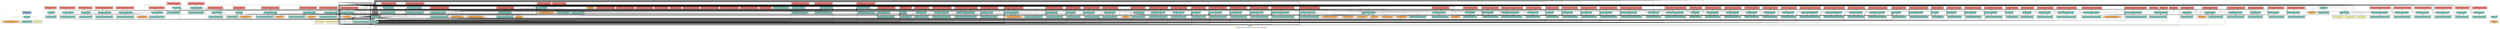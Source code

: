 digraph dependencies { node [shape="rect", style="filled", colorscheme=set312]; ranksep=0.4; compound=false; remincross=true; splines=true; splines=ortho; rankdir=LR; rankdir=TB; rankdir=BT; label=<<table BORDER="0"> <tr> <td colspan="5" align="center"><b>Legend</b></td> </tr> <tr> <td> <table BORDER="0"> <tr> <td bgcolor="#ffffb3" width="20"></td> <td>  Declarations</td> </tr> </table> </td> <td> <table BORDER="0"> <tr> <td bgcolor="#8dd3c7" width="20"></td> <td>  Module</td> </tr> </table> </td> <td> <table BORDER="0"> <tr> <td bgcolor="#80b1d3" width="20"></td> <td>  Bootstrap</td> </tr> </table> </td> <td> <table BORDER="0"> <tr> <td bgcolor="#fdb462" width="20"></td> <td>  Providers</td> </tr> </table> </td> <td> <table BORDER="0"> <tr> <td bgcolor="#fb8072" width="20"></td> <td>  Exports</td> </tr> </table> </td> </tr></table>>; ratio=compress; fontname="sans-serif";  subgraph "cluster_AppModule" { label=""; style="dotted";node [shape="folder", fillcolor=1]; subgraph cluster_AppModule_declarations { style="solid";node [style="filled", shape="rect"]; node [fillcolor=2]; "AppComponent"; }  "AppComponent" -> "AppModule" [style="solid", lhead="cluster_AppModule" ltail="cluster_AppModule_declarations"]; subgraph "cluster_AppModule_AppComponent_providers" { style="solid";  }    subgraph cluster_AppModule_imports { style="solid"; node [style="filled", fillcolor=1, shape="rect"];    "AppRoutingModule" [label="AppRoutingModule", shape="folder"];   }    "AppRoutingModule" -> "AppModule" [lhead="cluster_AppModule", ltail="cluster_AppModule_imports"];     subgraph cluster_AppModule_exports { style="solid";node [style="filled", fillcolor=4, shape="rect"];}    subgraph cluster_AppModule_bootstrap { style="solid"; node [style="filled", fillcolor=5, shape="rect"];  "AppComponent " [label="AppComponent ", shape="rect"]  }  "AppModule" -> "AppComponent " [style="dotted", lhead="cluster_AppModule_bootstrap" ltail="cluster_AppModule"];    subgraph cluster_AppModule_providers { style="solid"; node [style="filled", fillcolor=6, shape="rect"];    "ImplicitAutenticationService" [label="ImplicitAutenticationService", shape="oval"];   }    "ImplicitAutenticationService" -> "AppModule" [lhead="cluster_AppModule", ltail="cluster_AppModule_providers"];     }  subgraph "cluster_AppRoutingModule" { label=""; style="dotted";node [shape="folder", fillcolor=1]; subgraph cluster_AppRoutingModule_declarations { style="solid";node [style="filled", shape="rect"]; }    subgraph cluster_AppRoutingModule_imports { style="solid"; node [style="filled", fillcolor=1, shape="rect"];   }     subgraph cluster_AppRoutingModule_exports { style="solid";node [style="filled", fillcolor=4, shape="rect"];}    subgraph cluster_AppRoutingModule_bootstrap { style="solid"; node [style="filled", fillcolor=5, shape="rect"];  }    subgraph cluster_AppRoutingModule_providers { style="solid"; node [style="filled", fillcolor=6, shape="rect"];   }     }  subgraph "cluster_AreaConocimientoModule" { label=""; style="dotted";node [shape="folder", fillcolor=1]; subgraph cluster_AreaConocimientoModule_declarations { style="solid";node [style="filled", shape="rect"]; }    subgraph cluster_AreaConocimientoModule_imports { style="solid"; node [style="filled", fillcolor=1, shape="rect"];    "ThemeModule" [label="ThemeModule", shape="folder"];    "AreaConocimientoRoutingModule" [label="AreaConocimientoRoutingModule", shape="folder"];    "SharedModule" [label="SharedModule", shape="folder"];   }    "ThemeModule" -> "AreaConocimientoModule" [lhead="cluster_AreaConocimientoModule", ltail="cluster_AreaConocimientoModule_imports"];    "AreaConocimientoRoutingModule" -> "AreaConocimientoModule" [lhead="cluster_AreaConocimientoModule", ltail="cluster_AreaConocimientoModule_imports"];    "SharedModule" -> "AreaConocimientoModule" [lhead="cluster_AreaConocimientoModule", ltail="cluster_AreaConocimientoModule_imports"];     subgraph cluster_AreaConocimientoModule_exports { style="solid";node [style="filled", fillcolor=4, shape="rect"];"CrudAreaConocimientoComponent " [label="CrudAreaConocimientoComponent ", shape="rect"]}  "AreaConocimientoModule" -> "CrudAreaConocimientoComponent " [style="dashed", ltail="cluster_AreaConocimientoModule" lhead="cluster_AreaConocimientoModule_exports"];    subgraph cluster_AreaConocimientoModule_bootstrap { style="solid"; node [style="filled", fillcolor=5, shape="rect"];  }    subgraph cluster_AreaConocimientoModule_providers { style="solid"; node [style="filled", fillcolor=6, shape="rect"];    "CoreService" [label="CoreService", shape="oval"];   }    "CoreService" -> "AreaConocimientoModule" [lhead="cluster_AreaConocimientoModule", ltail="cluster_AreaConocimientoModule_providers"];     }  subgraph "cluster_AreaConocimientoRoutingModule" { label=""; style="dotted";node [shape="folder", fillcolor=1]; subgraph cluster_AreaConocimientoRoutingModule_declarations { style="solid";node [style="filled", shape="rect"]; }    subgraph cluster_AreaConocimientoRoutingModule_imports { style="solid"; node [style="filled", fillcolor=1, shape="rect"];   }     subgraph cluster_AreaConocimientoRoutingModule_exports { style="solid";node [style="filled", fillcolor=4, shape="rect"];}    subgraph cluster_AreaConocimientoRoutingModule_bootstrap { style="solid"; node [style="filled", fillcolor=5, shape="rect"];  }    subgraph cluster_AreaConocimientoRoutingModule_providers { style="solid"; node [style="filled", fillcolor=6, shape="rect"];   }     }  subgraph "cluster_AtributoLugarModule" { label=""; style="dotted";node [shape="folder", fillcolor=1]; subgraph cluster_AtributoLugarModule_declarations { style="solid";node [style="filled", shape="rect"]; }    subgraph cluster_AtributoLugarModule_imports { style="solid"; node [style="filled", fillcolor=1, shape="rect"];    "ThemeModule" [label="ThemeModule", shape="folder"];    "AtributoLugarRoutingModule" [label="AtributoLugarRoutingModule", shape="folder"];    "SharedModule" [label="SharedModule", shape="folder"];   }    "ThemeModule" -> "AtributoLugarModule" [lhead="cluster_AtributoLugarModule", ltail="cluster_AtributoLugarModule_imports"];    "AtributoLugarRoutingModule" -> "AtributoLugarModule" [lhead="cluster_AtributoLugarModule", ltail="cluster_AtributoLugarModule_imports"];    "SharedModule" -> "AtributoLugarModule" [lhead="cluster_AtributoLugarModule", ltail="cluster_AtributoLugarModule_imports"];     subgraph cluster_AtributoLugarModule_exports { style="solid";node [style="filled", fillcolor=4, shape="rect"];"CrudAtributoLugarComponent " [label="CrudAtributoLugarComponent ", shape="rect"]}  "AtributoLugarModule" -> "CrudAtributoLugarComponent " [style="dashed", ltail="cluster_AtributoLugarModule" lhead="cluster_AtributoLugarModule_exports"];    subgraph cluster_AtributoLugarModule_bootstrap { style="solid"; node [style="filled", fillcolor=5, shape="rect"];  }    subgraph cluster_AtributoLugarModule_providers { style="solid"; node [style="filled", fillcolor=6, shape="rect"];    "UbicacionService" [label="UbicacionService", shape="oval"];   }    "UbicacionService" -> "AtributoLugarModule" [lhead="cluster_AtributoLugarModule", ltail="cluster_AtributoLugarModule_providers"];     }  subgraph "cluster_AtributoLugarRoutingModule" { label=""; style="dotted";node [shape="folder", fillcolor=1]; subgraph cluster_AtributoLugarRoutingModule_declarations { style="solid";node [style="filled", shape="rect"]; }    subgraph cluster_AtributoLugarRoutingModule_imports { style="solid"; node [style="filled", fillcolor=1, shape="rect"];   }     subgraph cluster_AtributoLugarRoutingModule_exports { style="solid";node [style="filled", fillcolor=4, shape="rect"];}    subgraph cluster_AtributoLugarRoutingModule_bootstrap { style="solid"; node [style="filled", fillcolor=5, shape="rect"];  }    subgraph cluster_AtributoLugarRoutingModule_providers { style="solid"; node [style="filled", fillcolor=6, shape="rect"];   }     }  subgraph "cluster_AtributoUbicacionModule" { label=""; style="dotted";node [shape="folder", fillcolor=1]; subgraph cluster_AtributoUbicacionModule_declarations { style="solid";node [style="filled", shape="rect"]; }    subgraph cluster_AtributoUbicacionModule_imports { style="solid"; node [style="filled", fillcolor=1, shape="rect"];    "ThemeModule" [label="ThemeModule", shape="folder"];    "AtributoUbicacionRoutingModule" [label="AtributoUbicacionRoutingModule", shape="folder"];    "SharedModule" [label="SharedModule", shape="folder"];   }    "ThemeModule" -> "AtributoUbicacionModule" [lhead="cluster_AtributoUbicacionModule", ltail="cluster_AtributoUbicacionModule_imports"];    "AtributoUbicacionRoutingModule" -> "AtributoUbicacionModule" [lhead="cluster_AtributoUbicacionModule", ltail="cluster_AtributoUbicacionModule_imports"];    "SharedModule" -> "AtributoUbicacionModule" [lhead="cluster_AtributoUbicacionModule", ltail="cluster_AtributoUbicacionModule_imports"];     subgraph cluster_AtributoUbicacionModule_exports { style="solid";node [style="filled", fillcolor=4, shape="rect"];"CrudAtributoUbicacionComponent " [label="CrudAtributoUbicacionComponent ", shape="rect"]}  "AtributoUbicacionModule" -> "CrudAtributoUbicacionComponent " [style="dashed", ltail="cluster_AtributoUbicacionModule" lhead="cluster_AtributoUbicacionModule_exports"];    subgraph cluster_AtributoUbicacionModule_bootstrap { style="solid"; node [style="filled", fillcolor=5, shape="rect"];  }    subgraph cluster_AtributoUbicacionModule_providers { style="solid"; node [style="filled", fillcolor=6, shape="rect"];    "EnteService" [label="EnteService", shape="oval"];   }    "EnteService" -> "AtributoUbicacionModule" [lhead="cluster_AtributoUbicacionModule", ltail="cluster_AtributoUbicacionModule_providers"];     }  subgraph "cluster_AtributoUbicacionRoutingModule" { label=""; style="dotted";node [shape="folder", fillcolor=1]; subgraph cluster_AtributoUbicacionRoutingModule_declarations { style="solid";node [style="filled", shape="rect"]; }    subgraph cluster_AtributoUbicacionRoutingModule_imports { style="solid"; node [style="filled", fillcolor=1, shape="rect"];   }     subgraph cluster_AtributoUbicacionRoutingModule_exports { style="solid";node [style="filled", fillcolor=4, shape="rect"];}    subgraph cluster_AtributoUbicacionRoutingModule_bootstrap { style="solid"; node [style="filled", fillcolor=5, shape="rect"];  }    subgraph cluster_AtributoUbicacionRoutingModule_providers { style="solid"; node [style="filled", fillcolor=6, shape="rect"];   }     }  subgraph "cluster_CalendarioEventoModule" { label=""; style="dotted";node [shape="folder", fillcolor=1]; subgraph cluster_CalendarioEventoModule_declarations { style="solid";node [style="filled", shape="rect"]; }    subgraph cluster_CalendarioEventoModule_imports { style="solid"; node [style="filled", fillcolor=1, shape="rect"];    "ThemeModule" [label="ThemeModule", shape="folder"];    "CalendarioEventoRoutingModule" [label="CalendarioEventoRoutingModule", shape="folder"];    "SharedModule" [label="SharedModule", shape="folder"];   }    "ThemeModule" -> "CalendarioEventoModule" [lhead="cluster_CalendarioEventoModule", ltail="cluster_CalendarioEventoModule_imports"];    "CalendarioEventoRoutingModule" -> "CalendarioEventoModule" [lhead="cluster_CalendarioEventoModule", ltail="cluster_CalendarioEventoModule_imports"];    "SharedModule" -> "CalendarioEventoModule" [lhead="cluster_CalendarioEventoModule", ltail="cluster_CalendarioEventoModule_imports"];     subgraph cluster_CalendarioEventoModule_exports { style="solid";node [style="filled", fillcolor=4, shape="rect"];"CrudCalendarioEventoComponent " [label="CrudCalendarioEventoComponent ", shape="rect"]}  "CalendarioEventoModule" -> "CrudCalendarioEventoComponent " [style="dashed", ltail="cluster_CalendarioEventoModule" lhead="cluster_CalendarioEventoModule_exports"];    subgraph cluster_CalendarioEventoModule_bootstrap { style="solid"; node [style="filled", fillcolor=5, shape="rect"];  }    subgraph cluster_CalendarioEventoModule_providers { style="solid"; node [style="filled", fillcolor=6, shape="rect"];    "CoreService" [label="CoreService", shape="oval"];    "EventoService" [label="EventoService", shape="oval"];   }    "CoreService" -> "CalendarioEventoModule" [lhead="cluster_CalendarioEventoModule", ltail="cluster_CalendarioEventoModule_providers"];    "EventoService" -> "CalendarioEventoModule" [lhead="cluster_CalendarioEventoModule", ltail="cluster_CalendarioEventoModule_providers"];     }  subgraph "cluster_CalendarioEventoRoutingModule" { label=""; style="dotted";node [shape="folder", fillcolor=1]; subgraph cluster_CalendarioEventoRoutingModule_declarations { style="solid";node [style="filled", shape="rect"]; }    subgraph cluster_CalendarioEventoRoutingModule_imports { style="solid"; node [style="filled", fillcolor=1, shape="rect"];   }     subgraph cluster_CalendarioEventoRoutingModule_exports { style="solid";node [style="filled", fillcolor=4, shape="rect"];}    subgraph cluster_CalendarioEventoRoutingModule_bootstrap { style="solid"; node [style="filled", fillcolor=5, shape="rect"];  }    subgraph cluster_CalendarioEventoRoutingModule_providers { style="solid"; node [style="filled", fillcolor=6, shape="rect"];   }     }  subgraph "cluster_CargoModule" { label=""; style="dotted";node [shape="folder", fillcolor=1]; subgraph cluster_CargoModule_declarations { style="solid";node [style="filled", shape="rect"]; }    subgraph cluster_CargoModule_imports { style="solid"; node [style="filled", fillcolor=1, shape="rect"];    "ThemeModule" [label="ThemeModule", shape="folder"];    "CargoRoutingModule" [label="CargoRoutingModule", shape="folder"];    "SharedModule" [label="SharedModule", shape="folder"];   }    "ThemeModule" -> "CargoModule" [lhead="cluster_CargoModule", ltail="cluster_CargoModule_imports"];    "CargoRoutingModule" -> "CargoModule" [lhead="cluster_CargoModule", ltail="cluster_CargoModule_imports"];    "SharedModule" -> "CargoModule" [lhead="cluster_CargoModule", ltail="cluster_CargoModule_imports"];     subgraph cluster_CargoModule_exports { style="solid";node [style="filled", fillcolor=4, shape="rect"];"CrudCargoComponent " [label="CrudCargoComponent ", shape="rect"]}  "CargoModule" -> "CrudCargoComponent " [style="dashed", ltail="cluster_CargoModule" lhead="cluster_CargoModule_exports"];    subgraph cluster_CargoModule_bootstrap { style="solid"; node [style="filled", fillcolor=5, shape="rect"];  }    subgraph cluster_CargoModule_providers { style="solid"; node [style="filled", fillcolor=6, shape="rect"];    "ExperienciaService" [label="ExperienciaService", shape="oval"];   }    "ExperienciaService" -> "CargoModule" [lhead="cluster_CargoModule", ltail="cluster_CargoModule_providers"];     }  subgraph "cluster_CargoRoutingModule" { label=""; style="dotted";node [shape="folder", fillcolor=1]; subgraph cluster_CargoRoutingModule_declarations { style="solid";node [style="filled", shape="rect"]; }    subgraph cluster_CargoRoutingModule_imports { style="solid"; node [style="filled", fillcolor=1, shape="rect"];   }     subgraph cluster_CargoRoutingModule_exports { style="solid";node [style="filled", fillcolor=4, shape="rect"];}    subgraph cluster_CargoRoutingModule_bootstrap { style="solid"; node [style="filled", fillcolor=5, shape="rect"];  }    subgraph cluster_CargoRoutingModule_providers { style="solid"; node [style="filled", fillcolor=6, shape="rect"];   }     }  subgraph "cluster_ClasificacionIdiomaModule" { label=""; style="dotted";node [shape="folder", fillcolor=1]; subgraph cluster_ClasificacionIdiomaModule_declarations { style="solid";node [style="filled", shape="rect"]; }    subgraph cluster_ClasificacionIdiomaModule_imports { style="solid"; node [style="filled", fillcolor=1, shape="rect"];    "ThemeModule" [label="ThemeModule", shape="folder"];    "ClasificacionIdiomaRoutingModule" [label="ClasificacionIdiomaRoutingModule", shape="folder"];    "SharedModule" [label="SharedModule", shape="folder"];   }    "ThemeModule" -> "ClasificacionIdiomaModule" [lhead="cluster_ClasificacionIdiomaModule", ltail="cluster_ClasificacionIdiomaModule_imports"];    "ClasificacionIdiomaRoutingModule" -> "ClasificacionIdiomaModule" [lhead="cluster_ClasificacionIdiomaModule", ltail="cluster_ClasificacionIdiomaModule_imports"];    "SharedModule" -> "ClasificacionIdiomaModule" [lhead="cluster_ClasificacionIdiomaModule", ltail="cluster_ClasificacionIdiomaModule_imports"];     subgraph cluster_ClasificacionIdiomaModule_exports { style="solid";node [style="filled", fillcolor=4, shape="rect"];"CrudClasificacionIdiomaComponent " [label="CrudClasificacionIdiomaComponent ", shape="rect"]}  "ClasificacionIdiomaModule" -> "CrudClasificacionIdiomaComponent " [style="dashed", ltail="cluster_ClasificacionIdiomaModule" lhead="cluster_ClasificacionIdiomaModule_exports"];    subgraph cluster_ClasificacionIdiomaModule_bootstrap { style="solid"; node [style="filled", fillcolor=5, shape="rect"];  }    subgraph cluster_ClasificacionIdiomaModule_providers { style="solid"; node [style="filled", fillcolor=6, shape="rect"];    "IdiomaService" [label="IdiomaService", shape="oval"];   }    "IdiomaService" -> "ClasificacionIdiomaModule" [lhead="cluster_ClasificacionIdiomaModule", ltail="cluster_ClasificacionIdiomaModule_providers"];     }  subgraph "cluster_ClasificacionIdiomaRoutingModule" { label=""; style="dotted";node [shape="folder", fillcolor=1]; subgraph cluster_ClasificacionIdiomaRoutingModule_declarations { style="solid";node [style="filled", shape="rect"]; }    subgraph cluster_ClasificacionIdiomaRoutingModule_imports { style="solid"; node [style="filled", fillcolor=1, shape="rect"];   }     subgraph cluster_ClasificacionIdiomaRoutingModule_exports { style="solid";node [style="filled", fillcolor=4, shape="rect"];}    subgraph cluster_ClasificacionIdiomaRoutingModule_bootstrap { style="solid"; node [style="filled", fillcolor=5, shape="rect"];  }    subgraph cluster_ClasificacionIdiomaRoutingModule_providers { style="solid"; node [style="filled", fillcolor=6, shape="rect"];   }     }  subgraph "cluster_ConceptoAcademicoModule" { label=""; style="dotted";node [shape="folder", fillcolor=1]; subgraph cluster_ConceptoAcademicoModule_declarations { style="solid";node [style="filled", shape="rect"]; }    subgraph cluster_ConceptoAcademicoModule_imports { style="solid"; node [style="filled", fillcolor=1, shape="rect"];    "ThemeModule" [label="ThemeModule", shape="folder"];    "ConceptoAcademicoRoutingModule" [label="ConceptoAcademicoRoutingModule", shape="folder"];    "SharedModule" [label="SharedModule", shape="folder"];   }    "ThemeModule" -> "ConceptoAcademicoModule" [lhead="cluster_ConceptoAcademicoModule", ltail="cluster_ConceptoAcademicoModule_imports"];    "ConceptoAcademicoRoutingModule" -> "ConceptoAcademicoModule" [lhead="cluster_ConceptoAcademicoModule", ltail="cluster_ConceptoAcademicoModule_imports"];    "SharedModule" -> "ConceptoAcademicoModule" [lhead="cluster_ConceptoAcademicoModule", ltail="cluster_ConceptoAcademicoModule_imports"];     subgraph cluster_ConceptoAcademicoModule_exports { style="solid";node [style="filled", fillcolor=4, shape="rect"];"CrudConceptoAcademicoComponent " [label="CrudConceptoAcademicoComponent ", shape="rect"]}  "ConceptoAcademicoModule" -> "CrudConceptoAcademicoComponent " [style="dashed", ltail="cluster_ConceptoAcademicoModule" lhead="cluster_ConceptoAcademicoModule_exports"];    subgraph cluster_ConceptoAcademicoModule_bootstrap { style="solid"; node [style="filled", fillcolor=5, shape="rect"];  }    subgraph cluster_ConceptoAcademicoModule_providers { style="solid"; node [style="filled", fillcolor=6, shape="rect"];    "CoreService" [label="CoreService", shape="oval"];   }    "CoreService" -> "ConceptoAcademicoModule" [lhead="cluster_ConceptoAcademicoModule", ltail="cluster_ConceptoAcademicoModule_providers"];     }  subgraph "cluster_ConceptoAcademicoRoutingModule" { label=""; style="dotted";node [shape="folder", fillcolor=1]; subgraph cluster_ConceptoAcademicoRoutingModule_declarations { style="solid";node [style="filled", shape="rect"]; }    subgraph cluster_ConceptoAcademicoRoutingModule_imports { style="solid"; node [style="filled", fillcolor=1, shape="rect"];   }     subgraph cluster_ConceptoAcademicoRoutingModule_exports { style="solid";node [style="filled", fillcolor=4, shape="rect"];}    subgraph cluster_ConceptoAcademicoRoutingModule_bootstrap { style="solid"; node [style="filled", fillcolor=5, shape="rect"];  }    subgraph cluster_ConceptoAcademicoRoutingModule_providers { style="solid"; node [style="filled", fillcolor=6, shape="rect"];   }     }  subgraph "cluster_ConfiguracionFechasModule" { label=""; style="dotted";node [shape="folder", fillcolor=1]; subgraph cluster_ConfiguracionFechasModule_declarations { style="solid";node [style="filled", shape="rect"]; }    subgraph cluster_ConfiguracionFechasModule_imports { style="solid"; node [style="filled", fillcolor=1, shape="rect"];    "ThemeModule" [label="ThemeModule", shape="folder"];    "ConfiguracionFechasRoutingModule" [label="ConfiguracionFechasRoutingModule", shape="folder"];    "SharedModule" [label="SharedModule", shape="folder"];   }    "ThemeModule" -> "ConfiguracionFechasModule" [lhead="cluster_ConfiguracionFechasModule", ltail="cluster_ConfiguracionFechasModule_imports"];    "ConfiguracionFechasRoutingModule" -> "ConfiguracionFechasModule" [lhead="cluster_ConfiguracionFechasModule", ltail="cluster_ConfiguracionFechasModule_imports"];    "SharedModule" -> "ConfiguracionFechasModule" [lhead="cluster_ConfiguracionFechasModule", ltail="cluster_ConfiguracionFechasModule_imports"];     subgraph cluster_ConfiguracionFechasModule_exports { style="solid";node [style="filled", fillcolor=4, shape="rect"];"CrudConfiguracionFechasComponent " [label="CrudConfiguracionFechasComponent ", shape="rect"]}  "ConfiguracionFechasModule" -> "CrudConfiguracionFechasComponent " [style="dashed", ltail="cluster_ConfiguracionFechasModule" lhead="cluster_ConfiguracionFechasModule_exports"];    subgraph cluster_ConfiguracionFechasModule_bootstrap { style="solid"; node [style="filled", fillcolor=5, shape="rect"];  }    subgraph cluster_ConfiguracionFechasModule_providers { style="solid"; node [style="filled", fillcolor=6, shape="rect"];    "CoreService" [label="CoreService", shape="oval"];    "EvaluacionInscripcionService" [label="EvaluacionInscripcionService", shape="oval"];    "EventoService" [label="EventoService", shape="oval"];    "ProgramaOikosService" [label="ProgramaOikosService", shape="oval"];   }    "CoreService" -> "ConfiguracionFechasModule" [lhead="cluster_ConfiguracionFechasModule", ltail="cluster_ConfiguracionFechasModule_providers"];    "EvaluacionInscripcionService" -> "ConfiguracionFechasModule" [lhead="cluster_ConfiguracionFechasModule", ltail="cluster_ConfiguracionFechasModule_providers"];    "EventoService" -> "ConfiguracionFechasModule" [lhead="cluster_ConfiguracionFechasModule", ltail="cluster_ConfiguracionFechasModule_providers"];    "ProgramaOikosService" -> "ConfiguracionFechasModule" [lhead="cluster_ConfiguracionFechasModule", ltail="cluster_ConfiguracionFechasModule_providers"];     }  subgraph "cluster_ConfiguracionFechasRoutingModule" { label=""; style="dotted";node [shape="folder", fillcolor=1]; subgraph cluster_ConfiguracionFechasRoutingModule_declarations { style="solid";node [style="filled", shape="rect"]; }    subgraph cluster_ConfiguracionFechasRoutingModule_imports { style="solid"; node [style="filled", fillcolor=1, shape="rect"];   }     subgraph cluster_ConfiguracionFechasRoutingModule_exports { style="solid";node [style="filled", fillcolor=4, shape="rect"];}    subgraph cluster_ConfiguracionFechasRoutingModule_bootstrap { style="solid"; node [style="filled", fillcolor=5, shape="rect"];  }    subgraph cluster_ConfiguracionFechasRoutingModule_providers { style="solid"; node [style="filled", fillcolor=6, shape="rect"];   }     }  subgraph "cluster_CoreModule" { label=""; style="dotted";node [shape="folder", fillcolor=1]; subgraph cluster_CoreModule_declarations { style="solid";node [style="filled", shape="rect"]; }    subgraph cluster_CoreModule_imports { style="solid"; node [style="filled", fillcolor=1, shape="rect"];   }     subgraph cluster_CoreModule_exports { style="solid";node [style="filled", fillcolor=4, shape="rect"];}    subgraph cluster_CoreModule_bootstrap { style="solid"; node [style="filled", fillcolor=5, shape="rect"];  }    subgraph cluster_CoreModule_providers { style="solid"; node [style="filled", fillcolor=6, shape="rect"];    "AuthGuard" [label="AuthGuard", shape="oval"];   }    "AuthGuard" -> "CoreModule" [lhead="cluster_CoreModule", ltail="cluster_CoreModule_providers"];     }  subgraph "cluster_CupoDependenciaModule" { label=""; style="dotted";node [shape="folder", fillcolor=1]; subgraph cluster_CupoDependenciaModule_declarations { style="solid";node [style="filled", shape="rect"]; }    subgraph cluster_CupoDependenciaModule_imports { style="solid"; node [style="filled", fillcolor=1, shape="rect"];    "ThemeModule" [label="ThemeModule", shape="folder"];    "CupoDependenciaRoutingModule" [label="CupoDependenciaRoutingModule", shape="folder"];    "SharedModule" [label="SharedModule", shape="folder"];   }    "ThemeModule" -> "CupoDependenciaModule" [lhead="cluster_CupoDependenciaModule", ltail="cluster_CupoDependenciaModule_imports"];    "CupoDependenciaRoutingModule" -> "CupoDependenciaModule" [lhead="cluster_CupoDependenciaModule", ltail="cluster_CupoDependenciaModule_imports"];    "SharedModule" -> "CupoDependenciaModule" [lhead="cluster_CupoDependenciaModule", ltail="cluster_CupoDependenciaModule_imports"];     subgraph cluster_CupoDependenciaModule_exports { style="solid";node [style="filled", fillcolor=4, shape="rect"];"CrudCupoDependenciaComponent " [label="CrudCupoDependenciaComponent ", shape="rect"]}  "CupoDependenciaModule" -> "CrudCupoDependenciaComponent " [style="dashed", ltail="cluster_CupoDependenciaModule" lhead="cluster_CupoDependenciaModule_exports"];    subgraph cluster_CupoDependenciaModule_bootstrap { style="solid"; node [style="filled", fillcolor=5, shape="rect"];  }    subgraph cluster_CupoDependenciaModule_providers { style="solid"; node [style="filled", fillcolor=6, shape="rect"];    "EvaluacionInscripcionService" [label="EvaluacionInscripcionService", shape="oval"];    "ProgramaOikosService" [label="ProgramaOikosService", shape="oval"];    "CoreService" [label="CoreService", shape="oval"];   }    "EvaluacionInscripcionService" -> "CupoDependenciaModule" [lhead="cluster_CupoDependenciaModule", ltail="cluster_CupoDependenciaModule_providers"];    "ProgramaOikosService" -> "CupoDependenciaModule" [lhead="cluster_CupoDependenciaModule", ltail="cluster_CupoDependenciaModule_providers"];    "CoreService" -> "CupoDependenciaModule" [lhead="cluster_CupoDependenciaModule", ltail="cluster_CupoDependenciaModule_providers"];     }  subgraph "cluster_CupoDependenciaRoutingModule" { label=""; style="dotted";node [shape="folder", fillcolor=1]; subgraph cluster_CupoDependenciaRoutingModule_declarations { style="solid";node [style="filled", shape="rect"]; }    subgraph cluster_CupoDependenciaRoutingModule_imports { style="solid"; node [style="filled", fillcolor=1, shape="rect"];   }     subgraph cluster_CupoDependenciaRoutingModule_exports { style="solid";node [style="filled", fillcolor=4, shape="rect"];}    subgraph cluster_CupoDependenciaRoutingModule_bootstrap { style="solid"; node [style="filled", fillcolor=5, shape="rect"];  }    subgraph cluster_CupoDependenciaRoutingModule_providers { style="solid"; node [style="filled", fillcolor=6, shape="rect"];   }     }  subgraph "cluster_DashboardModule" { label=""; style="dotted";node [shape="folder", fillcolor=1]; subgraph cluster_DashboardModule_declarations { style="solid";node [style="filled", shape="rect"]; node [fillcolor=2]; "DashboardComponent"; node [fillcolor=2]; "CarouselComponent"; node [fillcolor=2]; "NewsComponent"; }  "DashboardComponent" -> "DashboardModule" [style="solid", lhead="cluster_DashboardModule" ltail="cluster_DashboardModule_declarations"]; subgraph "cluster_DashboardModule_DashboardComponent_providers" { style="solid";  }  "CarouselComponent" -> "DashboardModule" [style="solid", lhead="cluster_DashboardModule" ltail="cluster_DashboardModule_declarations"]; subgraph "cluster_DashboardModule_CarouselComponent_providers" { style="solid";  }  "NewsComponent" -> "DashboardModule" [style="solid", lhead="cluster_DashboardModule" ltail="cluster_DashboardModule_declarations"]; subgraph "cluster_DashboardModule_NewsComponent_providers" { style="solid";  }    subgraph cluster_DashboardModule_imports { style="solid"; node [style="filled", fillcolor=1, shape="rect"];    "ThemeModule" [label="ThemeModule", shape="folder"];    "SharedModule" [label="SharedModule", shape="folder"];   }    "ThemeModule" -> "DashboardModule" [lhead="cluster_DashboardModule", ltail="cluster_DashboardModule_imports"];    "SharedModule" -> "DashboardModule" [lhead="cluster_DashboardModule", ltail="cluster_DashboardModule_imports"];     subgraph cluster_DashboardModule_exports { style="solid";node [style="filled", fillcolor=4, shape="rect"];}    subgraph cluster_DashboardModule_bootstrap { style="solid"; node [style="filled", fillcolor=5, shape="rect"];  }    subgraph cluster_DashboardModule_providers { style="solid"; node [style="filled", fillcolor=6, shape="rect"];   }     }  subgraph "cluster_DataModule" { label=""; style="dotted";node [shape="folder", fillcolor=1]; subgraph cluster_DataModule_declarations { style="solid";node [style="filled", shape="rect"]; }    subgraph cluster_DataModule_imports { style="solid"; node [style="filled", fillcolor=1, shape="rect"];   }     subgraph cluster_DataModule_exports { style="solid";node [style="filled", fillcolor=4, shape="rect"];}    subgraph cluster_DataModule_bootstrap { style="solid"; node [style="filled", fillcolor=5, shape="rect"];  }    subgraph cluster_DataModule_providers { style="solid"; node [style="filled", fillcolor=6, shape="rect"];   }     }  subgraph "cluster_DependenciaModule" { label=""; style="dotted";node [shape="folder", fillcolor=1]; subgraph cluster_DependenciaModule_declarations { style="solid";node [style="filled", shape="rect"]; }    subgraph cluster_DependenciaModule_imports { style="solid"; node [style="filled", fillcolor=1, shape="rect"];    "ThemeModule" [label="ThemeModule", shape="folder"];    "DependenciaRoutingModule" [label="DependenciaRoutingModule", shape="folder"];    "SharedModule" [label="SharedModule", shape="folder"];   }    "ThemeModule" -> "DependenciaModule" [lhead="cluster_DependenciaModule", ltail="cluster_DependenciaModule_imports"];    "DependenciaRoutingModule" -> "DependenciaModule" [lhead="cluster_DependenciaModule", ltail="cluster_DependenciaModule_imports"];    "SharedModule" -> "DependenciaModule" [lhead="cluster_DependenciaModule", ltail="cluster_DependenciaModule_imports"];     subgraph cluster_DependenciaModule_exports { style="solid";node [style="filled", fillcolor=4, shape="rect"];"CrudDependenciaComponent " [label="CrudDependenciaComponent ", shape="rect"]}  "DependenciaModule" -> "CrudDependenciaComponent " [style="dashed", ltail="cluster_DependenciaModule" lhead="cluster_DependenciaModule_exports"];    subgraph cluster_DependenciaModule_bootstrap { style="solid"; node [style="filled", fillcolor=5, shape="rect"];  }    subgraph cluster_DependenciaModule_providers { style="solid"; node [style="filled", fillcolor=6, shape="rect"];    "ProgramaOikosService" [label="ProgramaOikosService", shape="oval"];   }    "ProgramaOikosService" -> "DependenciaModule" [lhead="cluster_DependenciaModule", ltail="cluster_DependenciaModule_providers"];     }  subgraph "cluster_DependenciaPadreModule" { label=""; style="dotted";node [shape="folder", fillcolor=1]; subgraph cluster_DependenciaPadreModule_declarations { style="solid";node [style="filled", shape="rect"]; }    subgraph cluster_DependenciaPadreModule_imports { style="solid"; node [style="filled", fillcolor=1, shape="rect"];    "ThemeModule" [label="ThemeModule", shape="folder"];    "DependenciaPadreRoutingModule" [label="DependenciaPadreRoutingModule", shape="folder"];    "SharedModule" [label="SharedModule", shape="folder"];   }    "ThemeModule" -> "DependenciaPadreModule" [lhead="cluster_DependenciaPadreModule", ltail="cluster_DependenciaPadreModule_imports"];    "DependenciaPadreRoutingModule" -> "DependenciaPadreModule" [lhead="cluster_DependenciaPadreModule", ltail="cluster_DependenciaPadreModule_imports"];    "SharedModule" -> "DependenciaPadreModule" [lhead="cluster_DependenciaPadreModule", ltail="cluster_DependenciaPadreModule_imports"];     subgraph cluster_DependenciaPadreModule_exports { style="solid";node [style="filled", fillcolor=4, shape="rect"];"CrudDependenciaPadreComponent " [label="CrudDependenciaPadreComponent ", shape="rect"]}  "DependenciaPadreModule" -> "CrudDependenciaPadreComponent " [style="dashed", ltail="cluster_DependenciaPadreModule" lhead="cluster_DependenciaPadreModule_exports"];    subgraph cluster_DependenciaPadreModule_bootstrap { style="solid"; node [style="filled", fillcolor=5, shape="rect"];  }    subgraph cluster_DependenciaPadreModule_providers { style="solid"; node [style="filled", fillcolor=6, shape="rect"];    "ProgramaOikosService" [label="ProgramaOikosService", shape="oval"];   }    "ProgramaOikosService" -> "DependenciaPadreModule" [lhead="cluster_DependenciaPadreModule", ltail="cluster_DependenciaPadreModule_providers"];     }  subgraph "cluster_DependenciaPadreRoutingModule" { label=""; style="dotted";node [shape="folder", fillcolor=1]; subgraph cluster_DependenciaPadreRoutingModule_declarations { style="solid";node [style="filled", shape="rect"]; }    subgraph cluster_DependenciaPadreRoutingModule_imports { style="solid"; node [style="filled", fillcolor=1, shape="rect"];   }     subgraph cluster_DependenciaPadreRoutingModule_exports { style="solid";node [style="filled", fillcolor=4, shape="rect"];}    subgraph cluster_DependenciaPadreRoutingModule_bootstrap { style="solid"; node [style="filled", fillcolor=5, shape="rect"];  }    subgraph cluster_DependenciaPadreRoutingModule_providers { style="solid"; node [style="filled", fillcolor=6, shape="rect"];   }     }  subgraph "cluster_DependenciaRoutingModule" { label=""; style="dotted";node [shape="folder", fillcolor=1]; subgraph cluster_DependenciaRoutingModule_declarations { style="solid";node [style="filled", shape="rect"]; }    subgraph cluster_DependenciaRoutingModule_imports { style="solid"; node [style="filled", fillcolor=1, shape="rect"];   }     subgraph cluster_DependenciaRoutingModule_exports { style="solid";node [style="filled", fillcolor=4, shape="rect"];}    subgraph cluster_DependenciaRoutingModule_bootstrap { style="solid"; node [style="filled", fillcolor=5, shape="rect"];  }    subgraph cluster_DependenciaRoutingModule_providers { style="solid"; node [style="filled", fillcolor=6, shape="rect"];   }     }  subgraph "cluster_DependenciaTipoDependenciaModule" { label=""; style="dotted";node [shape="folder", fillcolor=1]; subgraph cluster_DependenciaTipoDependenciaModule_declarations { style="solid";node [style="filled", shape="rect"]; }    subgraph cluster_DependenciaTipoDependenciaModule_imports { style="solid"; node [style="filled", fillcolor=1, shape="rect"];    "ThemeModule" [label="ThemeModule", shape="folder"];    "DependenciaTipoDependenciaRoutingModule" [label="DependenciaTipoDependenciaRoutingModule", shape="folder"];    "SharedModule" [label="SharedModule", shape="folder"];   }    "ThemeModule" -> "DependenciaTipoDependenciaModule" [lhead="cluster_DependenciaTipoDependenciaModule", ltail="cluster_DependenciaTipoDependenciaModule_imports"];    "DependenciaTipoDependenciaRoutingModule" -> "DependenciaTipoDependenciaModule" [lhead="cluster_DependenciaTipoDependenciaModule", ltail="cluster_DependenciaTipoDependenciaModule_imports"];    "SharedModule" -> "DependenciaTipoDependenciaModule" [lhead="cluster_DependenciaTipoDependenciaModule", ltail="cluster_DependenciaTipoDependenciaModule_imports"];     subgraph cluster_DependenciaTipoDependenciaModule_exports { style="solid";node [style="filled", fillcolor=4, shape="rect"];"CrudDependenciaTipoDependenciaComponent " [label="CrudDependenciaTipoDependenciaComponent ", shape="rect"]}  "DependenciaTipoDependenciaModule" -> "CrudDependenciaTipoDependenciaComponent " [style="dashed", ltail="cluster_DependenciaTipoDependenciaModule" lhead="cluster_DependenciaTipoDependenciaModule_exports"];    subgraph cluster_DependenciaTipoDependenciaModule_bootstrap { style="solid"; node [style="filled", fillcolor=5, shape="rect"];  }    subgraph cluster_DependenciaTipoDependenciaModule_providers { style="solid"; node [style="filled", fillcolor=6, shape="rect"];    "ProgramaOikosService" [label="ProgramaOikosService", shape="oval"];   }    "ProgramaOikosService" -> "DependenciaTipoDependenciaModule" [lhead="cluster_DependenciaTipoDependenciaModule", ltail="cluster_DependenciaTipoDependenciaModule_providers"];     }  subgraph "cluster_DependenciaTipoDependenciaRoutingModule" { label=""; style="dotted";node [shape="folder", fillcolor=1]; subgraph cluster_DependenciaTipoDependenciaRoutingModule_declarations { style="solid";node [style="filled", shape="rect"]; }    subgraph cluster_DependenciaTipoDependenciaRoutingModule_imports { style="solid"; node [style="filled", fillcolor=1, shape="rect"];   }     subgraph cluster_DependenciaTipoDependenciaRoutingModule_exports { style="solid";node [style="filled", fillcolor=4, shape="rect"];}    subgraph cluster_DependenciaTipoDependenciaRoutingModule_bootstrap { style="solid"; node [style="filled", fillcolor=5, shape="rect"];  }    subgraph cluster_DependenciaTipoDependenciaRoutingModule_providers { style="solid"; node [style="filled", fillcolor=6, shape="rect"];   }     }  subgraph "cluster_DescuentosDependenciaModule" { label=""; style="dotted";node [shape="folder", fillcolor=1]; subgraph cluster_DescuentosDependenciaModule_declarations { style="solid";node [style="filled", shape="rect"]; }    subgraph cluster_DescuentosDependenciaModule_imports { style="solid"; node [style="filled", fillcolor=1, shape="rect"];    "ThemeModule" [label="ThemeModule", shape="folder"];    "DescuentosDependenciaRoutingModule" [label="DescuentosDependenciaRoutingModule", shape="folder"];    "SharedModule" [label="SharedModule", shape="folder"];   }    "ThemeModule" -> "DescuentosDependenciaModule" [lhead="cluster_DescuentosDependenciaModule", ltail="cluster_DescuentosDependenciaModule_imports"];    "DescuentosDependenciaRoutingModule" -> "DescuentosDependenciaModule" [lhead="cluster_DescuentosDependenciaModule", ltail="cluster_DescuentosDependenciaModule_imports"];    "SharedModule" -> "DescuentosDependenciaModule" [lhead="cluster_DescuentosDependenciaModule", ltail="cluster_DescuentosDependenciaModule_imports"];     subgraph cluster_DescuentosDependenciaModule_exports { style="solid";node [style="filled", fillcolor=4, shape="rect"];"CrudDescuentosDependenciaComponent " [label="CrudDescuentosDependenciaComponent ", shape="rect"]}  "DescuentosDependenciaModule" -> "CrudDescuentosDependenciaComponent " [style="dashed", ltail="cluster_DescuentosDependenciaModule" lhead="cluster_DescuentosDependenciaModule_exports"];    subgraph cluster_DescuentosDependenciaModule_bootstrap { style="solid"; node [style="filled", fillcolor=5, shape="rect"];  }    subgraph cluster_DescuentosDependenciaModule_providers { style="solid"; node [style="filled", fillcolor=6, shape="rect"];    "DescuentoAcademicoService" [label="DescuentoAcademicoService", shape="oval"];    "ProgramaOikosService" [label="ProgramaOikosService", shape="oval"];    "CoreService" [label="CoreService", shape="oval"];   }    "DescuentoAcademicoService" -> "DescuentosDependenciaModule" [lhead="cluster_DescuentosDependenciaModule", ltail="cluster_DescuentosDependenciaModule_providers"];    "ProgramaOikosService" -> "DescuentosDependenciaModule" [lhead="cluster_DescuentosDependenciaModule", ltail="cluster_DescuentosDependenciaModule_providers"];    "CoreService" -> "DescuentosDependenciaModule" [lhead="cluster_DescuentosDependenciaModule", ltail="cluster_DescuentosDependenciaModule_providers"];     }  subgraph "cluster_DescuentosDependenciaModule" { label=""; style="dotted";node [shape="folder", fillcolor=1]; subgraph cluster_DescuentosDependenciaModule_declarations { style="solid";node [style="filled", shape="rect"]; }    subgraph cluster_DescuentosDependenciaModule_imports { style="solid"; node [style="filled", fillcolor=1, shape="rect"];    "ThemeModule" [label="ThemeModule", shape="folder"];    "DescuentosDependenciaRoutingModule" [label="DescuentosDependenciaRoutingModule", shape="folder"];    "SharedModule" [label="SharedModule", shape="folder"];   }    "ThemeModule" -> "DescuentosDependenciaModule" [lhead="cluster_DescuentosDependenciaModule", ltail="cluster_DescuentosDependenciaModule_imports"];    "DescuentosDependenciaRoutingModule" -> "DescuentosDependenciaModule" [lhead="cluster_DescuentosDependenciaModule", ltail="cluster_DescuentosDependenciaModule_imports"];    "SharedModule" -> "DescuentosDependenciaModule" [lhead="cluster_DescuentosDependenciaModule", ltail="cluster_DescuentosDependenciaModule_imports"];     subgraph cluster_DescuentosDependenciaModule_exports { style="solid";node [style="filled", fillcolor=4, shape="rect"];"CrudDescuentosDependenciaComponent " [label="CrudDescuentosDependenciaComponent ", shape="rect"]}  "DescuentosDependenciaModule" -> "CrudDescuentosDependenciaComponent " [style="dashed", ltail="cluster_DescuentosDependenciaModule" lhead="cluster_DescuentosDependenciaModule_exports"];    subgraph cluster_DescuentosDependenciaModule_bootstrap { style="solid"; node [style="filled", fillcolor=5, shape="rect"];  }    subgraph cluster_DescuentosDependenciaModule_providers { style="solid"; node [style="filled", fillcolor=6, shape="rect"];    "CoreService" [label="CoreService", shape="oval"];    "DescuentoAcademicoService" [label="DescuentoAcademicoService", shape="oval"];    "ProgramaOikosService" [label="ProgramaOikosService", shape="oval"];   }    "CoreService" -> "DescuentosDependenciaModule" [lhead="cluster_DescuentosDependenciaModule", ltail="cluster_DescuentosDependenciaModule_providers"];    "DescuentoAcademicoService" -> "DescuentosDependenciaModule" [lhead="cluster_DescuentosDependenciaModule", ltail="cluster_DescuentosDependenciaModule_providers"];    "ProgramaOikosService" -> "DescuentosDependenciaModule" [lhead="cluster_DescuentosDependenciaModule", ltail="cluster_DescuentosDependenciaModule_providers"];     }  subgraph "cluster_DescuentosDependenciaRoutingModule" { label=""; style="dotted";node [shape="folder", fillcolor=1]; subgraph cluster_DescuentosDependenciaRoutingModule_declarations { style="solid";node [style="filled", shape="rect"]; }    subgraph cluster_DescuentosDependenciaRoutingModule_imports { style="solid"; node [style="filled", fillcolor=1, shape="rect"];   }     subgraph cluster_DescuentosDependenciaRoutingModule_exports { style="solid";node [style="filled", fillcolor=4, shape="rect"];}    subgraph cluster_DescuentosDependenciaRoutingModule_bootstrap { style="solid"; node [style="filled", fillcolor=5, shape="rect"];  }    subgraph cluster_DescuentosDependenciaRoutingModule_providers { style="solid"; node [style="filled", fillcolor=6, shape="rect"];   }     }  subgraph "cluster_DescuentosDependenciaRoutingModule" { label=""; style="dotted";node [shape="folder", fillcolor=1]; subgraph cluster_DescuentosDependenciaRoutingModule_declarations { style="solid";node [style="filled", shape="rect"]; }    subgraph cluster_DescuentosDependenciaRoutingModule_imports { style="solid"; node [style="filled", fillcolor=1, shape="rect"];   }     subgraph cluster_DescuentosDependenciaRoutingModule_exports { style="solid";node [style="filled", fillcolor=4, shape="rect"];}    subgraph cluster_DescuentosDependenciaRoutingModule_bootstrap { style="solid"; node [style="filled", fillcolor=5, shape="rect"];  }    subgraph cluster_DescuentosDependenciaRoutingModule_providers { style="solid"; node [style="filled", fillcolor=6, shape="rect"];   }     }  subgraph "cluster_DetalleInscripcionModule" { label=""; style="dotted";node [shape="folder", fillcolor=1]; subgraph cluster_DetalleInscripcionModule_declarations { style="solid";node [style="filled", shape="rect"]; }    subgraph cluster_DetalleInscripcionModule_imports { style="solid"; node [style="filled", fillcolor=1, shape="rect"];    "ThemeModule" [label="ThemeModule", shape="folder"];    "DetalleInscripcionRoutingModule" [label="DetalleInscripcionRoutingModule", shape="folder"];    "SharedModule" [label="SharedModule", shape="folder"];   }    "ThemeModule" -> "DetalleInscripcionModule" [lhead="cluster_DetalleInscripcionModule", ltail="cluster_DetalleInscripcionModule_imports"];    "DetalleInscripcionRoutingModule" -> "DetalleInscripcionModule" [lhead="cluster_DetalleInscripcionModule", ltail="cluster_DetalleInscripcionModule_imports"];    "SharedModule" -> "DetalleInscripcionModule" [lhead="cluster_DetalleInscripcionModule", ltail="cluster_DetalleInscripcionModule_imports"];     subgraph cluster_DetalleInscripcionModule_exports { style="solid";node [style="filled", fillcolor=4, shape="rect"];}    subgraph cluster_DetalleInscripcionModule_bootstrap { style="solid"; node [style="filled", fillcolor=5, shape="rect"];  }    subgraph cluster_DetalleInscripcionModule_providers { style="solid"; node [style="filled", fillcolor=6, shape="rect"];    "InscripcionService" [label="InscripcionService", shape="oval"];    "CampusMidService" [label="CampusMidService", shape="oval"];    "ExperienciaService" [label="ExperienciaService", shape="oval"];    "OrganizacionService" [label="OrganizacionService", shape="oval"];    "IdiomaService" [label="IdiomaService", shape="oval"];    "DocumentoService" [label="DocumentoService", shape="oval"];    "NuxeoService" [label="NuxeoService", shape="oval"];   }    "InscripcionService" -> "DetalleInscripcionModule" [lhead="cluster_DetalleInscripcionModule", ltail="cluster_DetalleInscripcionModule_providers"];    "CampusMidService" -> "DetalleInscripcionModule" [lhead="cluster_DetalleInscripcionModule", ltail="cluster_DetalleInscripcionModule_providers"];    "ExperienciaService" -> "DetalleInscripcionModule" [lhead="cluster_DetalleInscripcionModule", ltail="cluster_DetalleInscripcionModule_providers"];    "OrganizacionService" -> "DetalleInscripcionModule" [lhead="cluster_DetalleInscripcionModule", ltail="cluster_DetalleInscripcionModule_providers"];    "IdiomaService" -> "DetalleInscripcionModule" [lhead="cluster_DetalleInscripcionModule", ltail="cluster_DetalleInscripcionModule_providers"];    "DocumentoService" -> "DetalleInscripcionModule" [lhead="cluster_DetalleInscripcionModule", ltail="cluster_DetalleInscripcionModule_providers"];    "NuxeoService" -> "DetalleInscripcionModule" [lhead="cluster_DetalleInscripcionModule", ltail="cluster_DetalleInscripcionModule_providers"];     }  subgraph "cluster_DetalleInscripcionRoutingModule" { label=""; style="dotted";node [shape="folder", fillcolor=1]; subgraph cluster_DetalleInscripcionRoutingModule_declarations { style="solid";node [style="filled", shape="rect"]; }    subgraph cluster_DetalleInscripcionRoutingModule_imports { style="solid"; node [style="filled", fillcolor=1, shape="rect"];   }     subgraph cluster_DetalleInscripcionRoutingModule_exports { style="solid";node [style="filled", fillcolor=4, shape="rect"];}    subgraph cluster_DetalleInscripcionRoutingModule_bootstrap { style="solid"; node [style="filled", fillcolor=5, shape="rect"];  }    subgraph cluster_DetalleInscripcionRoutingModule_providers { style="solid"; node [style="filled", fillcolor=6, shape="rect"];   }     }  subgraph "cluster_DocumentoProgramaModule" { label=""; style="dotted";node [shape="folder", fillcolor=1]; subgraph cluster_DocumentoProgramaModule_declarations { style="solid";node [style="filled", shape="rect"]; }    subgraph cluster_DocumentoProgramaModule_imports { style="solid"; node [style="filled", fillcolor=1, shape="rect"];    "ThemeModule" [label="ThemeModule", shape="folder"];    "DocumentoProgramaRoutingModule" [label="DocumentoProgramaRoutingModule", shape="folder"];    "SharedModule" [label="SharedModule", shape="folder"];   }    "ThemeModule" -> "DocumentoProgramaModule" [lhead="cluster_DocumentoProgramaModule", ltail="cluster_DocumentoProgramaModule_imports"];    "DocumentoProgramaRoutingModule" -> "DocumentoProgramaModule" [lhead="cluster_DocumentoProgramaModule", ltail="cluster_DocumentoProgramaModule_imports"];    "SharedModule" -> "DocumentoProgramaModule" [lhead="cluster_DocumentoProgramaModule", ltail="cluster_DocumentoProgramaModule_imports"];     subgraph cluster_DocumentoProgramaModule_exports { style="solid";node [style="filled", fillcolor=4, shape="rect"];"CrudDocumentoProgramaComponent " [label="CrudDocumentoProgramaComponent ", shape="rect"]}  "DocumentoProgramaModule" -> "CrudDocumentoProgramaComponent " [style="dashed", ltail="cluster_DocumentoProgramaModule" lhead="cluster_DocumentoProgramaModule_exports"];    subgraph cluster_DocumentoProgramaModule_bootstrap { style="solid"; node [style="filled", fillcolor=5, shape="rect"];  }    subgraph cluster_DocumentoProgramaModule_providers { style="solid"; node [style="filled", fillcolor=6, shape="rect"];    "DocumentoProgramaService" [label="DocumentoProgramaService", shape="oval"];    "ProgramaOikosService" [label="ProgramaOikosService", shape="oval"];    "CoreService" [label="CoreService", shape="oval"];   }    "DocumentoProgramaService" -> "DocumentoProgramaModule" [lhead="cluster_DocumentoProgramaModule", ltail="cluster_DocumentoProgramaModule_providers"];    "ProgramaOikosService" -> "DocumentoProgramaModule" [lhead="cluster_DocumentoProgramaModule", ltail="cluster_DocumentoProgramaModule_providers"];    "CoreService" -> "DocumentoProgramaModule" [lhead="cluster_DocumentoProgramaModule", ltail="cluster_DocumentoProgramaModule_providers"];     }  subgraph "cluster_DocumentoProgramaModule" { label=""; style="dotted";node [shape="folder", fillcolor=1]; subgraph cluster_DocumentoProgramaModule_declarations { style="solid";node [style="filled", shape="rect"]; }    subgraph cluster_DocumentoProgramaModule_imports { style="solid"; node [style="filled", fillcolor=1, shape="rect"];    "ThemeModule" [label="ThemeModule", shape="folder"];    "DocumentoProgramaRoutingModule" [label="DocumentoProgramaRoutingModule", shape="folder"];    "SharedModule" [label="SharedModule", shape="folder"];   }    "ThemeModule" -> "DocumentoProgramaModule" [lhead="cluster_DocumentoProgramaModule", ltail="cluster_DocumentoProgramaModule_imports"];    "DocumentoProgramaRoutingModule" -> "DocumentoProgramaModule" [lhead="cluster_DocumentoProgramaModule", ltail="cluster_DocumentoProgramaModule_imports"];    "SharedModule" -> "DocumentoProgramaModule" [lhead="cluster_DocumentoProgramaModule", ltail="cluster_DocumentoProgramaModule_imports"];     subgraph cluster_DocumentoProgramaModule_exports { style="solid";node [style="filled", fillcolor=4, shape="rect"];"CrudDocumentoProgramaComponent " [label="CrudDocumentoProgramaComponent ", shape="rect"]}  "DocumentoProgramaModule" -> "CrudDocumentoProgramaComponent " [style="dashed", ltail="cluster_DocumentoProgramaModule" lhead="cluster_DocumentoProgramaModule_exports"];    subgraph cluster_DocumentoProgramaModule_bootstrap { style="solid"; node [style="filled", fillcolor=5, shape="rect"];  }    subgraph cluster_DocumentoProgramaModule_providers { style="solid"; node [style="filled", fillcolor=6, shape="rect"];    "DocumentoProgramaService" [label="DocumentoProgramaService", shape="oval"];    "ProgramaOikosService" [label="ProgramaOikosService", shape="oval"];    "CoreService" [label="CoreService", shape="oval"];   }    "DocumentoProgramaService" -> "DocumentoProgramaModule" [lhead="cluster_DocumentoProgramaModule", ltail="cluster_DocumentoProgramaModule_providers"];    "ProgramaOikosService" -> "DocumentoProgramaModule" [lhead="cluster_DocumentoProgramaModule", ltail="cluster_DocumentoProgramaModule_providers"];    "CoreService" -> "DocumentoProgramaModule" [lhead="cluster_DocumentoProgramaModule", ltail="cluster_DocumentoProgramaModule_providers"];     }  subgraph "cluster_DocumentoProgramaRoutingModule" { label=""; style="dotted";node [shape="folder", fillcolor=1]; subgraph cluster_DocumentoProgramaRoutingModule_declarations { style="solid";node [style="filled", shape="rect"]; }    subgraph cluster_DocumentoProgramaRoutingModule_imports { style="solid"; node [style="filled", fillcolor=1, shape="rect"];   }     subgraph cluster_DocumentoProgramaRoutingModule_exports { style="solid";node [style="filled", fillcolor=4, shape="rect"];}    subgraph cluster_DocumentoProgramaRoutingModule_bootstrap { style="solid"; node [style="filled", fillcolor=5, shape="rect"];  }    subgraph cluster_DocumentoProgramaRoutingModule_providers { style="solid"; node [style="filled", fillcolor=6, shape="rect"];   }     }  subgraph "cluster_DocumentoProgramaRoutingModule" { label=""; style="dotted";node [shape="folder", fillcolor=1]; subgraph cluster_DocumentoProgramaRoutingModule_declarations { style="solid";node [style="filled", shape="rect"]; }    subgraph cluster_DocumentoProgramaRoutingModule_imports { style="solid"; node [style="filled", fillcolor=1, shape="rect"];   }     subgraph cluster_DocumentoProgramaRoutingModule_exports { style="solid";node [style="filled", fillcolor=4, shape="rect"];}    subgraph cluster_DocumentoProgramaRoutingModule_bootstrap { style="solid"; node [style="filled", fillcolor=5, shape="rect"];  }    subgraph cluster_DocumentoProgramaRoutingModule_providers { style="solid"; node [style="filled", fillcolor=6, shape="rect"];   }     }  subgraph "cluster_EncargadoEventoModule" { label=""; style="dotted";node [shape="folder", fillcolor=1]; subgraph cluster_EncargadoEventoModule_declarations { style="solid";node [style="filled", shape="rect"]; }    subgraph cluster_EncargadoEventoModule_imports { style="solid"; node [style="filled", fillcolor=1, shape="rect"];    "ThemeModule" [label="ThemeModule", shape="folder"];    "EncargadoEventoRoutingModule" [label="EncargadoEventoRoutingModule", shape="folder"];    "SharedModule" [label="SharedModule", shape="folder"];   }    "ThemeModule" -> "EncargadoEventoModule" [lhead="cluster_EncargadoEventoModule", ltail="cluster_EncargadoEventoModule_imports"];    "EncargadoEventoRoutingModule" -> "EncargadoEventoModule" [lhead="cluster_EncargadoEventoModule", ltail="cluster_EncargadoEventoModule_imports"];    "SharedModule" -> "EncargadoEventoModule" [lhead="cluster_EncargadoEventoModule", ltail="cluster_EncargadoEventoModule_imports"];     subgraph cluster_EncargadoEventoModule_exports { style="solid";node [style="filled", fillcolor=4, shape="rect"];"CrudEncargadoEventoComponent " [label="CrudEncargadoEventoComponent ", shape="rect"]}  "EncargadoEventoModule" -> "CrudEncargadoEventoComponent " [style="dashed", ltail="cluster_EncargadoEventoModule" lhead="cluster_EncargadoEventoModule_exports"];    subgraph cluster_EncargadoEventoModule_bootstrap { style="solid"; node [style="filled", fillcolor=5, shape="rect"];  }    subgraph cluster_EncargadoEventoModule_providers { style="solid"; node [style="filled", fillcolor=6, shape="rect"];    "PersonaService" [label="PersonaService", shape="oval"];    "EventoService" [label="EventoService", shape="oval"];   }    "PersonaService" -> "EncargadoEventoModule" [lhead="cluster_EncargadoEventoModule", ltail="cluster_EncargadoEventoModule_providers"];    "EventoService" -> "EncargadoEventoModule" [lhead="cluster_EncargadoEventoModule", ltail="cluster_EncargadoEventoModule_providers"];     }  subgraph "cluster_EncargadoEventoRoutingModule" { label=""; style="dotted";node [shape="folder", fillcolor=1]; subgraph cluster_EncargadoEventoRoutingModule_declarations { style="solid";node [style="filled", shape="rect"]; }    subgraph cluster_EncargadoEventoRoutingModule_imports { style="solid"; node [style="filled", fillcolor=1, shape="rect"];   }     subgraph cluster_EncargadoEventoRoutingModule_exports { style="solid";node [style="filled", fillcolor=4, shape="rect"];}    subgraph cluster_EncargadoEventoRoutingModule_bootstrap { style="solid"; node [style="filled", fillcolor=5, shape="rect"];  }    subgraph cluster_EncargadoEventoRoutingModule_providers { style="solid"; node [style="filled", fillcolor=6, shape="rect"];   }     }  subgraph "cluster_EstadoAutorProduccionModule" { label=""; style="dotted";node [shape="folder", fillcolor=1]; subgraph cluster_EstadoAutorProduccionModule_declarations { style="solid";node [style="filled", shape="rect"]; }    subgraph cluster_EstadoAutorProduccionModule_imports { style="solid"; node [style="filled", fillcolor=1, shape="rect"];    "ThemeModule" [label="ThemeModule", shape="folder"];    "EstadoAutorProduccionRoutingModule" [label="EstadoAutorProduccionRoutingModule", shape="folder"];    "SharedModule" [label="SharedModule", shape="folder"];   }    "ThemeModule" -> "EstadoAutorProduccionModule" [lhead="cluster_EstadoAutorProduccionModule", ltail="cluster_EstadoAutorProduccionModule_imports"];    "EstadoAutorProduccionRoutingModule" -> "EstadoAutorProduccionModule" [lhead="cluster_EstadoAutorProduccionModule", ltail="cluster_EstadoAutorProduccionModule_imports"];    "SharedModule" -> "EstadoAutorProduccionModule" [lhead="cluster_EstadoAutorProduccionModule", ltail="cluster_EstadoAutorProduccionModule_imports"];     subgraph cluster_EstadoAutorProduccionModule_exports { style="solid";node [style="filled", fillcolor=4, shape="rect"];"CrudEstadoAutorProduccionComponent " [label="CrudEstadoAutorProduccionComponent ", shape="rect"]}  "EstadoAutorProduccionModule" -> "CrudEstadoAutorProduccionComponent " [style="dashed", ltail="cluster_EstadoAutorProduccionModule" lhead="cluster_EstadoAutorProduccionModule_exports"];    subgraph cluster_EstadoAutorProduccionModule_bootstrap { style="solid"; node [style="filled", fillcolor=5, shape="rect"];  }    subgraph cluster_EstadoAutorProduccionModule_providers { style="solid"; node [style="filled", fillcolor=6, shape="rect"];    "ProduccionAcademicaService" [label="ProduccionAcademicaService", shape="oval"];   }    "ProduccionAcademicaService" -> "EstadoAutorProduccionModule" [lhead="cluster_EstadoAutorProduccionModule", ltail="cluster_EstadoAutorProduccionModule_providers"];     }  subgraph "cluster_EstadoAutorProduccionRoutingModule" { label=""; style="dotted";node [shape="folder", fillcolor=1]; subgraph cluster_EstadoAutorProduccionRoutingModule_declarations { style="solid";node [style="filled", shape="rect"]; }    subgraph cluster_EstadoAutorProduccionRoutingModule_imports { style="solid"; node [style="filled", fillcolor=1, shape="rect"];   }     subgraph cluster_EstadoAutorProduccionRoutingModule_exports { style="solid";node [style="filled", fillcolor=4, shape="rect"];}    subgraph cluster_EstadoAutorProduccionRoutingModule_bootstrap { style="solid"; node [style="filled", fillcolor=5, shape="rect"];  }    subgraph cluster_EstadoAutorProduccionRoutingModule_providers { style="solid"; node [style="filled", fillcolor=6, shape="rect"];   }     }  subgraph "cluster_EstadoCivilModule" { label=""; style="dotted";node [shape="folder", fillcolor=1]; subgraph cluster_EstadoCivilModule_declarations { style="solid";node [style="filled", shape="rect"]; }    subgraph cluster_EstadoCivilModule_imports { style="solid"; node [style="filled", fillcolor=1, shape="rect"];    "ThemeModule" [label="ThemeModule", shape="folder"];    "EstadoCivilRoutingModule" [label="EstadoCivilRoutingModule", shape="folder"];    "SharedModule" [label="SharedModule", shape="folder"];   }    "ThemeModule" -> "EstadoCivilModule" [lhead="cluster_EstadoCivilModule", ltail="cluster_EstadoCivilModule_imports"];    "EstadoCivilRoutingModule" -> "EstadoCivilModule" [lhead="cluster_EstadoCivilModule", ltail="cluster_EstadoCivilModule_imports"];    "SharedModule" -> "EstadoCivilModule" [lhead="cluster_EstadoCivilModule", ltail="cluster_EstadoCivilModule_imports"];     subgraph cluster_EstadoCivilModule_exports { style="solid";node [style="filled", fillcolor=4, shape="rect"];"CrudEstadoCivilComponent " [label="CrudEstadoCivilComponent ", shape="rect"]}  "EstadoCivilModule" -> "CrudEstadoCivilComponent " [style="dashed", ltail="cluster_EstadoCivilModule" lhead="cluster_EstadoCivilModule_exports"];    subgraph cluster_EstadoCivilModule_bootstrap { style="solid"; node [style="filled", fillcolor=5, shape="rect"];  }    subgraph cluster_EstadoCivilModule_providers { style="solid"; node [style="filled", fillcolor=6, shape="rect"];    "PersonaService" [label="PersonaService", shape="oval"];   }    "PersonaService" -> "EstadoCivilModule" [lhead="cluster_EstadoCivilModule", ltail="cluster_EstadoCivilModule_providers"];     }  subgraph "cluster_EstadoCivilRoutingModule" { label=""; style="dotted";node [shape="folder", fillcolor=1]; subgraph cluster_EstadoCivilRoutingModule_declarations { style="solid";node [style="filled", shape="rect"]; }    subgraph cluster_EstadoCivilRoutingModule_imports { style="solid"; node [style="filled", fillcolor=1, shape="rect"];   }     subgraph cluster_EstadoCivilRoutingModule_exports { style="solid";node [style="filled", fillcolor=4, shape="rect"];}    subgraph cluster_EstadoCivilRoutingModule_bootstrap { style="solid"; node [style="filled", fillcolor=5, shape="rect"];  }    subgraph cluster_EstadoCivilRoutingModule_providers { style="solid"; node [style="filled", fillcolor=6, shape="rect"];   }     }  subgraph "cluster_EstadoEntrevistaModule" { label=""; style="dotted";node [shape="folder", fillcolor=1]; subgraph cluster_EstadoEntrevistaModule_declarations { style="solid";node [style="filled", shape="rect"]; }    subgraph cluster_EstadoEntrevistaModule_imports { style="solid"; node [style="filled", fillcolor=1, shape="rect"];    "ThemeModule" [label="ThemeModule", shape="folder"];    "EstadoEntrevistaRoutingModule" [label="EstadoEntrevistaRoutingModule", shape="folder"];    "SharedModule" [label="SharedModule", shape="folder"];   }    "ThemeModule" -> "EstadoEntrevistaModule" [lhead="cluster_EstadoEntrevistaModule", ltail="cluster_EstadoEntrevistaModule_imports"];    "EstadoEntrevistaRoutingModule" -> "EstadoEntrevistaModule" [lhead="cluster_EstadoEntrevistaModule", ltail="cluster_EstadoEntrevistaModule_imports"];    "SharedModule" -> "EstadoEntrevistaModule" [lhead="cluster_EstadoEntrevistaModule", ltail="cluster_EstadoEntrevistaModule_imports"];     subgraph cluster_EstadoEntrevistaModule_exports { style="solid";node [style="filled", fillcolor=4, shape="rect"];"CrudEstadoEntrevistaComponent " [label="CrudEstadoEntrevistaComponent ", shape="rect"]}  "EstadoEntrevistaModule" -> "CrudEstadoEntrevistaComponent " [style="dashed", ltail="cluster_EstadoEntrevistaModule" lhead="cluster_EstadoEntrevistaModule_exports"];    subgraph cluster_EstadoEntrevistaModule_bootstrap { style="solid"; node [style="filled", fillcolor=5, shape="rect"];  }    subgraph cluster_EstadoEntrevistaModule_providers { style="solid"; node [style="filled", fillcolor=6, shape="rect"];    "EvaluacionInscripcionService" [label="EvaluacionInscripcionService", shape="oval"];   }    "EvaluacionInscripcionService" -> "EstadoEntrevistaModule" [lhead="cluster_EstadoEntrevistaModule", ltail="cluster_EstadoEntrevistaModule_providers"];     }  subgraph "cluster_EstadoEntrevistaRoutingModule" { label=""; style="dotted";node [shape="folder", fillcolor=1]; subgraph cluster_EstadoEntrevistaRoutingModule_declarations { style="solid";node [style="filled", shape="rect"]; }    subgraph cluster_EstadoEntrevistaRoutingModule_imports { style="solid"; node [style="filled", fillcolor=1, shape="rect"];   }     subgraph cluster_EstadoEntrevistaRoutingModule_exports { style="solid";node [style="filled", fillcolor=4, shape="rect"];}    subgraph cluster_EstadoEntrevistaRoutingModule_bootstrap { style="solid"; node [style="filled", fillcolor=5, shape="rect"];  }    subgraph cluster_EstadoEntrevistaRoutingModule_providers { style="solid"; node [style="filled", fillcolor=6, shape="rect"];   }     }  subgraph "cluster_EstadoInscripcionModule" { label=""; style="dotted";node [shape="folder", fillcolor=1]; subgraph cluster_EstadoInscripcionModule_declarations { style="solid";node [style="filled", shape="rect"]; }    subgraph cluster_EstadoInscripcionModule_imports { style="solid"; node [style="filled", fillcolor=1, shape="rect"];    "ThemeModule" [label="ThemeModule", shape="folder"];    "EstadoInscripcionRoutingModule" [label="EstadoInscripcionRoutingModule", shape="folder"];    "SharedModule" [label="SharedModule", shape="folder"];   }    "ThemeModule" -> "EstadoInscripcionModule" [lhead="cluster_EstadoInscripcionModule", ltail="cluster_EstadoInscripcionModule_imports"];    "EstadoInscripcionRoutingModule" -> "EstadoInscripcionModule" [lhead="cluster_EstadoInscripcionModule", ltail="cluster_EstadoInscripcionModule_imports"];    "SharedModule" -> "EstadoInscripcionModule" [lhead="cluster_EstadoInscripcionModule", ltail="cluster_EstadoInscripcionModule_imports"];     subgraph cluster_EstadoInscripcionModule_exports { style="solid";node [style="filled", fillcolor=4, shape="rect"];"CrudEstadoInscripcionComponent " [label="CrudEstadoInscripcionComponent ", shape="rect"]}  "EstadoInscripcionModule" -> "CrudEstadoInscripcionComponent " [style="dashed", ltail="cluster_EstadoInscripcionModule" lhead="cluster_EstadoInscripcionModule_exports"];    subgraph cluster_EstadoInscripcionModule_bootstrap { style="solid"; node [style="filled", fillcolor=5, shape="rect"];  }    subgraph cluster_EstadoInscripcionModule_providers { style="solid"; node [style="filled", fillcolor=6, shape="rect"];    "InscripcionService" [label="InscripcionService", shape="oval"];   }    "InscripcionService" -> "EstadoInscripcionModule" [lhead="cluster_EstadoInscripcionModule", ltail="cluster_EstadoInscripcionModule_providers"];     }  subgraph "cluster_EstadoInscripcionRoutingModule" { label=""; style="dotted";node [shape="folder", fillcolor=1]; subgraph cluster_EstadoInscripcionRoutingModule_declarations { style="solid";node [style="filled", shape="rect"]; }    subgraph cluster_EstadoInscripcionRoutingModule_imports { style="solid"; node [style="filled", fillcolor=1, shape="rect"];   }     subgraph cluster_EstadoInscripcionRoutingModule_exports { style="solid";node [style="filled", fillcolor=4, shape="rect"];}    subgraph cluster_EstadoInscripcionRoutingModule_bootstrap { style="solid"; node [style="filled", fillcolor=5, shape="rect"];  }    subgraph cluster_EstadoInscripcionRoutingModule_providers { style="solid"; node [style="filled", fillcolor=6, shape="rect"];   }     }  subgraph "cluster_EstadoReciboModule" { label=""; style="dotted";node [shape="folder", fillcolor=1]; subgraph cluster_EstadoReciboModule_declarations { style="solid";node [style="filled", shape="rect"]; }    subgraph cluster_EstadoReciboModule_imports { style="solid"; node [style="filled", fillcolor=1, shape="rect"];    "ThemeModule" [label="ThemeModule", shape="folder"];    "EstadoReciboRoutingModule" [label="EstadoReciboRoutingModule", shape="folder"];    "SharedModule" [label="SharedModule", shape="folder"];   }    "ThemeModule" -> "EstadoReciboModule" [lhead="cluster_EstadoReciboModule", ltail="cluster_EstadoReciboModule_imports"];    "EstadoReciboRoutingModule" -> "EstadoReciboModule" [lhead="cluster_EstadoReciboModule", ltail="cluster_EstadoReciboModule_imports"];    "SharedModule" -> "EstadoReciboModule" [lhead="cluster_EstadoReciboModule", ltail="cluster_EstadoReciboModule_imports"];     subgraph cluster_EstadoReciboModule_exports { style="solid";node [style="filled", fillcolor=4, shape="rect"];"CrudEstadoReciboComponent " [label="CrudEstadoReciboComponent ", shape="rect"]}  "EstadoReciboModule" -> "CrudEstadoReciboComponent " [style="dashed", ltail="cluster_EstadoReciboModule" lhead="cluster_EstadoReciboModule_exports"];    subgraph cluster_EstadoReciboModule_bootstrap { style="solid"; node [style="filled", fillcolor=5, shape="rect"];  }    subgraph cluster_EstadoReciboModule_providers { style="solid"; node [style="filled", fillcolor=6, shape="rect"];    "ReciboService" [label="ReciboService", shape="oval"];   }    "ReciboService" -> "EstadoReciboModule" [lhead="cluster_EstadoReciboModule", ltail="cluster_EstadoReciboModule_providers"];     }  subgraph "cluster_EstadoReciboRoutingModule" { label=""; style="dotted";node [shape="folder", fillcolor=1]; subgraph cluster_EstadoReciboRoutingModule_declarations { style="solid";node [style="filled", shape="rect"]; }    subgraph cluster_EstadoReciboRoutingModule_imports { style="solid"; node [style="filled", fillcolor=1, shape="rect"];   }     subgraph cluster_EstadoReciboRoutingModule_exports { style="solid";node [style="filled", fillcolor=4, shape="rect"];}    subgraph cluster_EstadoReciboRoutingModule_bootstrap { style="solid"; node [style="filled", fillcolor=5, shape="rect"];  }    subgraph cluster_EstadoReciboRoutingModule_providers { style="solid"; node [style="filled", fillcolor=6, shape="rect"];   }     }  subgraph "cluster_EvaluacionInscripcionModule" { label=""; style="dotted";node [shape="folder", fillcolor=1]; subgraph cluster_EvaluacionInscripcionModule_declarations { style="solid";node [style="filled", shape="rect"]; }    subgraph cluster_EvaluacionInscripcionModule_imports { style="solid"; node [style="filled", fillcolor=1, shape="rect"];    "ThemeModule" [label="ThemeModule", shape="folder"];    "EvaluacionInscripcionRoutingModule" [label="EvaluacionInscripcionRoutingModule", shape="folder"];    "SharedModule" [label="SharedModule", shape="folder"];   }    "ThemeModule" -> "EvaluacionInscripcionModule" [lhead="cluster_EvaluacionInscripcionModule", ltail="cluster_EvaluacionInscripcionModule_imports"];    "EvaluacionInscripcionRoutingModule" -> "EvaluacionInscripcionModule" [lhead="cluster_EvaluacionInscripcionModule", ltail="cluster_EvaluacionInscripcionModule_imports"];    "SharedModule" -> "EvaluacionInscripcionModule" [lhead="cluster_EvaluacionInscripcionModule", ltail="cluster_EvaluacionInscripcionModule_imports"];     subgraph cluster_EvaluacionInscripcionModule_exports { style="solid";node [style="filled", fillcolor=4, shape="rect"];"CrudEvaluacionInscripcionComponent " [label="CrudEvaluacionInscripcionComponent ", shape="rect"]}  "EvaluacionInscripcionModule" -> "CrudEvaluacionInscripcionComponent " [style="dashed", ltail="cluster_EvaluacionInscripcionModule" lhead="cluster_EvaluacionInscripcionModule_exports"];    subgraph cluster_EvaluacionInscripcionModule_bootstrap { style="solid"; node [style="filled", fillcolor=5, shape="rect"];  }    subgraph cluster_EvaluacionInscripcionModule_providers { style="solid"; node [style="filled", fillcolor=6, shape="rect"];    "EvaluacionInscripcionService" [label="EvaluacionInscripcionService", shape="oval"];   }    "EvaluacionInscripcionService" -> "EvaluacionInscripcionModule" [lhead="cluster_EvaluacionInscripcionModule", ltail="cluster_EvaluacionInscripcionModule_providers"];     }  subgraph "cluster_EvaluacionInscripcionRoutingModule" { label=""; style="dotted";node [shape="folder", fillcolor=1]; subgraph cluster_EvaluacionInscripcionRoutingModule_declarations { style="solid";node [style="filled", shape="rect"]; }    subgraph cluster_EvaluacionInscripcionRoutingModule_imports { style="solid"; node [style="filled", fillcolor=1, shape="rect"];   }     subgraph cluster_EvaluacionInscripcionRoutingModule_exports { style="solid";node [style="filled", fillcolor=4, shape="rect"];}    subgraph cluster_EvaluacionInscripcionRoutingModule_bootstrap { style="solid"; node [style="filled", fillcolor=5, shape="rect"];  }    subgraph cluster_EvaluacionInscripcionRoutingModule_providers { style="solid"; node [style="filled", fillcolor=6, shape="rect"];   }     }  subgraph "cluster_GeneroModule" { label=""; style="dotted";node [shape="folder", fillcolor=1]; subgraph cluster_GeneroModule_declarations { style="solid";node [style="filled", shape="rect"]; }    subgraph cluster_GeneroModule_imports { style="solid"; node [style="filled", fillcolor=1, shape="rect"];    "ThemeModule" [label="ThemeModule", shape="folder"];    "GeneroRoutingModule" [label="GeneroRoutingModule", shape="folder"];    "SharedModule" [label="SharedModule", shape="folder"];   }    "ThemeModule" -> "GeneroModule" [lhead="cluster_GeneroModule", ltail="cluster_GeneroModule_imports"];    "GeneroRoutingModule" -> "GeneroModule" [lhead="cluster_GeneroModule", ltail="cluster_GeneroModule_imports"];    "SharedModule" -> "GeneroModule" [lhead="cluster_GeneroModule", ltail="cluster_GeneroModule_imports"];     subgraph cluster_GeneroModule_exports { style="solid";node [style="filled", fillcolor=4, shape="rect"];"CrudGeneroComponent " [label="CrudGeneroComponent ", shape="rect"]}  "GeneroModule" -> "CrudGeneroComponent " [style="dashed", ltail="cluster_GeneroModule" lhead="cluster_GeneroModule_exports"];    subgraph cluster_GeneroModule_bootstrap { style="solid"; node [style="filled", fillcolor=5, shape="rect"];  }    subgraph cluster_GeneroModule_providers { style="solid"; node [style="filled", fillcolor=6, shape="rect"];    "PersonaService" [label="PersonaService", shape="oval"];   }    "PersonaService" -> "GeneroModule" [lhead="cluster_GeneroModule", ltail="cluster_GeneroModule_providers"];     }  subgraph "cluster_GeneroRoutingModule" { label=""; style="dotted";node [shape="folder", fillcolor=1]; subgraph cluster_GeneroRoutingModule_declarations { style="solid";node [style="filled", shape="rect"]; }    subgraph cluster_GeneroRoutingModule_imports { style="solid"; node [style="filled", fillcolor=1, shape="rect"];   }     subgraph cluster_GeneroRoutingModule_exports { style="solid";node [style="filled", fillcolor=4, shape="rect"];}    subgraph cluster_GeneroRoutingModule_bootstrap { style="solid"; node [style="filled", fillcolor=5, shape="rect"];  }    subgraph cluster_GeneroRoutingModule_providers { style="solid"; node [style="filled", fillcolor=6, shape="rect"];   }     }  subgraph "cluster_GrupoEtnicoModule" { label=""; style="dotted";node [shape="folder", fillcolor=1]; subgraph cluster_GrupoEtnicoModule_declarations { style="solid";node [style="filled", shape="rect"]; }    subgraph cluster_GrupoEtnicoModule_imports { style="solid"; node [style="filled", fillcolor=1, shape="rect"];    "ThemeModule" [label="ThemeModule", shape="folder"];    "GrupoEtnicoRoutingModule" [label="GrupoEtnicoRoutingModule", shape="folder"];    "SharedModule" [label="SharedModule", shape="folder"];   }    "ThemeModule" -> "GrupoEtnicoModule" [lhead="cluster_GrupoEtnicoModule", ltail="cluster_GrupoEtnicoModule_imports"];    "GrupoEtnicoRoutingModule" -> "GrupoEtnicoModule" [lhead="cluster_GrupoEtnicoModule", ltail="cluster_GrupoEtnicoModule_imports"];    "SharedModule" -> "GrupoEtnicoModule" [lhead="cluster_GrupoEtnicoModule", ltail="cluster_GrupoEtnicoModule_imports"];     subgraph cluster_GrupoEtnicoModule_exports { style="solid";node [style="filled", fillcolor=4, shape="rect"];"CrudGrupoEtnicoComponent " [label="CrudGrupoEtnicoComponent ", shape="rect"]}  "GrupoEtnicoModule" -> "CrudGrupoEtnicoComponent " [style="dashed", ltail="cluster_GrupoEtnicoModule" lhead="cluster_GrupoEtnicoModule_exports"];    subgraph cluster_GrupoEtnicoModule_bootstrap { style="solid"; node [style="filled", fillcolor=5, shape="rect"];  }    subgraph cluster_GrupoEtnicoModule_providers { style="solid"; node [style="filled", fillcolor=6, shape="rect"];    "PersonaService" [label="PersonaService", shape="oval"];   }    "PersonaService" -> "GrupoEtnicoModule" [lhead="cluster_GrupoEtnicoModule", ltail="cluster_GrupoEtnicoModule_providers"];     }  subgraph "cluster_GrupoEtnicoRoutingModule" { label=""; style="dotted";node [shape="folder", fillcolor=1]; subgraph cluster_GrupoEtnicoRoutingModule_declarations { style="solid";node [style="filled", shape="rect"]; }    subgraph cluster_GrupoEtnicoRoutingModule_imports { style="solid"; node [style="filled", fillcolor=1, shape="rect"];   }     subgraph cluster_GrupoEtnicoRoutingModule_exports { style="solid";node [style="filled", fillcolor=4, shape="rect"];}    subgraph cluster_GrupoEtnicoRoutingModule_bootstrap { style="solid"; node [style="filled", fillcolor=5, shape="rect"];  }    subgraph cluster_GrupoEtnicoRoutingModule_providers { style="solid"; node [style="filled", fillcolor=6, shape="rect"];   }     }  subgraph "cluster_GrupoInvestigacionModule" { label=""; style="dotted";node [shape="folder", fillcolor=1]; subgraph cluster_GrupoInvestigacionModule_declarations { style="solid";node [style="filled", shape="rect"]; }    subgraph cluster_GrupoInvestigacionModule_imports { style="solid"; node [style="filled", fillcolor=1, shape="rect"];    "ThemeModule" [label="ThemeModule", shape="folder"];    "GrupoInvestigacionRoutingModule" [label="GrupoInvestigacionRoutingModule", shape="folder"];    "SharedModule" [label="SharedModule", shape="folder"];   }    "ThemeModule" -> "GrupoInvestigacionModule" [lhead="cluster_GrupoInvestigacionModule", ltail="cluster_GrupoInvestigacionModule_imports"];    "GrupoInvestigacionRoutingModule" -> "GrupoInvestigacionModule" [lhead="cluster_GrupoInvestigacionModule", ltail="cluster_GrupoInvestigacionModule_imports"];    "SharedModule" -> "GrupoInvestigacionModule" [lhead="cluster_GrupoInvestigacionModule", ltail="cluster_GrupoInvestigacionModule_imports"];     subgraph cluster_GrupoInvestigacionModule_exports { style="solid";node [style="filled", fillcolor=4, shape="rect"];"CrudGrupoInvestigacionComponent " [label="CrudGrupoInvestigacionComponent ", shape="rect"]}  "GrupoInvestigacionModule" -> "CrudGrupoInvestigacionComponent " [style="dashed", ltail="cluster_GrupoInvestigacionModule" lhead="cluster_GrupoInvestigacionModule_exports"];    subgraph cluster_GrupoInvestigacionModule_bootstrap { style="solid"; node [style="filled", fillcolor=5, shape="rect"];  }    subgraph cluster_GrupoInvestigacionModule_providers { style="solid"; node [style="filled", fillcolor=6, shape="rect"];    "CoreService" [label="CoreService", shape="oval"];   }    "CoreService" -> "GrupoInvestigacionModule" [lhead="cluster_GrupoInvestigacionModule", ltail="cluster_GrupoInvestigacionModule_providers"];     }  subgraph "cluster_GrupoInvestigacionRoutingModule" { label=""; style="dotted";node [shape="folder", fillcolor=1]; subgraph cluster_GrupoInvestigacionRoutingModule_declarations { style="solid";node [style="filled", shape="rect"]; }    subgraph cluster_GrupoInvestigacionRoutingModule_imports { style="solid"; node [style="filled", fillcolor=1, shape="rect"];   }     subgraph cluster_GrupoInvestigacionRoutingModule_exports { style="solid";node [style="filled", fillcolor=4, shape="rect"];}    subgraph cluster_GrupoInvestigacionRoutingModule_bootstrap { style="solid"; node [style="filled", fillcolor=5, shape="rect"];  }    subgraph cluster_GrupoInvestigacionRoutingModule_providers { style="solid"; node [style="filled", fillcolor=6, shape="rect"];   }     }  subgraph "cluster_GrupoLineaInvestigacionModule" { label=""; style="dotted";node [shape="folder", fillcolor=1]; subgraph cluster_GrupoLineaInvestigacionModule_declarations { style="solid";node [style="filled", shape="rect"]; }    subgraph cluster_GrupoLineaInvestigacionModule_imports { style="solid"; node [style="filled", fillcolor=1, shape="rect"];    "ThemeModule" [label="ThemeModule", shape="folder"];    "GrupoLineaInvestigacionRoutingModule" [label="GrupoLineaInvestigacionRoutingModule", shape="folder"];    "SharedModule" [label="SharedModule", shape="folder"];   }    "ThemeModule" -> "GrupoLineaInvestigacionModule" [lhead="cluster_GrupoLineaInvestigacionModule", ltail="cluster_GrupoLineaInvestigacionModule_imports"];    "GrupoLineaInvestigacionRoutingModule" -> "GrupoLineaInvestigacionModule" [lhead="cluster_GrupoLineaInvestigacionModule", ltail="cluster_GrupoLineaInvestigacionModule_imports"];    "SharedModule" -> "GrupoLineaInvestigacionModule" [lhead="cluster_GrupoLineaInvestigacionModule", ltail="cluster_GrupoLineaInvestigacionModule_imports"];     subgraph cluster_GrupoLineaInvestigacionModule_exports { style="solid";node [style="filled", fillcolor=4, shape="rect"];"CrudGrupoLineaInvestigacionComponent " [label="CrudGrupoLineaInvestigacionComponent ", shape="rect"]}  "GrupoLineaInvestigacionModule" -> "CrudGrupoLineaInvestigacionComponent " [style="dashed", ltail="cluster_GrupoLineaInvestigacionModule" lhead="cluster_GrupoLineaInvestigacionModule_exports"];    subgraph cluster_GrupoLineaInvestigacionModule_bootstrap { style="solid"; node [style="filled", fillcolor=5, shape="rect"];  }    subgraph cluster_GrupoLineaInvestigacionModule_providers { style="solid"; node [style="filled", fillcolor=6, shape="rect"];    "CoreService" [label="CoreService", shape="oval"];   }    "CoreService" -> "GrupoLineaInvestigacionModule" [lhead="cluster_GrupoLineaInvestigacionModule", ltail="cluster_GrupoLineaInvestigacionModule_providers"];     }  subgraph "cluster_GrupoLineaInvestigacionRoutingModule" { label=""; style="dotted";node [shape="folder", fillcolor=1]; subgraph cluster_GrupoLineaInvestigacionRoutingModule_declarations { style="solid";node [style="filled", shape="rect"]; }    subgraph cluster_GrupoLineaInvestigacionRoutingModule_imports { style="solid"; node [style="filled", fillcolor=1, shape="rect"];   }     subgraph cluster_GrupoLineaInvestigacionRoutingModule_exports { style="solid";node [style="filled", fillcolor=4, shape="rect"];}    subgraph cluster_GrupoLineaInvestigacionRoutingModule_bootstrap { style="solid"; node [style="filled", fillcolor=5, shape="rect"];  }    subgraph cluster_GrupoLineaInvestigacionRoutingModule_providers { style="solid"; node [style="filled", fillcolor=6, shape="rect"];   }     }  subgraph "cluster_IdiomaModule" { label=""; style="dotted";node [shape="folder", fillcolor=1]; subgraph cluster_IdiomaModule_declarations { style="solid";node [style="filled", shape="rect"]; }    subgraph cluster_IdiomaModule_imports { style="solid"; node [style="filled", fillcolor=1, shape="rect"];    "ThemeModule" [label="ThemeModule", shape="folder"];    "IdiomaRoutingModule" [label="IdiomaRoutingModule", shape="folder"];    "SharedModule" [label="SharedModule", shape="folder"];   }    "ThemeModule" -> "IdiomaModule" [lhead="cluster_IdiomaModule", ltail="cluster_IdiomaModule_imports"];    "IdiomaRoutingModule" -> "IdiomaModule" [lhead="cluster_IdiomaModule", ltail="cluster_IdiomaModule_imports"];    "SharedModule" -> "IdiomaModule" [lhead="cluster_IdiomaModule", ltail="cluster_IdiomaModule_imports"];     subgraph cluster_IdiomaModule_exports { style="solid";node [style="filled", fillcolor=4, shape="rect"];"CrudIdiomaComponent " [label="CrudIdiomaComponent ", shape="rect"]}  "IdiomaModule" -> "CrudIdiomaComponent " [style="dashed", ltail="cluster_IdiomaModule" lhead="cluster_IdiomaModule_exports"];    subgraph cluster_IdiomaModule_bootstrap { style="solid"; node [style="filled", fillcolor=5, shape="rect"];  }    subgraph cluster_IdiomaModule_providers { style="solid"; node [style="filled", fillcolor=6, shape="rect"];    "IdiomaService" [label="IdiomaService", shape="oval"];   }    "IdiomaService" -> "IdiomaModule" [lhead="cluster_IdiomaModule", ltail="cluster_IdiomaModule_providers"];     }  subgraph "cluster_IdiomaModule" { label=""; style="dotted";node [shape="folder", fillcolor=1]; subgraph cluster_IdiomaModule_declarations { style="solid";node [style="filled", shape="rect"]; }    subgraph cluster_IdiomaModule_imports { style="solid"; node [style="filled", fillcolor=1, shape="rect"];    "ThemeModule" [label="ThemeModule", shape="folder"];    "IdiomaRoutingModule" [label="IdiomaRoutingModule", shape="folder"];    "SharedModule" [label="SharedModule", shape="folder"];   }    "ThemeModule" -> "IdiomaModule" [lhead="cluster_IdiomaModule", ltail="cluster_IdiomaModule_imports"];    "IdiomaRoutingModule" -> "IdiomaModule" [lhead="cluster_IdiomaModule", ltail="cluster_IdiomaModule_imports"];    "SharedModule" -> "IdiomaModule" [lhead="cluster_IdiomaModule", ltail="cluster_IdiomaModule_imports"];     subgraph cluster_IdiomaModule_exports { style="solid";node [style="filled", fillcolor=4, shape="rect"];"CrudIdiomaComponent " [label="CrudIdiomaComponent ", shape="rect"]}  "IdiomaModule" -> "CrudIdiomaComponent " [style="dashed", ltail="cluster_IdiomaModule" lhead="cluster_IdiomaModule_exports"];    subgraph cluster_IdiomaModule_bootstrap { style="solid"; node [style="filled", fillcolor=5, shape="rect"];  }    subgraph cluster_IdiomaModule_providers { style="solid"; node [style="filled", fillcolor=6, shape="rect"];    "IdiomaService" [label="IdiomaService", shape="oval"];    "CoreService" [label="CoreService", shape="oval"];    "CampusMidService" [label="CampusMidService", shape="oval"];    "InscripcionService" [label="InscripcionService", shape="oval"];    "ProgramaOikosService" [label="ProgramaOikosService", shape="oval"];   }    "IdiomaService" -> "IdiomaModule" [lhead="cluster_IdiomaModule", ltail="cluster_IdiomaModule_providers"];    "CoreService" -> "IdiomaModule" [lhead="cluster_IdiomaModule", ltail="cluster_IdiomaModule_providers"];    "CampusMidService" -> "IdiomaModule" [lhead="cluster_IdiomaModule", ltail="cluster_IdiomaModule_providers"];    "InscripcionService" -> "IdiomaModule" [lhead="cluster_IdiomaModule", ltail="cluster_IdiomaModule_providers"];    "ProgramaOikosService" -> "IdiomaModule" [lhead="cluster_IdiomaModule", ltail="cluster_IdiomaModule_providers"];     }  subgraph "cluster_IdiomaRoutingModule" { label=""; style="dotted";node [shape="folder", fillcolor=1]; subgraph cluster_IdiomaRoutingModule_declarations { style="solid";node [style="filled", shape="rect"]; }    subgraph cluster_IdiomaRoutingModule_imports { style="solid"; node [style="filled", fillcolor=1, shape="rect"];   }     subgraph cluster_IdiomaRoutingModule_exports { style="solid";node [style="filled", fillcolor=4, shape="rect"];}    subgraph cluster_IdiomaRoutingModule_bootstrap { style="solid"; node [style="filled", fillcolor=5, shape="rect"];  }    subgraph cluster_IdiomaRoutingModule_providers { style="solid"; node [style="filled", fillcolor=6, shape="rect"];   }     }  subgraph "cluster_IdiomaRoutingModule" { label=""; style="dotted";node [shape="folder", fillcolor=1]; subgraph cluster_IdiomaRoutingModule_declarations { style="solid";node [style="filled", shape="rect"]; }    subgraph cluster_IdiomaRoutingModule_imports { style="solid"; node [style="filled", fillcolor=1, shape="rect"];   }     subgraph cluster_IdiomaRoutingModule_exports { style="solid";node [style="filled", fillcolor=4, shape="rect"];}    subgraph cluster_IdiomaRoutingModule_bootstrap { style="solid"; node [style="filled", fillcolor=5, shape="rect"];  }    subgraph cluster_IdiomaRoutingModule_providers { style="solid"; node [style="filled", fillcolor=6, shape="rect"];   }     }  subgraph "cluster_InscripcionModule" { label=""; style="dotted";node [shape="folder", fillcolor=1]; subgraph cluster_InscripcionModule_declarations { style="solid";node [style="filled", shape="rect"]; }    subgraph cluster_InscripcionModule_imports { style="solid"; node [style="filled", fillcolor=1, shape="rect"];    "ThemeModule" [label="ThemeModule", shape="folder"];    "InscripcionRoutingModule" [label="InscripcionRoutingModule", shape="folder"];    "SharedModule" [label="SharedModule", shape="folder"];   }    "ThemeModule" -> "InscripcionModule" [lhead="cluster_InscripcionModule", ltail="cluster_InscripcionModule_imports"];    "InscripcionRoutingModule" -> "InscripcionModule" [lhead="cluster_InscripcionModule", ltail="cluster_InscripcionModule_imports"];    "SharedModule" -> "InscripcionModule" [lhead="cluster_InscripcionModule", ltail="cluster_InscripcionModule_imports"];     subgraph cluster_InscripcionModule_exports { style="solid";node [style="filled", fillcolor=4, shape="rect"];"CrudInscripcionComponent " [label="CrudInscripcionComponent ", shape="rect"]}  "InscripcionModule" -> "CrudInscripcionComponent " [style="dashed", ltail="cluster_InscripcionModule" lhead="cluster_InscripcionModule_exports"];    subgraph cluster_InscripcionModule_bootstrap { style="solid"; node [style="filled", fillcolor=5, shape="rect"];  }    subgraph cluster_InscripcionModule_providers { style="solid"; node [style="filled", fillcolor=6, shape="rect"];    "InscripcionService" [label="InscripcionService", shape="oval"];    "PersonaService" [label="PersonaService", shape="oval"];    "CoreService" [label="CoreService", shape="oval"];    "ProgramaAcademicoService" [label="ProgramaAcademicoService", shape="oval"];   }    "InscripcionService" -> "InscripcionModule" [lhead="cluster_InscripcionModule", ltail="cluster_InscripcionModule_providers"];    "PersonaService" -> "InscripcionModule" [lhead="cluster_InscripcionModule", ltail="cluster_InscripcionModule_providers"];    "CoreService" -> "InscripcionModule" [lhead="cluster_InscripcionModule", ltail="cluster_InscripcionModule_providers"];    "ProgramaAcademicoService" -> "InscripcionModule" [lhead="cluster_InscripcionModule", ltail="cluster_InscripcionModule_providers"];     }  subgraph "cluster_InscripcionModule" { label=""; style="dotted";node [shape="folder", fillcolor=1]; subgraph cluster_InscripcionModule_declarations { style="solid";node [style="filled", shape="rect"]; }    subgraph cluster_InscripcionModule_imports { style="solid"; node [style="filled", fillcolor=1, shape="rect"];    "ThemeModule" [label="ThemeModule", shape="folder"];    "InscripcionRoutingModule" [label="InscripcionRoutingModule", shape="folder"];    "SharedModule" [label="SharedModule", shape="folder"];    "VistaInformacionModule" [label="VistaInformacionModule", shape="folder"];   }    "ThemeModule" -> "InscripcionModule" [lhead="cluster_InscripcionModule", ltail="cluster_InscripcionModule_imports"];    "InscripcionRoutingModule" -> "InscripcionModule" [lhead="cluster_InscripcionModule", ltail="cluster_InscripcionModule_imports"];    "SharedModule" -> "InscripcionModule" [lhead="cluster_InscripcionModule", ltail="cluster_InscripcionModule_imports"];    "VistaInformacionModule" -> "InscripcionModule" [lhead="cluster_InscripcionModule", ltail="cluster_InscripcionModule_imports"];     subgraph cluster_InscripcionModule_exports { style="solid";node [style="filled", fillcolor=4, shape="rect"];"ViewInscripcionComponent " [label="ViewInscripcionComponent ", shape="rect"]}  "InscripcionModule" -> "ViewInscripcionComponent " [style="dashed", ltail="cluster_InscripcionModule" lhead="cluster_InscripcionModule_exports"];    subgraph cluster_InscripcionModule_bootstrap { style="solid"; node [style="filled", fillcolor=5, shape="rect"];  }    subgraph cluster_InscripcionModule_providers { style="solid"; node [style="filled", fillcolor=6, shape="rect"];    "CampusMidService" [label="CampusMidService", shape="oval"];    "CoreService" [label="CoreService", shape="oval"];    "InscripcionService" [label="InscripcionService", shape="oval"];    "ProgramaOikosService" [label="ProgramaOikosService", shape="oval"];    "UbicacionService" [label="UbicacionService", shape="oval"];   }    "CampusMidService" -> "InscripcionModule" [lhead="cluster_InscripcionModule", ltail="cluster_InscripcionModule_providers"];    "CoreService" -> "InscripcionModule" [lhead="cluster_InscripcionModule", ltail="cluster_InscripcionModule_providers"];    "InscripcionService" -> "InscripcionModule" [lhead="cluster_InscripcionModule", ltail="cluster_InscripcionModule_providers"];    "ProgramaOikosService" -> "InscripcionModule" [lhead="cluster_InscripcionModule", ltail="cluster_InscripcionModule_providers"];    "UbicacionService" -> "InscripcionModule" [lhead="cluster_InscripcionModule", ltail="cluster_InscripcionModule_providers"];     }  subgraph "cluster_InscripcionRoutingModule" { label=""; style="dotted";node [shape="folder", fillcolor=1]; subgraph cluster_InscripcionRoutingModule_declarations { style="solid";node [style="filled", shape="rect"]; }    subgraph cluster_InscripcionRoutingModule_imports { style="solid"; node [style="filled", fillcolor=1, shape="rect"];   }     subgraph cluster_InscripcionRoutingModule_exports { style="solid";node [style="filled", fillcolor=4, shape="rect"];}    subgraph cluster_InscripcionRoutingModule_bootstrap { style="solid"; node [style="filled", fillcolor=5, shape="rect"];  }    subgraph cluster_InscripcionRoutingModule_providers { style="solid"; node [style="filled", fillcolor=6, shape="rect"];   }     }  subgraph "cluster_InscripcionRoutingModule" { label=""; style="dotted";node [shape="folder", fillcolor=1]; subgraph cluster_InscripcionRoutingModule_declarations { style="solid";node [style="filled", shape="rect"]; }    subgraph cluster_InscripcionRoutingModule_imports { style="solid"; node [style="filled", fillcolor=1, shape="rect"];   }     subgraph cluster_InscripcionRoutingModule_exports { style="solid";node [style="filled", fillcolor=4, shape="rect"];}    subgraph cluster_InscripcionRoutingModule_bootstrap { style="solid"; node [style="filled", fillcolor=5, shape="rect"];  }    subgraph cluster_InscripcionRoutingModule_providers { style="solid"; node [style="filled", fillcolor=6, shape="rect"];   }     }  subgraph "cluster_LineaInvestigacionModule" { label=""; style="dotted";node [shape="folder", fillcolor=1]; subgraph cluster_LineaInvestigacionModule_declarations { style="solid";node [style="filled", shape="rect"]; }    subgraph cluster_LineaInvestigacionModule_imports { style="solid"; node [style="filled", fillcolor=1, shape="rect"];    "ThemeModule" [label="ThemeModule", shape="folder"];    "LineaInvestigacionRoutingModule" [label="LineaInvestigacionRoutingModule", shape="folder"];    "SharedModule" [label="SharedModule", shape="folder"];   }    "ThemeModule" -> "LineaInvestigacionModule" [lhead="cluster_LineaInvestigacionModule", ltail="cluster_LineaInvestigacionModule_imports"];    "LineaInvestigacionRoutingModule" -> "LineaInvestigacionModule" [lhead="cluster_LineaInvestigacionModule", ltail="cluster_LineaInvestigacionModule_imports"];    "SharedModule" -> "LineaInvestigacionModule" [lhead="cluster_LineaInvestigacionModule", ltail="cluster_LineaInvestigacionModule_imports"];     subgraph cluster_LineaInvestigacionModule_exports { style="solid";node [style="filled", fillcolor=4, shape="rect"];"CrudLineaInvestigacionComponent " [label="CrudLineaInvestigacionComponent ", shape="rect"]}  "LineaInvestigacionModule" -> "CrudLineaInvestigacionComponent " [style="dashed", ltail="cluster_LineaInvestigacionModule" lhead="cluster_LineaInvestigacionModule_exports"];    subgraph cluster_LineaInvestigacionModule_bootstrap { style="solid"; node [style="filled", fillcolor=5, shape="rect"];  }    subgraph cluster_LineaInvestigacionModule_providers { style="solid"; node [style="filled", fillcolor=6, shape="rect"];    "CoreService" [label="CoreService", shape="oval"];   }    "CoreService" -> "LineaInvestigacionModule" [lhead="cluster_LineaInvestigacionModule", ltail="cluster_LineaInvestigacionModule_providers"];     }  subgraph "cluster_LineaInvestigacionRoutingModule" { label=""; style="dotted";node [shape="folder", fillcolor=1]; subgraph cluster_LineaInvestigacionRoutingModule_declarations { style="solid";node [style="filled", shape="rect"]; }    subgraph cluster_LineaInvestigacionRoutingModule_imports { style="solid"; node [style="filled", fillcolor=1, shape="rect"];   }     subgraph cluster_LineaInvestigacionRoutingModule_exports { style="solid";node [style="filled", fillcolor=4, shape="rect"];}    subgraph cluster_LineaInvestigacionRoutingModule_bootstrap { style="solid"; node [style="filled", fillcolor=5, shape="rect"];  }    subgraph cluster_LineaInvestigacionRoutingModule_providers { style="solid"; node [style="filled", fillcolor=6, shape="rect"];   }     }  subgraph "cluster_LugarModule" { label=""; style="dotted";node [shape="folder", fillcolor=1]; subgraph cluster_LugarModule_declarations { style="solid";node [style="filled", shape="rect"]; }    subgraph cluster_LugarModule_imports { style="solid"; node [style="filled", fillcolor=1, shape="rect"];    "ThemeModule" [label="ThemeModule", shape="folder"];    "LugarRoutingModule" [label="LugarRoutingModule", shape="folder"];    "SharedModule" [label="SharedModule", shape="folder"];   }    "ThemeModule" -> "LugarModule" [lhead="cluster_LugarModule", ltail="cluster_LugarModule_imports"];    "LugarRoutingModule" -> "LugarModule" [lhead="cluster_LugarModule", ltail="cluster_LugarModule_imports"];    "SharedModule" -> "LugarModule" [lhead="cluster_LugarModule", ltail="cluster_LugarModule_imports"];     subgraph cluster_LugarModule_exports { style="solid";node [style="filled", fillcolor=4, shape="rect"];"CrudLugarComponent " [label="CrudLugarComponent ", shape="rect"]}  "LugarModule" -> "CrudLugarComponent " [style="dashed", ltail="cluster_LugarModule" lhead="cluster_LugarModule_exports"];    subgraph cluster_LugarModule_bootstrap { style="solid"; node [style="filled", fillcolor=5, shape="rect"];  }    subgraph cluster_LugarModule_providers { style="solid"; node [style="filled", fillcolor=6, shape="rect"];    "UbicacionService" [label="UbicacionService", shape="oval"];   }    "UbicacionService" -> "LugarModule" [lhead="cluster_LugarModule", ltail="cluster_LugarModule_providers"];     }  subgraph "cluster_LugarRoutingModule" { label=""; style="dotted";node [shape="folder", fillcolor=1]; subgraph cluster_LugarRoutingModule_declarations { style="solid";node [style="filled", shape="rect"]; }    subgraph cluster_LugarRoutingModule_imports { style="solid"; node [style="filled", fillcolor=1, shape="rect"];   }     subgraph cluster_LugarRoutingModule_exports { style="solid";node [style="filled", fillcolor=4, shape="rect"];}    subgraph cluster_LugarRoutingModule_bootstrap { style="solid"; node [style="filled", fillcolor=5, shape="rect"];  }    subgraph cluster_LugarRoutingModule_providers { style="solid"; node [style="filled", fillcolor=6, shape="rect"];   }     }  subgraph "cluster_MetadatoSubtipoProduccionModule" { label=""; style="dotted";node [shape="folder", fillcolor=1]; subgraph cluster_MetadatoSubtipoProduccionModule_declarations { style="solid";node [style="filled", shape="rect"]; }    subgraph cluster_MetadatoSubtipoProduccionModule_imports { style="solid"; node [style="filled", fillcolor=1, shape="rect"];    "ThemeModule" [label="ThemeModule", shape="folder"];    "MetadatoSubtipoProduccionRoutingModule" [label="MetadatoSubtipoProduccionRoutingModule", shape="folder"];    "SharedModule" [label="SharedModule", shape="folder"];   }    "ThemeModule" -> "MetadatoSubtipoProduccionModule" [lhead="cluster_MetadatoSubtipoProduccionModule", ltail="cluster_MetadatoSubtipoProduccionModule_imports"];    "MetadatoSubtipoProduccionRoutingModule" -> "MetadatoSubtipoProduccionModule" [lhead="cluster_MetadatoSubtipoProduccionModule", ltail="cluster_MetadatoSubtipoProduccionModule_imports"];    "SharedModule" -> "MetadatoSubtipoProduccionModule" [lhead="cluster_MetadatoSubtipoProduccionModule", ltail="cluster_MetadatoSubtipoProduccionModule_imports"];     subgraph cluster_MetadatoSubtipoProduccionModule_exports { style="solid";node [style="filled", fillcolor=4, shape="rect"];"CrudMetadatoSubtipoProduccionComponent " [label="CrudMetadatoSubtipoProduccionComponent ", shape="rect"]}  "MetadatoSubtipoProduccionModule" -> "CrudMetadatoSubtipoProduccionComponent " [style="dashed", ltail="cluster_MetadatoSubtipoProduccionModule" lhead="cluster_MetadatoSubtipoProduccionModule_exports"];    subgraph cluster_MetadatoSubtipoProduccionModule_bootstrap { style="solid"; node [style="filled", fillcolor=5, shape="rect"];  }    subgraph cluster_MetadatoSubtipoProduccionModule_providers { style="solid"; node [style="filled", fillcolor=6, shape="rect"];    "ProduccionAcademicaService" [label="ProduccionAcademicaService", shape="oval"];   }    "ProduccionAcademicaService" -> "MetadatoSubtipoProduccionModule" [lhead="cluster_MetadatoSubtipoProduccionModule", ltail="cluster_MetadatoSubtipoProduccionModule_providers"];     }  subgraph "cluster_MetadatoSubtipoProduccionRoutingModule" { label=""; style="dotted";node [shape="folder", fillcolor=1]; subgraph cluster_MetadatoSubtipoProduccionRoutingModule_declarations { style="solid";node [style="filled", shape="rect"]; }    subgraph cluster_MetadatoSubtipoProduccionRoutingModule_imports { style="solid"; node [style="filled", fillcolor=1, shape="rect"];   }     subgraph cluster_MetadatoSubtipoProduccionRoutingModule_exports { style="solid";node [style="filled", fillcolor=4, shape="rect"];}    subgraph cluster_MetadatoSubtipoProduccionRoutingModule_bootstrap { style="solid"; node [style="filled", fillcolor=5, shape="rect"];  }    subgraph cluster_MetadatoSubtipoProduccionRoutingModule_providers { style="solid"; node [style="filled", fillcolor=6, shape="rect"];   }     }  subgraph "cluster_MetodologiaModule" { label=""; style="dotted";node [shape="folder", fillcolor=1]; subgraph cluster_MetodologiaModule_declarations { style="solid";node [style="filled", shape="rect"]; }    subgraph cluster_MetodologiaModule_imports { style="solid"; node [style="filled", fillcolor=1, shape="rect"];    "ThemeModule" [label="ThemeModule", shape="folder"];    "MetodologiaRoutingModule" [label="MetodologiaRoutingModule", shape="folder"];    "SharedModule" [label="SharedModule", shape="folder"];   }    "ThemeModule" -> "MetodologiaModule" [lhead="cluster_MetodologiaModule", ltail="cluster_MetodologiaModule_imports"];    "MetodologiaRoutingModule" -> "MetodologiaModule" [lhead="cluster_MetodologiaModule", ltail="cluster_MetodologiaModule_imports"];    "SharedModule" -> "MetodologiaModule" [lhead="cluster_MetodologiaModule", ltail="cluster_MetodologiaModule_imports"];     subgraph cluster_MetodologiaModule_exports { style="solid";node [style="filled", fillcolor=4, shape="rect"];"CrudMetodologiaComponent " [label="CrudMetodologiaComponent ", shape="rect"]}  "MetodologiaModule" -> "CrudMetodologiaComponent " [style="dashed", ltail="cluster_MetodologiaModule" lhead="cluster_MetodologiaModule_exports"];    subgraph cluster_MetodologiaModule_bootstrap { style="solid"; node [style="filled", fillcolor=5, shape="rect"];  }    subgraph cluster_MetodologiaModule_providers { style="solid"; node [style="filled", fillcolor=6, shape="rect"];    "ProgramaAcademicoService" [label="ProgramaAcademicoService", shape="oval"];   }    "ProgramaAcademicoService" -> "MetodologiaModule" [lhead="cluster_MetodologiaModule", ltail="cluster_MetodologiaModule_providers"];     }  subgraph "cluster_MetodologiaRoutingModule" { label=""; style="dotted";node [shape="folder", fillcolor=1]; subgraph cluster_MetodologiaRoutingModule_declarations { style="solid";node [style="filled", shape="rect"]; }    subgraph cluster_MetodologiaRoutingModule_imports { style="solid"; node [style="filled", fillcolor=1, shape="rect"];   }     subgraph cluster_MetodologiaRoutingModule_exports { style="solid";node [style="filled", fillcolor=4, shape="rect"];}    subgraph cluster_MetodologiaRoutingModule_bootstrap { style="solid"; node [style="filled", fillcolor=5, shape="rect"];  }    subgraph cluster_MetodologiaRoutingModule_providers { style="solid"; node [style="filled", fillcolor=6, shape="rect"];   }     }  subgraph "cluster_MiscellaneousModule" { label=""; style="dotted";node [shape="folder", fillcolor=1]; subgraph cluster_MiscellaneousModule_declarations { style="solid";node [style="filled", shape="rect"]; }    subgraph cluster_MiscellaneousModule_imports { style="solid"; node [style="filled", fillcolor=1, shape="rect"];    "ThemeModule" [label="ThemeModule", shape="folder"];    "MiscellaneousRoutingModule" [label="MiscellaneousRoutingModule", shape="folder"];    "SharedModule" [label="SharedModule", shape="folder"];   }    "ThemeModule" -> "MiscellaneousModule" [lhead="cluster_MiscellaneousModule", ltail="cluster_MiscellaneousModule_imports"];    "MiscellaneousRoutingModule" -> "MiscellaneousModule" [lhead="cluster_MiscellaneousModule", ltail="cluster_MiscellaneousModule_imports"];    "SharedModule" -> "MiscellaneousModule" [lhead="cluster_MiscellaneousModule", ltail="cluster_MiscellaneousModule_imports"];     subgraph cluster_MiscellaneousModule_exports { style="solid";node [style="filled", fillcolor=4, shape="rect"];}    subgraph cluster_MiscellaneousModule_bootstrap { style="solid"; node [style="filled", fillcolor=5, shape="rect"];  }    subgraph cluster_MiscellaneousModule_providers { style="solid"; node [style="filled", fillcolor=6, shape="rect"];   }     }  subgraph "cluster_MiscellaneousRoutingModule" { label=""; style="dotted";node [shape="folder", fillcolor=1]; subgraph cluster_MiscellaneousRoutingModule_declarations { style="solid";node [style="filled", shape="rect"]; }    subgraph cluster_MiscellaneousRoutingModule_imports { style="solid"; node [style="filled", fillcolor=1, shape="rect"];   }     subgraph cluster_MiscellaneousRoutingModule_exports { style="solid";node [style="filled", fillcolor=4, shape="rect"];}    subgraph cluster_MiscellaneousRoutingModule_bootstrap { style="solid"; node [style="filled", fillcolor=5, shape="rect"];  }    subgraph cluster_MiscellaneousRoutingModule_providers { style="solid"; node [style="filled", fillcolor=6, shape="rect"];   }     }  subgraph "cluster_NivelFormacionModule" { label=""; style="dotted";node [shape="folder", fillcolor=1]; subgraph cluster_NivelFormacionModule_declarations { style="solid";node [style="filled", shape="rect"]; }    subgraph cluster_NivelFormacionModule_imports { style="solid"; node [style="filled", fillcolor=1, shape="rect"];    "ThemeModule" [label="ThemeModule", shape="folder"];    "NivelFormacionRoutingModule" [label="NivelFormacionRoutingModule", shape="folder"];    "SharedModule" [label="SharedModule", shape="folder"];   }    "ThemeModule" -> "NivelFormacionModule" [lhead="cluster_NivelFormacionModule", ltail="cluster_NivelFormacionModule_imports"];    "NivelFormacionRoutingModule" -> "NivelFormacionModule" [lhead="cluster_NivelFormacionModule", ltail="cluster_NivelFormacionModule_imports"];    "SharedModule" -> "NivelFormacionModule" [lhead="cluster_NivelFormacionModule", ltail="cluster_NivelFormacionModule_imports"];     subgraph cluster_NivelFormacionModule_exports { style="solid";node [style="filled", fillcolor=4, shape="rect"];"CrudNivelFormacionComponent " [label="CrudNivelFormacionComponent ", shape="rect"]}  "NivelFormacionModule" -> "CrudNivelFormacionComponent " [style="dashed", ltail="cluster_NivelFormacionModule" lhead="cluster_NivelFormacionModule_exports"];    subgraph cluster_NivelFormacionModule_bootstrap { style="solid"; node [style="filled", fillcolor=5, shape="rect"];  }    subgraph cluster_NivelFormacionModule_providers { style="solid"; node [style="filled", fillcolor=6, shape="rect"];    "ProgramaAcademicoService" [label="ProgramaAcademicoService", shape="oval"];   }    "ProgramaAcademicoService" -> "NivelFormacionModule" [lhead="cluster_NivelFormacionModule", ltail="cluster_NivelFormacionModule_providers"];     }  subgraph "cluster_NivelFormacionRoutingModule" { label=""; style="dotted";node [shape="folder", fillcolor=1]; subgraph cluster_NivelFormacionRoutingModule_declarations { style="solid";node [style="filled", shape="rect"]; }    subgraph cluster_NivelFormacionRoutingModule_imports { style="solid"; node [style="filled", fillcolor=1, shape="rect"];   }     subgraph cluster_NivelFormacionRoutingModule_exports { style="solid";node [style="filled", fillcolor=4, shape="rect"];}    subgraph cluster_NivelFormacionRoutingModule_bootstrap { style="solid"; node [style="filled", fillcolor=5, shape="rect"];  }    subgraph cluster_NivelFormacionRoutingModule_providers { style="solid"; node [style="filled", fillcolor=6, shape="rect"];   }     }  subgraph "cluster_NivelIdiomaModule" { label=""; style="dotted";node [shape="folder", fillcolor=1]; subgraph cluster_NivelIdiomaModule_declarations { style="solid";node [style="filled", shape="rect"]; }    subgraph cluster_NivelIdiomaModule_imports { style="solid"; node [style="filled", fillcolor=1, shape="rect"];    "ThemeModule" [label="ThemeModule", shape="folder"];    "NivelIdiomaRoutingModule" [label="NivelIdiomaRoutingModule", shape="folder"];    "SharedModule" [label="SharedModule", shape="folder"];   }    "ThemeModule" -> "NivelIdiomaModule" [lhead="cluster_NivelIdiomaModule", ltail="cluster_NivelIdiomaModule_imports"];    "NivelIdiomaRoutingModule" -> "NivelIdiomaModule" [lhead="cluster_NivelIdiomaModule", ltail="cluster_NivelIdiomaModule_imports"];    "SharedModule" -> "NivelIdiomaModule" [lhead="cluster_NivelIdiomaModule", ltail="cluster_NivelIdiomaModule_imports"];     subgraph cluster_NivelIdiomaModule_exports { style="solid";node [style="filled", fillcolor=4, shape="rect"];"CrudNivelIdiomaComponent " [label="CrudNivelIdiomaComponent ", shape="rect"]}  "NivelIdiomaModule" -> "CrudNivelIdiomaComponent " [style="dashed", ltail="cluster_NivelIdiomaModule" lhead="cluster_NivelIdiomaModule_exports"];    subgraph cluster_NivelIdiomaModule_bootstrap { style="solid"; node [style="filled", fillcolor=5, shape="rect"];  }    subgraph cluster_NivelIdiomaModule_providers { style="solid"; node [style="filled", fillcolor=6, shape="rect"];    "IdiomaService" [label="IdiomaService", shape="oval"];   }    "IdiomaService" -> "NivelIdiomaModule" [lhead="cluster_NivelIdiomaModule", ltail="cluster_NivelIdiomaModule_providers"];     }  subgraph "cluster_NivelIdiomaRoutingModule" { label=""; style="dotted";node [shape="folder", fillcolor=1]; subgraph cluster_NivelIdiomaRoutingModule_declarations { style="solid";node [style="filled", shape="rect"]; }    subgraph cluster_NivelIdiomaRoutingModule_imports { style="solid"; node [style="filled", fillcolor=1, shape="rect"];   }     subgraph cluster_NivelIdiomaRoutingModule_exports { style="solid";node [style="filled", fillcolor=4, shape="rect"];}    subgraph cluster_NivelIdiomaRoutingModule_bootstrap { style="solid"; node [style="filled", fillcolor=5, shape="rect"];  }    subgraph cluster_NivelIdiomaRoutingModule_providers { style="solid"; node [style="filled", fillcolor=6, shape="rect"];   }     }  subgraph "cluster_NucleoBasicoConocimientoModule" { label=""; style="dotted";node [shape="folder", fillcolor=1]; subgraph cluster_NucleoBasicoConocimientoModule_declarations { style="solid";node [style="filled", shape="rect"]; }    subgraph cluster_NucleoBasicoConocimientoModule_imports { style="solid"; node [style="filled", fillcolor=1, shape="rect"];    "ThemeModule" [label="ThemeModule", shape="folder"];    "NucleoBasicoConocimientoRoutingModule" [label="NucleoBasicoConocimientoRoutingModule", shape="folder"];    "SharedModule" [label="SharedModule", shape="folder"];   }    "ThemeModule" -> "NucleoBasicoConocimientoModule" [lhead="cluster_NucleoBasicoConocimientoModule", ltail="cluster_NucleoBasicoConocimientoModule_imports"];    "NucleoBasicoConocimientoRoutingModule" -> "NucleoBasicoConocimientoModule" [lhead="cluster_NucleoBasicoConocimientoModule", ltail="cluster_NucleoBasicoConocimientoModule_imports"];    "SharedModule" -> "NucleoBasicoConocimientoModule" [lhead="cluster_NucleoBasicoConocimientoModule", ltail="cluster_NucleoBasicoConocimientoModule_imports"];     subgraph cluster_NucleoBasicoConocimientoModule_exports { style="solid";node [style="filled", fillcolor=4, shape="rect"];"CrudNucleoBasicoConocimientoComponent " [label="CrudNucleoBasicoConocimientoComponent ", shape="rect"]}  "NucleoBasicoConocimientoModule" -> "CrudNucleoBasicoConocimientoComponent " [style="dashed", ltail="cluster_NucleoBasicoConocimientoModule" lhead="cluster_NucleoBasicoConocimientoModule_exports"];    subgraph cluster_NucleoBasicoConocimientoModule_bootstrap { style="solid"; node [style="filled", fillcolor=5, shape="rect"];  }    subgraph cluster_NucleoBasicoConocimientoModule_providers { style="solid"; node [style="filled", fillcolor=6, shape="rect"];    "CoreService" [label="CoreService", shape="oval"];   }    "CoreService" -> "NucleoBasicoConocimientoModule" [lhead="cluster_NucleoBasicoConocimientoModule", ltail="cluster_NucleoBasicoConocimientoModule_providers"];     }  subgraph "cluster_NucleoBasicoConocimientoRoutingModule" { label=""; style="dotted";node [shape="folder", fillcolor=1]; subgraph cluster_NucleoBasicoConocimientoRoutingModule_declarations { style="solid";node [style="filled", shape="rect"]; }    subgraph cluster_NucleoBasicoConocimientoRoutingModule_imports { style="solid"; node [style="filled", fillcolor=1, shape="rect"];   }     subgraph cluster_NucleoBasicoConocimientoRoutingModule_exports { style="solid";node [style="filled", fillcolor=4, shape="rect"];}    subgraph cluster_NucleoBasicoConocimientoRoutingModule_bootstrap { style="solid"; node [style="filled", fillcolor=5, shape="rect"];  }    subgraph cluster_NucleoBasicoConocimientoRoutingModule_providers { style="solid"; node [style="filled", fillcolor=6, shape="rect"];   }     }  subgraph "cluster_OrganizacionModule" { label=""; style="dotted";node [shape="folder", fillcolor=1]; subgraph cluster_OrganizacionModule_declarations { style="solid";node [style="filled", shape="rect"]; }    subgraph cluster_OrganizacionModule_imports { style="solid"; node [style="filled", fillcolor=1, shape="rect"];    "ThemeModule" [label="ThemeModule", shape="folder"];    "OrganizacionRoutingModule" [label="OrganizacionRoutingModule", shape="folder"];    "SharedModule" [label="SharedModule", shape="folder"];   }    "ThemeModule" -> "OrganizacionModule" [lhead="cluster_OrganizacionModule", ltail="cluster_OrganizacionModule_imports"];    "OrganizacionRoutingModule" -> "OrganizacionModule" [lhead="cluster_OrganizacionModule", ltail="cluster_OrganizacionModule_imports"];    "SharedModule" -> "OrganizacionModule" [lhead="cluster_OrganizacionModule", ltail="cluster_OrganizacionModule_imports"];     subgraph cluster_OrganizacionModule_exports { style="solid";node [style="filled", fillcolor=4, shape="rect"];"CrudOrganizacionComponent " [label="CrudOrganizacionComponent ", shape="rect"]}  "OrganizacionModule" -> "CrudOrganizacionComponent " [style="dashed", ltail="cluster_OrganizacionModule" lhead="cluster_OrganizacionModule_exports"];    subgraph cluster_OrganizacionModule_bootstrap { style="solid"; node [style="filled", fillcolor=5, shape="rect"];  }    subgraph cluster_OrganizacionModule_providers { style="solid"; node [style="filled", fillcolor=6, shape="rect"];    "UbicacionService" [label="UbicacionService", shape="oval"];    "OrganizacionService" [label="OrganizacionService", shape="oval"];    "EnteService" [label="EnteService", shape="oval"];    "CampusMidService" [label="CampusMidService", shape="oval"];   }    "UbicacionService" -> "OrganizacionModule" [lhead="cluster_OrganizacionModule", ltail="cluster_OrganizacionModule_providers"];    "OrganizacionService" -> "OrganizacionModule" [lhead="cluster_OrganizacionModule", ltail="cluster_OrganizacionModule_providers"];    "EnteService" -> "OrganizacionModule" [lhead="cluster_OrganizacionModule", ltail="cluster_OrganizacionModule_providers"];    "CampusMidService" -> "OrganizacionModule" [lhead="cluster_OrganizacionModule", ltail="cluster_OrganizacionModule_providers"];     }  subgraph "cluster_OrganizacionRoutingModule" { label=""; style="dotted";node [shape="folder", fillcolor=1]; subgraph cluster_OrganizacionRoutingModule_declarations { style="solid";node [style="filled", shape="rect"]; }    subgraph cluster_OrganizacionRoutingModule_imports { style="solid"; node [style="filled", fillcolor=1, shape="rect"];   }     subgraph cluster_OrganizacionRoutingModule_exports { style="solid";node [style="filled", fillcolor=4, shape="rect"];}    subgraph cluster_OrganizacionRoutingModule_bootstrap { style="solid"; node [style="filled", fillcolor=5, shape="rect"];  }    subgraph cluster_OrganizacionRoutingModule_providers { style="solid"; node [style="filled", fillcolor=6, shape="rect"];   }     }  subgraph "cluster_PagesModule" { label=""; style="dotted";node [shape="folder", fillcolor=1]; subgraph cluster_PagesModule_declarations { style="solid";node [style="filled", shape="rect"]; }    subgraph cluster_PagesModule_imports { style="solid"; node [style="filled", fillcolor=1, shape="rect"];    "PagesRoutingModule" [label="PagesRoutingModule", shape="folder"];    "ThemeModule" [label="ThemeModule", shape="folder"];    "DashboardModule" [label="DashboardModule", shape="folder"];    "SharedModule" [label="SharedModule", shape="folder"];   }    "PagesRoutingModule" -> "PagesModule" [lhead="cluster_PagesModule", ltail="cluster_PagesModule_imports"];    "ThemeModule" -> "PagesModule" [lhead="cluster_PagesModule", ltail="cluster_PagesModule_imports"];    "DashboardModule" -> "PagesModule" [lhead="cluster_PagesModule", ltail="cluster_PagesModule_imports"];    "SharedModule" -> "PagesModule" [lhead="cluster_PagesModule", ltail="cluster_PagesModule_imports"];     subgraph cluster_PagesModule_exports { style="solid";node [style="filled", fillcolor=4, shape="rect"];}    subgraph cluster_PagesModule_bootstrap { style="solid"; node [style="filled", fillcolor=5, shape="rect"];  }    subgraph cluster_PagesModule_providers { style="solid"; node [style="filled", fillcolor=6, shape="rect"];    "MenuService" [label="MenuService", shape="oval"];   }    "MenuService" -> "PagesModule" [lhead="cluster_PagesModule", ltail="cluster_PagesModule_providers"];     }  subgraph "cluster_PagesRoutingModule" { label=""; style="dotted";node [shape="folder", fillcolor=1]; subgraph cluster_PagesRoutingModule_declarations { style="solid";node [style="filled", shape="rect"]; }    subgraph cluster_PagesRoutingModule_imports { style="solid"; node [style="filled", fillcolor=1, shape="rect"];   }     subgraph cluster_PagesRoutingModule_exports { style="solid";node [style="filled", fillcolor=4, shape="rect"];}    subgraph cluster_PagesRoutingModule_bootstrap { style="solid"; node [style="filled", fillcolor=5, shape="rect"];  }    subgraph cluster_PagesRoutingModule_providers { style="solid"; node [style="filled", fillcolor=6, shape="rect"];   }     }  subgraph "cluster_PerfilProfesionalModule" { label=""; style="dotted";node [shape="folder", fillcolor=1]; subgraph cluster_PerfilProfesionalModule_declarations { style="solid";node [style="filled", shape="rect"]; }    subgraph cluster_PerfilProfesionalModule_imports { style="solid"; node [style="filled", fillcolor=1, shape="rect"];    "ThemeModule" [label="ThemeModule", shape="folder"];    "PerfilProfesionalRoutingModule" [label="PerfilProfesionalRoutingModule", shape="folder"];    "SharedModule" [label="SharedModule", shape="folder"];   }    "ThemeModule" -> "PerfilProfesionalModule" [lhead="cluster_PerfilProfesionalModule", ltail="cluster_PerfilProfesionalModule_imports"];    "PerfilProfesionalRoutingModule" -> "PerfilProfesionalModule" [lhead="cluster_PerfilProfesionalModule", ltail="cluster_PerfilProfesionalModule_imports"];    "SharedModule" -> "PerfilProfesionalModule" [lhead="cluster_PerfilProfesionalModule", ltail="cluster_PerfilProfesionalModule_imports"];     subgraph cluster_PerfilProfesionalModule_exports { style="solid";node [style="filled", fillcolor=4, shape="rect"];"CrudPerfilProfesionalComponent " [label="CrudPerfilProfesionalComponent ", shape="rect"]}  "PerfilProfesionalModule" -> "CrudPerfilProfesionalComponent " [style="dashed", ltail="cluster_PerfilProfesionalModule" lhead="cluster_PerfilProfesionalModule_exports"];    subgraph cluster_PerfilProfesionalModule_bootstrap { style="solid"; node [style="filled", fillcolor=5, shape="rect"];  }    subgraph cluster_PerfilProfesionalModule_providers { style="solid"; node [style="filled", fillcolor=6, shape="rect"];    "PersonaService" [label="PersonaService", shape="oval"];   }    "PersonaService" -> "PerfilProfesionalModule" [lhead="cluster_PerfilProfesionalModule", ltail="cluster_PerfilProfesionalModule_providers"];     }  subgraph "cluster_PerfilProfesionalRoutingModule" { label=""; style="dotted";node [shape="folder", fillcolor=1]; subgraph cluster_PerfilProfesionalRoutingModule_declarations { style="solid";node [style="filled", shape="rect"]; }    subgraph cluster_PerfilProfesionalRoutingModule_imports { style="solid"; node [style="filled", fillcolor=1, shape="rect"];   }     subgraph cluster_PerfilProfesionalRoutingModule_exports { style="solid";node [style="filled", fillcolor=4, shape="rect"];}    subgraph cluster_PerfilProfesionalRoutingModule_bootstrap { style="solid"; node [style="filled", fillcolor=5, shape="rect"];  }    subgraph cluster_PerfilProfesionalRoutingModule_providers { style="solid"; node [style="filled", fillcolor=6, shape="rect"];   }     }  subgraph "cluster_PeriodoModule" { label=""; style="dotted";node [shape="folder", fillcolor=1]; subgraph cluster_PeriodoModule_declarations { style="solid";node [style="filled", shape="rect"]; }    subgraph cluster_PeriodoModule_imports { style="solid"; node [style="filled", fillcolor=1, shape="rect"];    "ThemeModule" [label="ThemeModule", shape="folder"];    "PeriodoRoutingModule" [label="PeriodoRoutingModule", shape="folder"];    "SharedModule" [label="SharedModule", shape="folder"];   }    "ThemeModule" -> "PeriodoModule" [lhead="cluster_PeriodoModule", ltail="cluster_PeriodoModule_imports"];    "PeriodoRoutingModule" -> "PeriodoModule" [lhead="cluster_PeriodoModule", ltail="cluster_PeriodoModule_imports"];    "SharedModule" -> "PeriodoModule" [lhead="cluster_PeriodoModule", ltail="cluster_PeriodoModule_imports"];     subgraph cluster_PeriodoModule_exports { style="solid";node [style="filled", fillcolor=4, shape="rect"];"CrudPeriodoComponent " [label="CrudPeriodoComponent ", shape="rect"]}  "PeriodoModule" -> "CrudPeriodoComponent " [style="dashed", ltail="cluster_PeriodoModule" lhead="cluster_PeriodoModule_exports"];    subgraph cluster_PeriodoModule_bootstrap { style="solid"; node [style="filled", fillcolor=5, shape="rect"];  }    subgraph cluster_PeriodoModule_providers { style="solid"; node [style="filled", fillcolor=6, shape="rect"];    "CoreService" [label="CoreService", shape="oval"];   }    "CoreService" -> "PeriodoModule" [lhead="cluster_PeriodoModule", ltail="cluster_PeriodoModule_providers"];     }  subgraph "cluster_PeriodoRoutingModule" { label=""; style="dotted";node [shape="folder", fillcolor=1]; subgraph cluster_PeriodoRoutingModule_declarations { style="solid";node [style="filled", shape="rect"]; }    subgraph cluster_PeriodoRoutingModule_imports { style="solid"; node [style="filled", fillcolor=1, shape="rect"];   }     subgraph cluster_PeriodoRoutingModule_exports { style="solid";node [style="filled", fillcolor=4, shape="rect"];}    subgraph cluster_PeriodoRoutingModule_bootstrap { style="solid"; node [style="filled", fillcolor=5, shape="rect"];  }    subgraph cluster_PeriodoRoutingModule_providers { style="solid"; node [style="filled", fillcolor=6, shape="rect"];   }     }  subgraph "cluster_PersonaModule" { label=""; style="dotted";node [shape="folder", fillcolor=1]; subgraph cluster_PersonaModule_declarations { style="solid";node [style="filled", shape="rect"]; }    subgraph cluster_PersonaModule_imports { style="solid"; node [style="filled", fillcolor=1, shape="rect"];    "ThemeModule" [label="ThemeModule", shape="folder"];    "PersonaRoutingModule" [label="PersonaRoutingModule", shape="folder"];    "SharedModule" [label="SharedModule", shape="folder"];   }    "ThemeModule" -> "PersonaModule" [lhead="cluster_PersonaModule", ltail="cluster_PersonaModule_imports"];    "PersonaRoutingModule" -> "PersonaModule" [lhead="cluster_PersonaModule", ltail="cluster_PersonaModule_imports"];    "SharedModule" -> "PersonaModule" [lhead="cluster_PersonaModule", ltail="cluster_PersonaModule_imports"];     subgraph cluster_PersonaModule_exports { style="solid";node [style="filled", fillcolor=4, shape="rect"];"CrudPersonaComponent " [label="CrudPersonaComponent ", shape="rect"]}  "PersonaModule" -> "CrudPersonaComponent " [style="dashed", ltail="cluster_PersonaModule" lhead="cluster_PersonaModule_exports"];    subgraph cluster_PersonaModule_bootstrap { style="solid"; node [style="filled", fillcolor=5, shape="rect"];  }    subgraph cluster_PersonaModule_providers { style="solid"; node [style="filled", fillcolor=6, shape="rect"];    "PersonaService" [label="PersonaService", shape="oval"];   }    "PersonaService" -> "PersonaModule" [lhead="cluster_PersonaModule", ltail="cluster_PersonaModule_providers"];     }  subgraph "cluster_PersonaRoutingModule" { label=""; style="dotted";node [shape="folder", fillcolor=1]; subgraph cluster_PersonaRoutingModule_declarations { style="solid";node [style="filled", shape="rect"]; }    subgraph cluster_PersonaRoutingModule_imports { style="solid"; node [style="filled", fillcolor=1, shape="rect"];   }     subgraph cluster_PersonaRoutingModule_exports { style="solid";node [style="filled", fillcolor=4, shape="rect"];}    subgraph cluster_PersonaRoutingModule_bootstrap { style="solid"; node [style="filled", fillcolor=5, shape="rect"];  }    subgraph cluster_PersonaRoutingModule_providers { style="solid"; node [style="filled", fillcolor=6, shape="rect"];   }     }  subgraph "cluster_ProgramaAcademicoModule" { label=""; style="dotted";node [shape="folder", fillcolor=1]; subgraph cluster_ProgramaAcademicoModule_declarations { style="solid";node [style="filled", shape="rect"]; }    subgraph cluster_ProgramaAcademicoModule_imports { style="solid"; node [style="filled", fillcolor=1, shape="rect"];    "ThemeModule" [label="ThemeModule", shape="folder"];    "ProgramaAcademicoRoutingModule" [label="ProgramaAcademicoRoutingModule", shape="folder"];    "SharedModule" [label="SharedModule", shape="folder"];   }    "ThemeModule" -> "ProgramaAcademicoModule" [lhead="cluster_ProgramaAcademicoModule", ltail="cluster_ProgramaAcademicoModule_imports"];    "ProgramaAcademicoRoutingModule" -> "ProgramaAcademicoModule" [lhead="cluster_ProgramaAcademicoModule", ltail="cluster_ProgramaAcademicoModule_imports"];    "SharedModule" -> "ProgramaAcademicoModule" [lhead="cluster_ProgramaAcademicoModule", ltail="cluster_ProgramaAcademicoModule_imports"];     subgraph cluster_ProgramaAcademicoModule_exports { style="solid";node [style="filled", fillcolor=4, shape="rect"];"CrudProgramaAcademicoComponent " [label="CrudProgramaAcademicoComponent ", shape="rect"]}  "ProgramaAcademicoModule" -> "CrudProgramaAcademicoComponent " [style="dashed", ltail="cluster_ProgramaAcademicoModule" lhead="cluster_ProgramaAcademicoModule_exports"];    subgraph cluster_ProgramaAcademicoModule_bootstrap { style="solid"; node [style="filled", fillcolor=5, shape="rect"];  }    subgraph cluster_ProgramaAcademicoModule_providers { style="solid"; node [style="filled", fillcolor=6, shape="rect"];    "OrganizacionService" [label="OrganizacionService", shape="oval"];    "ProgramaAcademicoService" [label="ProgramaAcademicoService", shape="oval"];    "CoreService" [label="CoreService", shape="oval"];   }    "OrganizacionService" -> "ProgramaAcademicoModule" [lhead="cluster_ProgramaAcademicoModule", ltail="cluster_ProgramaAcademicoModule_providers"];    "ProgramaAcademicoService" -> "ProgramaAcademicoModule" [lhead="cluster_ProgramaAcademicoModule", ltail="cluster_ProgramaAcademicoModule_providers"];    "CoreService" -> "ProgramaAcademicoModule" [lhead="cluster_ProgramaAcademicoModule", ltail="cluster_ProgramaAcademicoModule_providers"];     }  subgraph "cluster_ProgramaAcademicoRoutingModule" { label=""; style="dotted";node [shape="folder", fillcolor=1]; subgraph cluster_ProgramaAcademicoRoutingModule_declarations { style="solid";node [style="filled", shape="rect"]; }    subgraph cluster_ProgramaAcademicoRoutingModule_imports { style="solid"; node [style="filled", fillcolor=1, shape="rect"];   }     subgraph cluster_ProgramaAcademicoRoutingModule_exports { style="solid";node [style="filled", fillcolor=4, shape="rect"];}    subgraph cluster_ProgramaAcademicoRoutingModule_bootstrap { style="solid"; node [style="filled", fillcolor=5, shape="rect"];  }    subgraph cluster_ProgramaAcademicoRoutingModule_providers { style="solid"; node [style="filled", fillcolor=6, shape="rect"];   }     }  subgraph "cluster_ProgramasVirtualesModule" { label=""; style="dotted";node [shape="folder", fillcolor=1]; subgraph cluster_ProgramasVirtualesModule_declarations { style="solid";node [style="filled", shape="rect"]; }    subgraph cluster_ProgramasVirtualesModule_imports { style="solid"; node [style="filled", fillcolor=1, shape="rect"];    "ThemeModule" [label="ThemeModule", shape="folder"];    "ProgramasVirtualesRoutingModule" [label="ProgramasVirtualesRoutingModule", shape="folder"];    "SharedModule" [label="SharedModule", shape="folder"];   }    "ThemeModule" -> "ProgramasVirtualesModule" [lhead="cluster_ProgramasVirtualesModule", ltail="cluster_ProgramasVirtualesModule_imports"];    "ProgramasVirtualesRoutingModule" -> "ProgramasVirtualesModule" [lhead="cluster_ProgramasVirtualesModule", ltail="cluster_ProgramasVirtualesModule_imports"];    "SharedModule" -> "ProgramasVirtualesModule" [lhead="cluster_ProgramasVirtualesModule", ltail="cluster_ProgramasVirtualesModule_imports"];     subgraph cluster_ProgramasVirtualesModule_exports { style="solid";node [style="filled", fillcolor=4, shape="rect"];"METComponent " [label="METComponent ", shape="rect"]"MTMComponent " [label="MTMComponent ", shape="rect"]"EETComponent " [label="EETComponent ", shape="rect"]}  "ProgramasVirtualesModule" -> "METComponent " [style="dashed", ltail="cluster_ProgramasVirtualesModule" lhead="cluster_ProgramasVirtualesModule_exports"];  "ProgramasVirtualesModule" -> "MTMComponent " [style="dashed", ltail="cluster_ProgramasVirtualesModule" lhead="cluster_ProgramasVirtualesModule_exports"];  "ProgramasVirtualesModule" -> "EETComponent " [style="dashed", ltail="cluster_ProgramasVirtualesModule" lhead="cluster_ProgramasVirtualesModule_exports"];    subgraph cluster_ProgramasVirtualesModule_bootstrap { style="solid"; node [style="filled", fillcolor=5, shape="rect"];  }    subgraph cluster_ProgramasVirtualesModule_providers { style="solid"; node [style="filled", fillcolor=6, shape="rect"];   }     }  subgraph "cluster_ProgramasVirtualesRoutingModule" { label=""; style="dotted";node [shape="folder", fillcolor=1]; subgraph cluster_ProgramasVirtualesRoutingModule_declarations { style="solid";node [style="filled", shape="rect"]; }    subgraph cluster_ProgramasVirtualesRoutingModule_imports { style="solid"; node [style="filled", fillcolor=1, shape="rect"];   }     subgraph cluster_ProgramasVirtualesRoutingModule_exports { style="solid";node [style="filled", fillcolor=4, shape="rect"];}    subgraph cluster_ProgramasVirtualesRoutingModule_bootstrap { style="solid"; node [style="filled", fillcolor=5, shape="rect"];  }    subgraph cluster_ProgramasVirtualesRoutingModule_providers { style="solid"; node [style="filled", fillcolor=6, shape="rect"];   }     }  subgraph "cluster_RelacionCargoModule" { label=""; style="dotted";node [shape="folder", fillcolor=1]; subgraph cluster_RelacionCargoModule_declarations { style="solid";node [style="filled", shape="rect"]; }    subgraph cluster_RelacionCargoModule_imports { style="solid"; node [style="filled", fillcolor=1, shape="rect"];    "ThemeModule" [label="ThemeModule", shape="folder"];    "RelacionCargoRoutingModule" [label="RelacionCargoRoutingModule", shape="folder"];    "SharedModule" [label="SharedModule", shape="folder"];   }    "ThemeModule" -> "RelacionCargoModule" [lhead="cluster_RelacionCargoModule", ltail="cluster_RelacionCargoModule_imports"];    "RelacionCargoRoutingModule" -> "RelacionCargoModule" [lhead="cluster_RelacionCargoModule", ltail="cluster_RelacionCargoModule_imports"];    "SharedModule" -> "RelacionCargoModule" [lhead="cluster_RelacionCargoModule", ltail="cluster_RelacionCargoModule_imports"];     subgraph cluster_RelacionCargoModule_exports { style="solid";node [style="filled", fillcolor=4, shape="rect"];"CrudRelacionCargoComponent " [label="CrudRelacionCargoComponent ", shape="rect"]}  "RelacionCargoModule" -> "CrudRelacionCargoComponent " [style="dashed", ltail="cluster_RelacionCargoModule" lhead="cluster_RelacionCargoModule_exports"];    subgraph cluster_RelacionCargoModule_bootstrap { style="solid"; node [style="filled", fillcolor=5, shape="rect"];  }    subgraph cluster_RelacionCargoModule_providers { style="solid"; node [style="filled", fillcolor=6, shape="rect"];    "ExperienciaService" [label="ExperienciaService", shape="oval"];   }    "ExperienciaService" -> "RelacionCargoModule" [lhead="cluster_RelacionCargoModule", ltail="cluster_RelacionCargoModule_providers"];     }  subgraph "cluster_RelacionCargoRoutingModule" { label=""; style="dotted";node [shape="folder", fillcolor=1]; subgraph cluster_RelacionCargoRoutingModule_declarations { style="solid";node [style="filled", shape="rect"]; }    subgraph cluster_RelacionCargoRoutingModule_imports { style="solid"; node [style="filled", fillcolor=1, shape="rect"];   }     subgraph cluster_RelacionCargoRoutingModule_exports { style="solid";node [style="filled", fillcolor=4, shape="rect"];}    subgraph cluster_RelacionCargoRoutingModule_bootstrap { style="solid"; node [style="filled", fillcolor=5, shape="rect"];  }    subgraph cluster_RelacionCargoRoutingModule_providers { style="solid"; node [style="filled", fillcolor=6, shape="rect"];   }     }  subgraph "cluster_RelacionLugarModule" { label=""; style="dotted";node [shape="folder", fillcolor=1]; subgraph cluster_RelacionLugarModule_declarations { style="solid";node [style="filled", shape="rect"]; }    subgraph cluster_RelacionLugarModule_imports { style="solid"; node [style="filled", fillcolor=1, shape="rect"];    "ThemeModule" [label="ThemeModule", shape="folder"];    "RelacionLugarRoutingModule" [label="RelacionLugarRoutingModule", shape="folder"];    "SharedModule" [label="SharedModule", shape="folder"];   }    "ThemeModule" -> "RelacionLugarModule" [lhead="cluster_RelacionLugarModule", ltail="cluster_RelacionLugarModule_imports"];    "RelacionLugarRoutingModule" -> "RelacionLugarModule" [lhead="cluster_RelacionLugarModule", ltail="cluster_RelacionLugarModule_imports"];    "SharedModule" -> "RelacionLugarModule" [lhead="cluster_RelacionLugarModule", ltail="cluster_RelacionLugarModule_imports"];     subgraph cluster_RelacionLugarModule_exports { style="solid";node [style="filled", fillcolor=4, shape="rect"];"CrudRelacionLugarComponent " [label="CrudRelacionLugarComponent ", shape="rect"]}  "RelacionLugarModule" -> "CrudRelacionLugarComponent " [style="dashed", ltail="cluster_RelacionLugarModule" lhead="cluster_RelacionLugarModule_exports"];    subgraph cluster_RelacionLugarModule_bootstrap { style="solid"; node [style="filled", fillcolor=5, shape="rect"];  }    subgraph cluster_RelacionLugarModule_providers { style="solid"; node [style="filled", fillcolor=6, shape="rect"];    "UbicacionService" [label="UbicacionService", shape="oval"];   }    "UbicacionService" -> "RelacionLugarModule" [lhead="cluster_RelacionLugarModule", ltail="cluster_RelacionLugarModule_providers"];     }  subgraph "cluster_RelacionLugarRoutingModule" { label=""; style="dotted";node [shape="folder", fillcolor=1]; subgraph cluster_RelacionLugarRoutingModule_declarations { style="solid";node [style="filled", shape="rect"]; }    subgraph cluster_RelacionLugarRoutingModule_imports { style="solid"; node [style="filled", fillcolor=1, shape="rect"];   }     subgraph cluster_RelacionLugarRoutingModule_exports { style="solid";node [style="filled", fillcolor=4, shape="rect"];}    subgraph cluster_RelacionLugarRoutingModule_bootstrap { style="solid"; node [style="filled", fillcolor=5, shape="rect"];  }    subgraph cluster_RelacionLugarRoutingModule_providers { style="solid"; node [style="filled", fillcolor=6, shape="rect"];   }     }  subgraph "cluster_RelacionOrganizacionModule" { label=""; style="dotted";node [shape="folder", fillcolor=1]; subgraph cluster_RelacionOrganizacionModule_declarations { style="solid";node [style="filled", shape="rect"]; }    subgraph cluster_RelacionOrganizacionModule_imports { style="solid"; node [style="filled", fillcolor=1, shape="rect"];    "ThemeModule" [label="ThemeModule", shape="folder"];    "RelacionOrganizacionRoutingModule" [label="RelacionOrganizacionRoutingModule", shape="folder"];    "SharedModule" [label="SharedModule", shape="folder"];   }    "ThemeModule" -> "RelacionOrganizacionModule" [lhead="cluster_RelacionOrganizacionModule", ltail="cluster_RelacionOrganizacionModule_imports"];    "RelacionOrganizacionRoutingModule" -> "RelacionOrganizacionModule" [lhead="cluster_RelacionOrganizacionModule", ltail="cluster_RelacionOrganizacionModule_imports"];    "SharedModule" -> "RelacionOrganizacionModule" [lhead="cluster_RelacionOrganizacionModule", ltail="cluster_RelacionOrganizacionModule_imports"];     subgraph cluster_RelacionOrganizacionModule_exports { style="solid";node [style="filled", fillcolor=4, shape="rect"];"CrudRelacionOrganizacionComponent " [label="CrudRelacionOrganizacionComponent ", shape="rect"]}  "RelacionOrganizacionModule" -> "CrudRelacionOrganizacionComponent " [style="dashed", ltail="cluster_RelacionOrganizacionModule" lhead="cluster_RelacionOrganizacionModule_exports"];    subgraph cluster_RelacionOrganizacionModule_bootstrap { style="solid"; node [style="filled", fillcolor=5, shape="rect"];  }    subgraph cluster_RelacionOrganizacionModule_providers { style="solid"; node [style="filled", fillcolor=6, shape="rect"];    "OrganizacionService" [label="OrganizacionService", shape="oval"];   }    "OrganizacionService" -> "RelacionOrganizacionModule" [lhead="cluster_RelacionOrganizacionModule", ltail="cluster_RelacionOrganizacionModule_providers"];     }  subgraph "cluster_RelacionOrganizacionRoutingModule" { label=""; style="dotted";node [shape="folder", fillcolor=1]; subgraph cluster_RelacionOrganizacionRoutingModule_declarations { style="solid";node [style="filled", shape="rect"]; }    subgraph cluster_RelacionOrganizacionRoutingModule_imports { style="solid"; node [style="filled", fillcolor=1, shape="rect"];   }     subgraph cluster_RelacionOrganizacionRoutingModule_exports { style="solid";node [style="filled", fillcolor=4, shape="rect"];}    subgraph cluster_RelacionOrganizacionRoutingModule_bootstrap { style="solid"; node [style="filled", fillcolor=5, shape="rect"];  }    subgraph cluster_RelacionOrganizacionRoutingModule_providers { style="solid"; node [style="filled", fillcolor=6, shape="rect"];   }     }  subgraph "cluster_RequisitoAcademicoModule" { label=""; style="dotted";node [shape="folder", fillcolor=1]; subgraph cluster_RequisitoAcademicoModule_declarations { style="solid";node [style="filled", shape="rect"]; }    subgraph cluster_RequisitoAcademicoModule_imports { style="solid"; node [style="filled", fillcolor=1, shape="rect"];    "ThemeModule" [label="ThemeModule", shape="folder"];    "RequisitoAcademicoRoutingModule" [label="RequisitoAcademicoRoutingModule", shape="folder"];    "SharedModule" [label="SharedModule", shape="folder"];   }    "ThemeModule" -> "RequisitoAcademicoModule" [lhead="cluster_RequisitoAcademicoModule", ltail="cluster_RequisitoAcademicoModule_imports"];    "RequisitoAcademicoRoutingModule" -> "RequisitoAcademicoModule" [lhead="cluster_RequisitoAcademicoModule", ltail="cluster_RequisitoAcademicoModule_imports"];    "SharedModule" -> "RequisitoAcademicoModule" [lhead="cluster_RequisitoAcademicoModule", ltail="cluster_RequisitoAcademicoModule_imports"];     subgraph cluster_RequisitoAcademicoModule_exports { style="solid";node [style="filled", fillcolor=4, shape="rect"];"CrudRequisitoAcademicoComponent " [label="CrudRequisitoAcademicoComponent ", shape="rect"]}  "RequisitoAcademicoModule" -> "CrudRequisitoAcademicoComponent " [style="dashed", ltail="cluster_RequisitoAcademicoModule" lhead="cluster_RequisitoAcademicoModule_exports"];    subgraph cluster_RequisitoAcademicoModule_bootstrap { style="solid"; node [style="filled", fillcolor=5, shape="rect"];  }    subgraph cluster_RequisitoAcademicoModule_providers { style="solid"; node [style="filled", fillcolor=6, shape="rect"];    "EvaluacionInscripcionService" [label="EvaluacionInscripcionService", shape="oval"];   }    "EvaluacionInscripcionService" -> "RequisitoAcademicoModule" [lhead="cluster_RequisitoAcademicoModule", ltail="cluster_RequisitoAcademicoModule_providers"];     }  subgraph "cluster_RequisitoAcademicoRoutingModule" { label=""; style="dotted";node [shape="folder", fillcolor=1]; subgraph cluster_RequisitoAcademicoRoutingModule_declarations { style="solid";node [style="filled", shape="rect"]; }    subgraph cluster_RequisitoAcademicoRoutingModule_imports { style="solid"; node [style="filled", fillcolor=1, shape="rect"];   }     subgraph cluster_RequisitoAcademicoRoutingModule_exports { style="solid";node [style="filled", fillcolor=4, shape="rect"];}    subgraph cluster_RequisitoAcademicoRoutingModule_bootstrap { style="solid"; node [style="filled", fillcolor=5, shape="rect"];  }    subgraph cluster_RequisitoAcademicoRoutingModule_providers { style="solid"; node [style="filled", fillcolor=6, shape="rect"];   }     }  subgraph "cluster_RequisitoModule" { label=""; style="dotted";node [shape="folder", fillcolor=1]; subgraph cluster_RequisitoModule_declarations { style="solid";node [style="filled", shape="rect"]; }    subgraph cluster_RequisitoModule_imports { style="solid"; node [style="filled", fillcolor=1, shape="rect"];    "ThemeModule" [label="ThemeModule", shape="folder"];    "RequisitoRoutingModule" [label="RequisitoRoutingModule", shape="folder"];    "SharedModule" [label="SharedModule", shape="folder"];   }    "ThemeModule" -> "RequisitoModule" [lhead="cluster_RequisitoModule", ltail="cluster_RequisitoModule_imports"];    "RequisitoRoutingModule" -> "RequisitoModule" [lhead="cluster_RequisitoModule", ltail="cluster_RequisitoModule_imports"];    "SharedModule" -> "RequisitoModule" [lhead="cluster_RequisitoModule", ltail="cluster_RequisitoModule_imports"];     subgraph cluster_RequisitoModule_exports { style="solid";node [style="filled", fillcolor=4, shape="rect"];"CrudRequisitoComponent " [label="CrudRequisitoComponent ", shape="rect"]}  "RequisitoModule" -> "CrudRequisitoComponent " [style="dashed", ltail="cluster_RequisitoModule" lhead="cluster_RequisitoModule_exports"];    subgraph cluster_RequisitoModule_bootstrap { style="solid"; node [style="filled", fillcolor=5, shape="rect"];  }    subgraph cluster_RequisitoModule_providers { style="solid"; node [style="filled", fillcolor=6, shape="rect"];    "DescuentoAcademicoService" [label="DescuentoAcademicoService", shape="oval"];   }    "DescuentoAcademicoService" -> "RequisitoModule" [lhead="cluster_RequisitoModule", ltail="cluster_RequisitoModule_providers"];     }  subgraph "cluster_RequisitoProgramaAcademicoModule" { label=""; style="dotted";node [shape="folder", fillcolor=1]; subgraph cluster_RequisitoProgramaAcademicoModule_declarations { style="solid";node [style="filled", shape="rect"]; }    subgraph cluster_RequisitoProgramaAcademicoModule_imports { style="solid"; node [style="filled", fillcolor=1, shape="rect"];    "ThemeModule" [label="ThemeModule", shape="folder"];    "RequisitoProgramaAcademicoRoutingModule" [label="RequisitoProgramaAcademicoRoutingModule", shape="folder"];    "SharedModule" [label="SharedModule", shape="folder"];   }    "ThemeModule" -> "RequisitoProgramaAcademicoModule" [lhead="cluster_RequisitoProgramaAcademicoModule", ltail="cluster_RequisitoProgramaAcademicoModule_imports"];    "RequisitoProgramaAcademicoRoutingModule" -> "RequisitoProgramaAcademicoModule" [lhead="cluster_RequisitoProgramaAcademicoModule", ltail="cluster_RequisitoProgramaAcademicoModule_imports"];    "SharedModule" -> "RequisitoProgramaAcademicoModule" [lhead="cluster_RequisitoProgramaAcademicoModule", ltail="cluster_RequisitoProgramaAcademicoModule_imports"];     subgraph cluster_RequisitoProgramaAcademicoModule_exports { style="solid";node [style="filled", fillcolor=4, shape="rect"];"CrudRequisitoProgramaAcademicoComponent " [label="CrudRequisitoProgramaAcademicoComponent ", shape="rect"]}  "RequisitoProgramaAcademicoModule" -> "CrudRequisitoProgramaAcademicoComponent " [style="dashed", ltail="cluster_RequisitoProgramaAcademicoModule" lhead="cluster_RequisitoProgramaAcademicoModule_exports"];    subgraph cluster_RequisitoProgramaAcademicoModule_bootstrap { style="solid"; node [style="filled", fillcolor=5, shape="rect"];  }    subgraph cluster_RequisitoProgramaAcademicoModule_providers { style="solid"; node [style="filled", fillcolor=6, shape="rect"];    "EvaluacionInscripcionService" [label="EvaluacionInscripcionService", shape="oval"];    "CoreService" [label="CoreService", shape="oval"];    "ProgramaOikosService" [label="ProgramaOikosService", shape="oval"];   }    "EvaluacionInscripcionService" -> "RequisitoProgramaAcademicoModule" [lhead="cluster_RequisitoProgramaAcademicoModule", ltail="cluster_RequisitoProgramaAcademicoModule_providers"];    "CoreService" -> "RequisitoProgramaAcademicoModule" [lhead="cluster_RequisitoProgramaAcademicoModule", ltail="cluster_RequisitoProgramaAcademicoModule_providers"];    "ProgramaOikosService" -> "RequisitoProgramaAcademicoModule" [lhead="cluster_RequisitoProgramaAcademicoModule", ltail="cluster_RequisitoProgramaAcademicoModule_providers"];     }  subgraph "cluster_RequisitoProgramaAcademicoRoutingModule" { label=""; style="dotted";node [shape="folder", fillcolor=1]; subgraph cluster_RequisitoProgramaAcademicoRoutingModule_declarations { style="solid";node [style="filled", shape="rect"]; }    subgraph cluster_RequisitoProgramaAcademicoRoutingModule_imports { style="solid"; node [style="filled", fillcolor=1, shape="rect"];   }     subgraph cluster_RequisitoProgramaAcademicoRoutingModule_exports { style="solid";node [style="filled", fillcolor=4, shape="rect"];}    subgraph cluster_RequisitoProgramaAcademicoRoutingModule_bootstrap { style="solid"; node [style="filled", fillcolor=5, shape="rect"];  }    subgraph cluster_RequisitoProgramaAcademicoRoutingModule_providers { style="solid"; node [style="filled", fillcolor=6, shape="rect"];   }     }  subgraph "cluster_RequisitoProgramaModule" { label=""; style="dotted";node [shape="folder", fillcolor=1]; subgraph cluster_RequisitoProgramaModule_declarations { style="solid";node [style="filled", shape="rect"]; }    subgraph cluster_RequisitoProgramaModule_imports { style="solid"; node [style="filled", fillcolor=1, shape="rect"];    "ThemeModule" [label="ThemeModule", shape="folder"];    "RequisitoProgramaRoutingModule" [label="RequisitoProgramaRoutingModule", shape="folder"];    "SharedModule" [label="SharedModule", shape="folder"];   }    "ThemeModule" -> "RequisitoProgramaModule" [lhead="cluster_RequisitoProgramaModule", ltail="cluster_RequisitoProgramaModule_imports"];    "RequisitoProgramaRoutingModule" -> "RequisitoProgramaModule" [lhead="cluster_RequisitoProgramaModule", ltail="cluster_RequisitoProgramaModule_imports"];    "SharedModule" -> "RequisitoProgramaModule" [lhead="cluster_RequisitoProgramaModule", ltail="cluster_RequisitoProgramaModule_imports"];     subgraph cluster_RequisitoProgramaModule_exports { style="solid";node [style="filled", fillcolor=4, shape="rect"];"CrudRequisitoProgramaComponent " [label="CrudRequisitoProgramaComponent ", shape="rect"]}  "RequisitoProgramaModule" -> "CrudRequisitoProgramaComponent " [style="dashed", ltail="cluster_RequisitoProgramaModule" lhead="cluster_RequisitoProgramaModule_exports"];    subgraph cluster_RequisitoProgramaModule_bootstrap { style="solid"; node [style="filled", fillcolor=5, shape="rect"];  }    subgraph cluster_RequisitoProgramaModule_providers { style="solid"; node [style="filled", fillcolor=6, shape="rect"];    "EvaluacionInscripcionService" [label="EvaluacionInscripcionService", shape="oval"];    "ProgramaOikosService" [label="ProgramaOikosService", shape="oval"];    "CoreService" [label="CoreService", shape="oval"];   }    "EvaluacionInscripcionService" -> "RequisitoProgramaModule" [lhead="cluster_RequisitoProgramaModule", ltail="cluster_RequisitoProgramaModule_providers"];    "ProgramaOikosService" -> "RequisitoProgramaModule" [lhead="cluster_RequisitoProgramaModule", ltail="cluster_RequisitoProgramaModule_providers"];    "CoreService" -> "RequisitoProgramaModule" [lhead="cluster_RequisitoProgramaModule", ltail="cluster_RequisitoProgramaModule_providers"];     }  subgraph "cluster_RequisitoProgramaRoutingModule" { label=""; style="dotted";node [shape="folder", fillcolor=1]; subgraph cluster_RequisitoProgramaRoutingModule_declarations { style="solid";node [style="filled", shape="rect"]; }    subgraph cluster_RequisitoProgramaRoutingModule_imports { style="solid"; node [style="filled", fillcolor=1, shape="rect"];   }     subgraph cluster_RequisitoProgramaRoutingModule_exports { style="solid";node [style="filled", fillcolor=4, shape="rect"];}    subgraph cluster_RequisitoProgramaRoutingModule_bootstrap { style="solid"; node [style="filled", fillcolor=5, shape="rect"];  }    subgraph cluster_RequisitoProgramaRoutingModule_providers { style="solid"; node [style="filled", fillcolor=6, shape="rect"];   }     }  subgraph "cluster_RequisitoRoutingModule" { label=""; style="dotted";node [shape="folder", fillcolor=1]; subgraph cluster_RequisitoRoutingModule_declarations { style="solid";node [style="filled", shape="rect"]; }    subgraph cluster_RequisitoRoutingModule_imports { style="solid"; node [style="filled", fillcolor=1, shape="rect"];   }     subgraph cluster_RequisitoRoutingModule_exports { style="solid";node [style="filled", fillcolor=4, shape="rect"];}    subgraph cluster_RequisitoRoutingModule_bootstrap { style="solid"; node [style="filled", fillcolor=5, shape="rect"];  }    subgraph cluster_RequisitoRoutingModule_providers { style="solid"; node [style="filled", fillcolor=6, shape="rect"];   }     }  subgraph "cluster_RequisitoTipoDescuentoModule" { label=""; style="dotted";node [shape="folder", fillcolor=1]; subgraph cluster_RequisitoTipoDescuentoModule_declarations { style="solid";node [style="filled", shape="rect"]; }    subgraph cluster_RequisitoTipoDescuentoModule_imports { style="solid"; node [style="filled", fillcolor=1, shape="rect"];    "ThemeModule" [label="ThemeModule", shape="folder"];    "RequisitoTipoDescuentoRoutingModule" [label="RequisitoTipoDescuentoRoutingModule", shape="folder"];    "SharedModule" [label="SharedModule", shape="folder"];   }    "ThemeModule" -> "RequisitoTipoDescuentoModule" [lhead="cluster_RequisitoTipoDescuentoModule", ltail="cluster_RequisitoTipoDescuentoModule_imports"];    "RequisitoTipoDescuentoRoutingModule" -> "RequisitoTipoDescuentoModule" [lhead="cluster_RequisitoTipoDescuentoModule", ltail="cluster_RequisitoTipoDescuentoModule_imports"];    "SharedModule" -> "RequisitoTipoDescuentoModule" [lhead="cluster_RequisitoTipoDescuentoModule", ltail="cluster_RequisitoTipoDescuentoModule_imports"];     subgraph cluster_RequisitoTipoDescuentoModule_exports { style="solid";node [style="filled", fillcolor=4, shape="rect"];"CrudRequisitoTipoDescuentoComponent " [label="CrudRequisitoTipoDescuentoComponent ", shape="rect"]}  "RequisitoTipoDescuentoModule" -> "CrudRequisitoTipoDescuentoComponent " [style="dashed", ltail="cluster_RequisitoTipoDescuentoModule" lhead="cluster_RequisitoTipoDescuentoModule_exports"];    subgraph cluster_RequisitoTipoDescuentoModule_bootstrap { style="solid"; node [style="filled", fillcolor=5, shape="rect"];  }    subgraph cluster_RequisitoTipoDescuentoModule_providers { style="solid"; node [style="filled", fillcolor=6, shape="rect"];    "DescuentoAcademicoService" [label="DescuentoAcademicoService", shape="oval"];   }    "DescuentoAcademicoService" -> "RequisitoTipoDescuentoModule" [lhead="cluster_RequisitoTipoDescuentoModule", ltail="cluster_RequisitoTipoDescuentoModule_providers"];     }  subgraph "cluster_RequisitoTipoDescuentoRoutingModule" { label=""; style="dotted";node [shape="folder", fillcolor=1]; subgraph cluster_RequisitoTipoDescuentoRoutingModule_declarations { style="solid";node [style="filled", shape="rect"]; }    subgraph cluster_RequisitoTipoDescuentoRoutingModule_imports { style="solid"; node [style="filled", fillcolor=1, shape="rect"];   }     subgraph cluster_RequisitoTipoDescuentoRoutingModule_exports { style="solid";node [style="filled", fillcolor=4, shape="rect"];}    subgraph cluster_RequisitoTipoDescuentoRoutingModule_bootstrap { style="solid"; node [style="filled", fillcolor=5, shape="rect"];  }    subgraph cluster_RequisitoTipoDescuentoRoutingModule_providers { style="solid"; node [style="filled", fillcolor=6, shape="rect"];   }     }  subgraph "cluster_RolEncargadoEventoModule" { label=""; style="dotted";node [shape="folder", fillcolor=1]; subgraph cluster_RolEncargadoEventoModule_declarations { style="solid";node [style="filled", shape="rect"]; }    subgraph cluster_RolEncargadoEventoModule_imports { style="solid"; node [style="filled", fillcolor=1, shape="rect"];    "ThemeModule" [label="ThemeModule", shape="folder"];    "RolEncargadoEventoRoutingModule" [label="RolEncargadoEventoRoutingModule", shape="folder"];    "SharedModule" [label="SharedModule", shape="folder"];   }    "ThemeModule" -> "RolEncargadoEventoModule" [lhead="cluster_RolEncargadoEventoModule", ltail="cluster_RolEncargadoEventoModule_imports"];    "RolEncargadoEventoRoutingModule" -> "RolEncargadoEventoModule" [lhead="cluster_RolEncargadoEventoModule", ltail="cluster_RolEncargadoEventoModule_imports"];    "SharedModule" -> "RolEncargadoEventoModule" [lhead="cluster_RolEncargadoEventoModule", ltail="cluster_RolEncargadoEventoModule_imports"];     subgraph cluster_RolEncargadoEventoModule_exports { style="solid";node [style="filled", fillcolor=4, shape="rect"];"CrudRolEncargadoEventoComponent " [label="CrudRolEncargadoEventoComponent ", shape="rect"]}  "RolEncargadoEventoModule" -> "CrudRolEncargadoEventoComponent " [style="dashed", ltail="cluster_RolEncargadoEventoModule" lhead="cluster_RolEncargadoEventoModule_exports"];    subgraph cluster_RolEncargadoEventoModule_bootstrap { style="solid"; node [style="filled", fillcolor=5, shape="rect"];  }    subgraph cluster_RolEncargadoEventoModule_providers { style="solid"; node [style="filled", fillcolor=6, shape="rect"];    "EventoService" [label="EventoService", shape="oval"];   }    "EventoService" -> "RolEncargadoEventoModule" [lhead="cluster_RolEncargadoEventoModule", ltail="cluster_RolEncargadoEventoModule_providers"];     }  subgraph "cluster_RolEncargadoEventoRoutingModule" { label=""; style="dotted";node [shape="folder", fillcolor=1]; subgraph cluster_RolEncargadoEventoRoutingModule_declarations { style="solid";node [style="filled", shape="rect"]; }    subgraph cluster_RolEncargadoEventoRoutingModule_imports { style="solid"; node [style="filled", fillcolor=1, shape="rect"];   }     subgraph cluster_RolEncargadoEventoRoutingModule_exports { style="solid";node [style="filled", fillcolor=4, shape="rect"];}    subgraph cluster_RolEncargadoEventoRoutingModule_bootstrap { style="solid"; node [style="filled", fillcolor=5, shape="rect"];  }    subgraph cluster_RolEncargadoEventoRoutingModule_providers { style="solid"; node [style="filled", fillcolor=6, shape="rect"];   }     }  subgraph "cluster_SharedModule" { label=""; style="dotted";node [shape="folder", fillcolor=1]; subgraph cluster_SharedModule_declarations { style="solid";node [style="filled", shape="rect"]; }    subgraph cluster_SharedModule_imports { style="solid"; node [style="filled", fillcolor=1, shape="rect"];   }     subgraph cluster_SharedModule_exports { style="solid";node [style="filled", fillcolor=4, shape="rect"];}    subgraph cluster_SharedModule_bootstrap { style="solid"; node [style="filled", fillcolor=5, shape="rect"];  }    subgraph cluster_SharedModule_providers { style="solid"; node [style="filled", fillcolor=6, shape="rect"];   }     }  subgraph "cluster_SolicitudDescuentoModule" { label=""; style="dotted";node [shape="folder", fillcolor=1]; subgraph cluster_SolicitudDescuentoModule_declarations { style="solid";node [style="filled", shape="rect"]; }    subgraph cluster_SolicitudDescuentoModule_imports { style="solid"; node [style="filled", fillcolor=1, shape="rect"];    "ThemeModule" [label="ThemeModule", shape="folder"];    "SolicitudDescuentoRoutingModule" [label="SolicitudDescuentoRoutingModule", shape="folder"];    "SharedModule" [label="SharedModule", shape="folder"];   }    "ThemeModule" -> "SolicitudDescuentoModule" [lhead="cluster_SolicitudDescuentoModule", ltail="cluster_SolicitudDescuentoModule_imports"];    "SolicitudDescuentoRoutingModule" -> "SolicitudDescuentoModule" [lhead="cluster_SolicitudDescuentoModule", ltail="cluster_SolicitudDescuentoModule_imports"];    "SharedModule" -> "SolicitudDescuentoModule" [lhead="cluster_SolicitudDescuentoModule", ltail="cluster_SolicitudDescuentoModule_imports"];     subgraph cluster_SolicitudDescuentoModule_exports { style="solid";node [style="filled", fillcolor=4, shape="rect"];"CrudSolicitudDescuentoComponent " [label="CrudSolicitudDescuentoComponent ", shape="rect"]}  "SolicitudDescuentoModule" -> "CrudSolicitudDescuentoComponent " [style="dashed", ltail="cluster_SolicitudDescuentoModule" lhead="cluster_SolicitudDescuentoModule_exports"];    subgraph cluster_SolicitudDescuentoModule_bootstrap { style="solid"; node [style="filled", fillcolor=5, shape="rect"];  }    subgraph cluster_SolicitudDescuentoModule_providers { style="solid"; node [style="filled", fillcolor=6, shape="rect"];    "DescuentoAcademicoService" [label="DescuentoAcademicoService", shape="oval"];    "ProgramaAcademicoService" [label="ProgramaAcademicoService", shape="oval"];    "ProgramaOikosService" [label="ProgramaOikosService", shape="oval"];    "PersonaService" [label="PersonaService", shape="oval"];   }    "DescuentoAcademicoService" -> "SolicitudDescuentoModule" [lhead="cluster_SolicitudDescuentoModule", ltail="cluster_SolicitudDescuentoModule_providers"];    "ProgramaAcademicoService" -> "SolicitudDescuentoModule" [lhead="cluster_SolicitudDescuentoModule", ltail="cluster_SolicitudDescuentoModule_providers"];    "ProgramaOikosService" -> "SolicitudDescuentoModule" [lhead="cluster_SolicitudDescuentoModule", ltail="cluster_SolicitudDescuentoModule_providers"];    "PersonaService" -> "SolicitudDescuentoModule" [lhead="cluster_SolicitudDescuentoModule", ltail="cluster_SolicitudDescuentoModule_providers"];     }  subgraph "cluster_SolicitudDescuentoRoutingModule" { label=""; style="dotted";node [shape="folder", fillcolor=1]; subgraph cluster_SolicitudDescuentoRoutingModule_declarations { style="solid";node [style="filled", shape="rect"]; }    subgraph cluster_SolicitudDescuentoRoutingModule_imports { style="solid"; node [style="filled", fillcolor=1, shape="rect"];   }     subgraph cluster_SolicitudDescuentoRoutingModule_exports { style="solid";node [style="filled", fillcolor=4, shape="rect"];}    subgraph cluster_SolicitudDescuentoRoutingModule_bootstrap { style="solid"; node [style="filled", fillcolor=5, shape="rect"];  }    subgraph cluster_SolicitudDescuentoRoutingModule_providers { style="solid"; node [style="filled", fillcolor=6, shape="rect"];   }     }  subgraph "cluster_SoporteDescuentoModule" { label=""; style="dotted";node [shape="folder", fillcolor=1]; subgraph cluster_SoporteDescuentoModule_declarations { style="solid";node [style="filled", shape="rect"]; }    subgraph cluster_SoporteDescuentoModule_imports { style="solid"; node [style="filled", fillcolor=1, shape="rect"];    "ThemeModule" [label="ThemeModule", shape="folder"];    "SoporteDescuentoRoutingModule" [label="SoporteDescuentoRoutingModule", shape="folder"];    "SharedModule" [label="SharedModule", shape="folder"];   }    "ThemeModule" -> "SoporteDescuentoModule" [lhead="cluster_SoporteDescuentoModule", ltail="cluster_SoporteDescuentoModule_imports"];    "SoporteDescuentoRoutingModule" -> "SoporteDescuentoModule" [lhead="cluster_SoporteDescuentoModule", ltail="cluster_SoporteDescuentoModule_imports"];    "SharedModule" -> "SoporteDescuentoModule" [lhead="cluster_SoporteDescuentoModule", ltail="cluster_SoporteDescuentoModule_imports"];     subgraph cluster_SoporteDescuentoModule_exports { style="solid";node [style="filled", fillcolor=4, shape="rect"];"CrudSoporteDescuentoComponent " [label="CrudSoporteDescuentoComponent ", shape="rect"]}  "SoporteDescuentoModule" -> "CrudSoporteDescuentoComponent " [style="dashed", ltail="cluster_SoporteDescuentoModule" lhead="cluster_SoporteDescuentoModule_exports"];    subgraph cluster_SoporteDescuentoModule_bootstrap { style="solid"; node [style="filled", fillcolor=5, shape="rect"];  }    subgraph cluster_SoporteDescuentoModule_providers { style="solid"; node [style="filled", fillcolor=6, shape="rect"];    "DescuentoAcademicoService" [label="DescuentoAcademicoService", shape="oval"];    "ProgramaAcademicoService" [label="ProgramaAcademicoService", shape="oval"];    "ProgramaOikosService" [label="ProgramaOikosService", shape="oval"];    "PersonaService" [label="PersonaService", shape="oval"];   }    "DescuentoAcademicoService" -> "SoporteDescuentoModule" [lhead="cluster_SoporteDescuentoModule", ltail="cluster_SoporteDescuentoModule_providers"];    "ProgramaAcademicoService" -> "SoporteDescuentoModule" [lhead="cluster_SoporteDescuentoModule", ltail="cluster_SoporteDescuentoModule_providers"];    "ProgramaOikosService" -> "SoporteDescuentoModule" [lhead="cluster_SoporteDescuentoModule", ltail="cluster_SoporteDescuentoModule_providers"];    "PersonaService" -> "SoporteDescuentoModule" [lhead="cluster_SoporteDescuentoModule", ltail="cluster_SoporteDescuentoModule_providers"];     }  subgraph "cluster_SoporteDescuentoRoutingModule" { label=""; style="dotted";node [shape="folder", fillcolor=1]; subgraph cluster_SoporteDescuentoRoutingModule_declarations { style="solid";node [style="filled", shape="rect"]; }    subgraph cluster_SoporteDescuentoRoutingModule_imports { style="solid"; node [style="filled", fillcolor=1, shape="rect"];   }     subgraph cluster_SoporteDescuentoRoutingModule_exports { style="solid";node [style="filled", fillcolor=4, shape="rect"];}    subgraph cluster_SoporteDescuentoRoutingModule_bootstrap { style="solid"; node [style="filled", fillcolor=5, shape="rect"];  }    subgraph cluster_SoporteDescuentoRoutingModule_providers { style="solid"; node [style="filled", fillcolor=6, shape="rect"];   }     }  subgraph "cluster_SubtipoDocumentoModule" { label=""; style="dotted";node [shape="folder", fillcolor=1]; subgraph cluster_SubtipoDocumentoModule_declarations { style="solid";node [style="filled", shape="rect"]; }    subgraph cluster_SubtipoDocumentoModule_imports { style="solid"; node [style="filled", fillcolor=1, shape="rect"];    "ThemeModule" [label="ThemeModule", shape="folder"];    "SubtipoDocumentoRoutingModule" [label="SubtipoDocumentoRoutingModule", shape="folder"];    "SharedModule" [label="SharedModule", shape="folder"];   }    "ThemeModule" -> "SubtipoDocumentoModule" [lhead="cluster_SubtipoDocumentoModule", ltail="cluster_SubtipoDocumentoModule_imports"];    "SubtipoDocumentoRoutingModule" -> "SubtipoDocumentoModule" [lhead="cluster_SubtipoDocumentoModule", ltail="cluster_SubtipoDocumentoModule_imports"];    "SharedModule" -> "SubtipoDocumentoModule" [lhead="cluster_SubtipoDocumentoModule", ltail="cluster_SubtipoDocumentoModule_imports"];     subgraph cluster_SubtipoDocumentoModule_exports { style="solid";node [style="filled", fillcolor=4, shape="rect"];"CrudSubtipoDocumentoComponent " [label="CrudSubtipoDocumentoComponent ", shape="rect"]}  "SubtipoDocumentoModule" -> "CrudSubtipoDocumentoComponent " [style="dashed", ltail="cluster_SubtipoDocumentoModule" lhead="cluster_SubtipoDocumentoModule_exports"];    subgraph cluster_SubtipoDocumentoModule_bootstrap { style="solid"; node [style="filled", fillcolor=5, shape="rect"];  }    subgraph cluster_SubtipoDocumentoModule_providers { style="solid"; node [style="filled", fillcolor=6, shape="rect"];    "DocumentoService" [label="DocumentoService", shape="oval"];   }    "DocumentoService" -> "SubtipoDocumentoModule" [lhead="cluster_SubtipoDocumentoModule", ltail="cluster_SubtipoDocumentoModule_providers"];     }  subgraph "cluster_SubtipoDocumentoRoutingModule" { label=""; style="dotted";node [shape="folder", fillcolor=1]; subgraph cluster_SubtipoDocumentoRoutingModule_declarations { style="solid";node [style="filled", shape="rect"]; }    subgraph cluster_SubtipoDocumentoRoutingModule_imports { style="solid"; node [style="filled", fillcolor=1, shape="rect"];   }     subgraph cluster_SubtipoDocumentoRoutingModule_exports { style="solid";node [style="filled", fillcolor=4, shape="rect"];}    subgraph cluster_SubtipoDocumentoRoutingModule_bootstrap { style="solid"; node [style="filled", fillcolor=5, shape="rect"];  }    subgraph cluster_SubtipoDocumentoRoutingModule_providers { style="solid"; node [style="filled", fillcolor=6, shape="rect"];   }     }  subgraph "cluster_SubtipoProduccionModule" { label=""; style="dotted";node [shape="folder", fillcolor=1]; subgraph cluster_SubtipoProduccionModule_declarations { style="solid";node [style="filled", shape="rect"]; }    subgraph cluster_SubtipoProduccionModule_imports { style="solid"; node [style="filled", fillcolor=1, shape="rect"];    "ThemeModule" [label="ThemeModule", shape="folder"];    "SubtipoProduccionRoutingModule" [label="SubtipoProduccionRoutingModule", shape="folder"];    "SharedModule" [label="SharedModule", shape="folder"];   }    "ThemeModule" -> "SubtipoProduccionModule" [lhead="cluster_SubtipoProduccionModule", ltail="cluster_SubtipoProduccionModule_imports"];    "SubtipoProduccionRoutingModule" -> "SubtipoProduccionModule" [lhead="cluster_SubtipoProduccionModule", ltail="cluster_SubtipoProduccionModule_imports"];    "SharedModule" -> "SubtipoProduccionModule" [lhead="cluster_SubtipoProduccionModule", ltail="cluster_SubtipoProduccionModule_imports"];     subgraph cluster_SubtipoProduccionModule_exports { style="solid";node [style="filled", fillcolor=4, shape="rect"];"CrudSubtipoProduccionComponent " [label="CrudSubtipoProduccionComponent ", shape="rect"]}  "SubtipoProduccionModule" -> "CrudSubtipoProduccionComponent " [style="dashed", ltail="cluster_SubtipoProduccionModule" lhead="cluster_SubtipoProduccionModule_exports"];    subgraph cluster_SubtipoProduccionModule_bootstrap { style="solid"; node [style="filled", fillcolor=5, shape="rect"];  }    subgraph cluster_SubtipoProduccionModule_providers { style="solid"; node [style="filled", fillcolor=6, shape="rect"];    "ProduccionAcademicaService" [label="ProduccionAcademicaService", shape="oval"];   }    "ProduccionAcademicaService" -> "SubtipoProduccionModule" [lhead="cluster_SubtipoProduccionModule", ltail="cluster_SubtipoProduccionModule_providers"];     }  subgraph "cluster_SubtipoProduccionRoutingModule" { label=""; style="dotted";node [shape="folder", fillcolor=1]; subgraph cluster_SubtipoProduccionRoutingModule_declarations { style="solid";node [style="filled", shape="rect"]; }    subgraph cluster_SubtipoProduccionRoutingModule_imports { style="solid"; node [style="filled", fillcolor=1, shape="rect"];   }     subgraph cluster_SubtipoProduccionRoutingModule_exports { style="solid";node [style="filled", fillcolor=4, shape="rect"];}    subgraph cluster_SubtipoProduccionRoutingModule_bootstrap { style="solid"; node [style="filled", fillcolor=5, shape="rect"];  }    subgraph cluster_SubtipoProduccionRoutingModule_providers { style="solid"; node [style="filled", fillcolor=6, shape="rect"];   }     }  subgraph "cluster_ThemeModule" { label=""; style="dotted";node [shape="folder", fillcolor=1]; subgraph cluster_ThemeModule_declarations { style="solid";node [style="filled", shape="rect"]; node [fillcolor=2]; "DinamicformComponent"; node [fillcolor=2]; "SelectComponent"; }  "DinamicformComponent" -> "ThemeModule" [style="solid", lhead="cluster_ThemeModule" ltail="cluster_ThemeModule_declarations"]; subgraph "cluster_ThemeModule_DinamicformComponent_providers" { style="solid";  }  "SelectComponent" -> "ThemeModule" [style="solid", lhead="cluster_ThemeModule" ltail="cluster_ThemeModule_declarations"]; subgraph "cluster_ThemeModule_SelectComponent_providers" { style="solid";  }    subgraph cluster_ThemeModule_imports { style="solid"; node [style="filled", fillcolor=1, shape="rect"];    "SharedModule" [label="SharedModule", shape="folder"];   }    "SharedModule" -> "ThemeModule" [lhead="cluster_ThemeModule", ltail="cluster_ThemeModule_imports"];     subgraph cluster_ThemeModule_exports { style="solid";node [style="filled", fillcolor=4, shape="rect"];}    subgraph cluster_ThemeModule_bootstrap { style="solid"; node [style="filled", fillcolor=5, shape="rect"];  }    subgraph cluster_ThemeModule_providers { style="solid"; node [style="filled", fillcolor=6, shape="rect"];   }     }  subgraph "cluster_TipoContactoModule" { label=""; style="dotted";node [shape="folder", fillcolor=1]; subgraph cluster_TipoContactoModule_declarations { style="solid";node [style="filled", shape="rect"]; }    subgraph cluster_TipoContactoModule_imports { style="solid"; node [style="filled", fillcolor=1, shape="rect"];    "ThemeModule" [label="ThemeModule", shape="folder"];    "TipoContactoRoutingModule" [label="TipoContactoRoutingModule", shape="folder"];    "SharedModule" [label="SharedModule", shape="folder"];   }    "ThemeModule" -> "TipoContactoModule" [lhead="cluster_TipoContactoModule", ltail="cluster_TipoContactoModule_imports"];    "TipoContactoRoutingModule" -> "TipoContactoModule" [lhead="cluster_TipoContactoModule", ltail="cluster_TipoContactoModule_imports"];    "SharedModule" -> "TipoContactoModule" [lhead="cluster_TipoContactoModule", ltail="cluster_TipoContactoModule_imports"];     subgraph cluster_TipoContactoModule_exports { style="solid";node [style="filled", fillcolor=4, shape="rect"];"CrudTipoContactoComponent " [label="CrudTipoContactoComponent ", shape="rect"]}  "TipoContactoModule" -> "CrudTipoContactoComponent " [style="dashed", ltail="cluster_TipoContactoModule" lhead="cluster_TipoContactoModule_exports"];    subgraph cluster_TipoContactoModule_bootstrap { style="solid"; node [style="filled", fillcolor=5, shape="rect"];  }    subgraph cluster_TipoContactoModule_providers { style="solid"; node [style="filled", fillcolor=6, shape="rect"];    "EnteService" [label="EnteService", shape="oval"];   }    "EnteService" -> "TipoContactoModule" [lhead="cluster_TipoContactoModule", ltail="cluster_TipoContactoModule_providers"];     }  subgraph "cluster_TipoContactoRoutingModule" { label=""; style="dotted";node [shape="folder", fillcolor=1]; subgraph cluster_TipoContactoRoutingModule_declarations { style="solid";node [style="filled", shape="rect"]; }    subgraph cluster_TipoContactoRoutingModule_imports { style="solid"; node [style="filled", fillcolor=1, shape="rect"];   }     subgraph cluster_TipoContactoRoutingModule_exports { style="solid";node [style="filled", fillcolor=4, shape="rect"];}    subgraph cluster_TipoContactoRoutingModule_bootstrap { style="solid"; node [style="filled", fillcolor=5, shape="rect"];  }    subgraph cluster_TipoContactoRoutingModule_providers { style="solid"; node [style="filled", fillcolor=6, shape="rect"];   }     }  subgraph "cluster_TipoDatoAdicionalModule" { label=""; style="dotted";node [shape="folder", fillcolor=1]; subgraph cluster_TipoDatoAdicionalModule_declarations { style="solid";node [style="filled", shape="rect"]; }    subgraph cluster_TipoDatoAdicionalModule_imports { style="solid"; node [style="filled", fillcolor=1, shape="rect"];    "ThemeModule" [label="ThemeModule", shape="folder"];    "TipoDatoAdicionalRoutingModule" [label="TipoDatoAdicionalRoutingModule", shape="folder"];    "SharedModule" [label="SharedModule", shape="folder"];   }    "ThemeModule" -> "TipoDatoAdicionalModule" [lhead="cluster_TipoDatoAdicionalModule", ltail="cluster_TipoDatoAdicionalModule_imports"];    "TipoDatoAdicionalRoutingModule" -> "TipoDatoAdicionalModule" [lhead="cluster_TipoDatoAdicionalModule", ltail="cluster_TipoDatoAdicionalModule_imports"];    "SharedModule" -> "TipoDatoAdicionalModule" [lhead="cluster_TipoDatoAdicionalModule", ltail="cluster_TipoDatoAdicionalModule_imports"];     subgraph cluster_TipoDatoAdicionalModule_exports { style="solid";node [style="filled", fillcolor=4, shape="rect"];"CrudTipoDatoAdicionalComponent " [label="CrudTipoDatoAdicionalComponent ", shape="rect"]}  "TipoDatoAdicionalModule" -> "CrudTipoDatoAdicionalComponent " [style="dashed", ltail="cluster_TipoDatoAdicionalModule" lhead="cluster_TipoDatoAdicionalModule_exports"];    subgraph cluster_TipoDatoAdicionalModule_bootstrap { style="solid"; node [style="filled", fillcolor=5, shape="rect"];  }    subgraph cluster_TipoDatoAdicionalModule_providers { style="solid"; node [style="filled", fillcolor=6, shape="rect"];    "CoreService" [label="CoreService", shape="oval"];   }    "CoreService" -> "TipoDatoAdicionalModule" [lhead="cluster_TipoDatoAdicionalModule", ltail="cluster_TipoDatoAdicionalModule_providers"];     }  subgraph "cluster_TipoDatoAdicionalRoutingModule" { label=""; style="dotted";node [shape="folder", fillcolor=1]; subgraph cluster_TipoDatoAdicionalRoutingModule_declarations { style="solid";node [style="filled", shape="rect"]; }    subgraph cluster_TipoDatoAdicionalRoutingModule_imports { style="solid"; node [style="filled", fillcolor=1, shape="rect"];   }     subgraph cluster_TipoDatoAdicionalRoutingModule_exports { style="solid";node [style="filled", fillcolor=4, shape="rect"];}    subgraph cluster_TipoDatoAdicionalRoutingModule_bootstrap { style="solid"; node [style="filled", fillcolor=5, shape="rect"];  }    subgraph cluster_TipoDatoAdicionalRoutingModule_providers { style="solid"; node [style="filled", fillcolor=6, shape="rect"];   }     }  subgraph "cluster_TipoDedicacionModule" { label=""; style="dotted";node [shape="folder", fillcolor=1]; subgraph cluster_TipoDedicacionModule_declarations { style="solid";node [style="filled", shape="rect"]; }    subgraph cluster_TipoDedicacionModule_imports { style="solid"; node [style="filled", fillcolor=1, shape="rect"];    "ThemeModule" [label="ThemeModule", shape="folder"];    "TipoDedicacionRoutingModule" [label="TipoDedicacionRoutingModule", shape="folder"];    "SharedModule" [label="SharedModule", shape="folder"];   }    "ThemeModule" -> "TipoDedicacionModule" [lhead="cluster_TipoDedicacionModule", ltail="cluster_TipoDedicacionModule_imports"];    "TipoDedicacionRoutingModule" -> "TipoDedicacionModule" [lhead="cluster_TipoDedicacionModule", ltail="cluster_TipoDedicacionModule_imports"];    "SharedModule" -> "TipoDedicacionModule" [lhead="cluster_TipoDedicacionModule", ltail="cluster_TipoDedicacionModule_imports"];     subgraph cluster_TipoDedicacionModule_exports { style="solid";node [style="filled", fillcolor=4, shape="rect"];"CrudTipoDedicacionComponent " [label="CrudTipoDedicacionComponent ", shape="rect"]}  "TipoDedicacionModule" -> "CrudTipoDedicacionComponent " [style="dashed", ltail="cluster_TipoDedicacionModule" lhead="cluster_TipoDedicacionModule_exports"];    subgraph cluster_TipoDedicacionModule_bootstrap { style="solid"; node [style="filled", fillcolor=5, shape="rect"];  }    subgraph cluster_TipoDedicacionModule_providers { style="solid"; node [style="filled", fillcolor=6, shape="rect"];    "ExperienciaService" [label="ExperienciaService", shape="oval"];   }    "ExperienciaService" -> "TipoDedicacionModule" [lhead="cluster_TipoDedicacionModule", ltail="cluster_TipoDedicacionModule_providers"];     }  subgraph "cluster_TipoDedicacionRoutingModule" { label=""; style="dotted";node [shape="folder", fillcolor=1]; subgraph cluster_TipoDedicacionRoutingModule_declarations { style="solid";node [style="filled", shape="rect"]; }    subgraph cluster_TipoDedicacionRoutingModule_imports { style="solid"; node [style="filled", fillcolor=1, shape="rect"];   }     subgraph cluster_TipoDedicacionRoutingModule_exports { style="solid";node [style="filled", fillcolor=4, shape="rect"];}    subgraph cluster_TipoDedicacionRoutingModule_bootstrap { style="solid"; node [style="filled", fillcolor=5, shape="rect"];  }    subgraph cluster_TipoDedicacionRoutingModule_providers { style="solid"; node [style="filled", fillcolor=6, shape="rect"];   }     }  subgraph "cluster_TipoDependenciaDescuentoModule" { label=""; style="dotted";node [shape="folder", fillcolor=1]; subgraph cluster_TipoDependenciaDescuentoModule_declarations { style="solid";node [style="filled", shape="rect"]; }    subgraph cluster_TipoDependenciaDescuentoModule_imports { style="solid"; node [style="filled", fillcolor=1, shape="rect"];    "ThemeModule" [label="ThemeModule", shape="folder"];    "TipoDependenciaDescuentoRoutingModule" [label="TipoDependenciaDescuentoRoutingModule", shape="folder"];    "SharedModule" [label="SharedModule", shape="folder"];   }    "ThemeModule" -> "TipoDependenciaDescuentoModule" [lhead="cluster_TipoDependenciaDescuentoModule", ltail="cluster_TipoDependenciaDescuentoModule_imports"];    "TipoDependenciaDescuentoRoutingModule" -> "TipoDependenciaDescuentoModule" [lhead="cluster_TipoDependenciaDescuentoModule", ltail="cluster_TipoDependenciaDescuentoModule_imports"];    "SharedModule" -> "TipoDependenciaDescuentoModule" [lhead="cluster_TipoDependenciaDescuentoModule", ltail="cluster_TipoDependenciaDescuentoModule_imports"];     subgraph cluster_TipoDependenciaDescuentoModule_exports { style="solid";node [style="filled", fillcolor=4, shape="rect"];"CrudTipoDependenciaDescuentoComponent " [label="CrudTipoDependenciaDescuentoComponent ", shape="rect"]}  "TipoDependenciaDescuentoModule" -> "CrudTipoDependenciaDescuentoComponent " [style="dashed", ltail="cluster_TipoDependenciaDescuentoModule" lhead="cluster_TipoDependenciaDescuentoModule_exports"];    subgraph cluster_TipoDependenciaDescuentoModule_bootstrap { style="solid"; node [style="filled", fillcolor=5, shape="rect"];  }    subgraph cluster_TipoDependenciaDescuentoModule_providers { style="solid"; node [style="filled", fillcolor=6, shape="rect"];    "DescuentoAcademicoService" [label="DescuentoAcademicoService", shape="oval"];    "ProgramaOikosService" [label="ProgramaOikosService", shape="oval"];   }    "DescuentoAcademicoService" -> "TipoDependenciaDescuentoModule" [lhead="cluster_TipoDependenciaDescuentoModule", ltail="cluster_TipoDependenciaDescuentoModule_providers"];    "ProgramaOikosService" -> "TipoDependenciaDescuentoModule" [lhead="cluster_TipoDependenciaDescuentoModule", ltail="cluster_TipoDependenciaDescuentoModule_providers"];     }  subgraph "cluster_TipoDependenciaDescuentoRoutingModule" { label=""; style="dotted";node [shape="folder", fillcolor=1]; subgraph cluster_TipoDependenciaDescuentoRoutingModule_declarations { style="solid";node [style="filled", shape="rect"]; }    subgraph cluster_TipoDependenciaDescuentoRoutingModule_imports { style="solid"; node [style="filled", fillcolor=1, shape="rect"];   }     subgraph cluster_TipoDependenciaDescuentoRoutingModule_exports { style="solid";node [style="filled", fillcolor=4, shape="rect"];}    subgraph cluster_TipoDependenciaDescuentoRoutingModule_bootstrap { style="solid"; node [style="filled", fillcolor=5, shape="rect"];  }    subgraph cluster_TipoDependenciaDescuentoRoutingModule_providers { style="solid"; node [style="filled", fillcolor=6, shape="rect"];   }     }  subgraph "cluster_TipoDependenciaModule" { label=""; style="dotted";node [shape="folder", fillcolor=1]; subgraph cluster_TipoDependenciaModule_declarations { style="solid";node [style="filled", shape="rect"]; }    subgraph cluster_TipoDependenciaModule_imports { style="solid"; node [style="filled", fillcolor=1, shape="rect"];    "ThemeModule" [label="ThemeModule", shape="folder"];    "TipoDependenciaRoutingModule" [label="TipoDependenciaRoutingModule", shape="folder"];    "SharedModule" [label="SharedModule", shape="folder"];   }    "ThemeModule" -> "TipoDependenciaModule" [lhead="cluster_TipoDependenciaModule", ltail="cluster_TipoDependenciaModule_imports"];    "TipoDependenciaRoutingModule" -> "TipoDependenciaModule" [lhead="cluster_TipoDependenciaModule", ltail="cluster_TipoDependenciaModule_imports"];    "SharedModule" -> "TipoDependenciaModule" [lhead="cluster_TipoDependenciaModule", ltail="cluster_TipoDependenciaModule_imports"];     subgraph cluster_TipoDependenciaModule_exports { style="solid";node [style="filled", fillcolor=4, shape="rect"];"CrudTipoDependenciaComponent " [label="CrudTipoDependenciaComponent ", shape="rect"]}  "TipoDependenciaModule" -> "CrudTipoDependenciaComponent " [style="dashed", ltail="cluster_TipoDependenciaModule" lhead="cluster_TipoDependenciaModule_exports"];    subgraph cluster_TipoDependenciaModule_bootstrap { style="solid"; node [style="filled", fillcolor=5, shape="rect"];  }    subgraph cluster_TipoDependenciaModule_providers { style="solid"; node [style="filled", fillcolor=6, shape="rect"];    "ProgramaOikosService" [label="ProgramaOikosService", shape="oval"];   }    "ProgramaOikosService" -> "TipoDependenciaModule" [lhead="cluster_TipoDependenciaModule", ltail="cluster_TipoDependenciaModule_providers"];     }  subgraph "cluster_TipoDependenciaRoutingModule" { label=""; style="dotted";node [shape="folder", fillcolor=1]; subgraph cluster_TipoDependenciaRoutingModule_declarations { style="solid";node [style="filled", shape="rect"]; }    subgraph cluster_TipoDependenciaRoutingModule_imports { style="solid"; node [style="filled", fillcolor=1, shape="rect"];   }     subgraph cluster_TipoDependenciaRoutingModule_exports { style="solid";node [style="filled", fillcolor=4, shape="rect"];}    subgraph cluster_TipoDependenciaRoutingModule_bootstrap { style="solid"; node [style="filled", fillcolor=5, shape="rect"];  }    subgraph cluster_TipoDependenciaRoutingModule_providers { style="solid"; node [style="filled", fillcolor=6, shape="rect"];   }     }  subgraph "cluster_TipoDescuentoModule" { label=""; style="dotted";node [shape="folder", fillcolor=1]; subgraph cluster_TipoDescuentoModule_declarations { style="solid";node [style="filled", shape="rect"]; }    subgraph cluster_TipoDescuentoModule_imports { style="solid"; node [style="filled", fillcolor=1, shape="rect"];    "ThemeModule" [label="ThemeModule", shape="folder"];    "TipoDescuentoRoutingModule" [label="TipoDescuentoRoutingModule", shape="folder"];    "SharedModule" [label="SharedModule", shape="folder"];   }    "ThemeModule" -> "TipoDescuentoModule" [lhead="cluster_TipoDescuentoModule", ltail="cluster_TipoDescuentoModule_imports"];    "TipoDescuentoRoutingModule" -> "TipoDescuentoModule" [lhead="cluster_TipoDescuentoModule", ltail="cluster_TipoDescuentoModule_imports"];    "SharedModule" -> "TipoDescuentoModule" [lhead="cluster_TipoDescuentoModule", ltail="cluster_TipoDescuentoModule_imports"];     subgraph cluster_TipoDescuentoModule_exports { style="solid";node [style="filled", fillcolor=4, shape="rect"];"CrudTipoDescuentoComponent " [label="CrudTipoDescuentoComponent ", shape="rect"]}  "TipoDescuentoModule" -> "CrudTipoDescuentoComponent " [style="dashed", ltail="cluster_TipoDescuentoModule" lhead="cluster_TipoDescuentoModule_exports"];    subgraph cluster_TipoDescuentoModule_bootstrap { style="solid"; node [style="filled", fillcolor=5, shape="rect"];  }    subgraph cluster_TipoDescuentoModule_providers { style="solid"; node [style="filled", fillcolor=6, shape="rect"];    "CoreService" [label="CoreService", shape="oval"];    "DescuentoAcademicoService" [label="DescuentoAcademicoService", shape="oval"];   }    "CoreService" -> "TipoDescuentoModule" [lhead="cluster_TipoDescuentoModule", ltail="cluster_TipoDescuentoModule_providers"];    "DescuentoAcademicoService" -> "TipoDescuentoModule" [lhead="cluster_TipoDescuentoModule", ltail="cluster_TipoDescuentoModule_providers"];     }  subgraph "cluster_TipoDescuentoRoutingModule" { label=""; style="dotted";node [shape="folder", fillcolor=1]; subgraph cluster_TipoDescuentoRoutingModule_declarations { style="solid";node [style="filled", shape="rect"]; }    subgraph cluster_TipoDescuentoRoutingModule_imports { style="solid"; node [style="filled", fillcolor=1, shape="rect"];   }     subgraph cluster_TipoDescuentoRoutingModule_exports { style="solid";node [style="filled", fillcolor=4, shape="rect"];}    subgraph cluster_TipoDescuentoRoutingModule_bootstrap { style="solid"; node [style="filled", fillcolor=5, shape="rect"];  }    subgraph cluster_TipoDescuentoRoutingModule_providers { style="solid"; node [style="filled", fillcolor=6, shape="rect"];   }     }  subgraph "cluster_TipoDiscapacidadModule" { label=""; style="dotted";node [shape="folder", fillcolor=1]; subgraph cluster_TipoDiscapacidadModule_declarations { style="solid";node [style="filled", shape="rect"]; }    subgraph cluster_TipoDiscapacidadModule_imports { style="solid"; node [style="filled", fillcolor=1, shape="rect"];    "ThemeModule" [label="ThemeModule", shape="folder"];    "TipoDiscapacidadRoutingModule" [label="TipoDiscapacidadRoutingModule", shape="folder"];    "SharedModule" [label="SharedModule", shape="folder"];   }    "ThemeModule" -> "TipoDiscapacidadModule" [lhead="cluster_TipoDiscapacidadModule", ltail="cluster_TipoDiscapacidadModule_imports"];    "TipoDiscapacidadRoutingModule" -> "TipoDiscapacidadModule" [lhead="cluster_TipoDiscapacidadModule", ltail="cluster_TipoDiscapacidadModule_imports"];    "SharedModule" -> "TipoDiscapacidadModule" [lhead="cluster_TipoDiscapacidadModule", ltail="cluster_TipoDiscapacidadModule_imports"];     subgraph cluster_TipoDiscapacidadModule_exports { style="solid";node [style="filled", fillcolor=4, shape="rect"];"CrudTipoDiscapacidadComponent " [label="CrudTipoDiscapacidadComponent ", shape="rect"]}  "TipoDiscapacidadModule" -> "CrudTipoDiscapacidadComponent " [style="dashed", ltail="cluster_TipoDiscapacidadModule" lhead="cluster_TipoDiscapacidadModule_exports"];    subgraph cluster_TipoDiscapacidadModule_bootstrap { style="solid"; node [style="filled", fillcolor=5, shape="rect"];  }    subgraph cluster_TipoDiscapacidadModule_providers { style="solid"; node [style="filled", fillcolor=6, shape="rect"];    "PersonaService" [label="PersonaService", shape="oval"];   }    "PersonaService" -> "TipoDiscapacidadModule" [lhead="cluster_TipoDiscapacidadModule", ltail="cluster_TipoDiscapacidadModule_providers"];     }  subgraph "cluster_TipoDiscapacidadRoutingModule" { label=""; style="dotted";node [shape="folder", fillcolor=1]; subgraph cluster_TipoDiscapacidadRoutingModule_declarations { style="solid";node [style="filled", shape="rect"]; }    subgraph cluster_TipoDiscapacidadRoutingModule_imports { style="solid"; node [style="filled", fillcolor=1, shape="rect"];   }     subgraph cluster_TipoDiscapacidadRoutingModule_exports { style="solid";node [style="filled", fillcolor=4, shape="rect"];}    subgraph cluster_TipoDiscapacidadRoutingModule_bootstrap { style="solid"; node [style="filled", fillcolor=5, shape="rect"];  }    subgraph cluster_TipoDiscapacidadRoutingModule_providers { style="solid"; node [style="filled", fillcolor=6, shape="rect"];   }     }  subgraph "cluster_TipoDocumentoModule" { label=""; style="dotted";node [shape="folder", fillcolor=1]; subgraph cluster_TipoDocumentoModule_declarations { style="solid";node [style="filled", shape="rect"]; }    subgraph cluster_TipoDocumentoModule_imports { style="solid"; node [style="filled", fillcolor=1, shape="rect"];    "ThemeModule" [label="ThemeModule", shape="folder"];    "TipoDocumentoRoutingModule" [label="TipoDocumentoRoutingModule", shape="folder"];    "SharedModule" [label="SharedModule", shape="folder"];   }    "ThemeModule" -> "TipoDocumentoModule" [lhead="cluster_TipoDocumentoModule", ltail="cluster_TipoDocumentoModule_imports"];    "TipoDocumentoRoutingModule" -> "TipoDocumentoModule" [lhead="cluster_TipoDocumentoModule", ltail="cluster_TipoDocumentoModule_imports"];    "SharedModule" -> "TipoDocumentoModule" [lhead="cluster_TipoDocumentoModule", ltail="cluster_TipoDocumentoModule_imports"];     subgraph cluster_TipoDocumentoModule_exports { style="solid";node [style="filled", fillcolor=4, shape="rect"];"CrudTipoDocumentoComponent " [label="CrudTipoDocumentoComponent ", shape="rect"]}  "TipoDocumentoModule" -> "CrudTipoDocumentoComponent " [style="dashed", ltail="cluster_TipoDocumentoModule" lhead="cluster_TipoDocumentoModule_exports"];    subgraph cluster_TipoDocumentoModule_bootstrap { style="solid"; node [style="filled", fillcolor=5, shape="rect"];  }    subgraph cluster_TipoDocumentoModule_providers { style="solid"; node [style="filled", fillcolor=6, shape="rect"];    "DocumentoService" [label="DocumentoService", shape="oval"];   }    "DocumentoService" -> "TipoDocumentoModule" [lhead="cluster_TipoDocumentoModule", ltail="cluster_TipoDocumentoModule_providers"];     }  subgraph "cluster_TipoDocumentoProgramaModule" { label=""; style="dotted";node [shape="folder", fillcolor=1]; subgraph cluster_TipoDocumentoProgramaModule_declarations { style="solid";node [style="filled", shape="rect"]; }    subgraph cluster_TipoDocumentoProgramaModule_imports { style="solid"; node [style="filled", fillcolor=1, shape="rect"];    "ThemeModule" [label="ThemeModule", shape="folder"];    "TipoDocumentoProgramaRoutingModule" [label="TipoDocumentoProgramaRoutingModule", shape="folder"];    "SharedModule" [label="SharedModule", shape="folder"];   }    "ThemeModule" -> "TipoDocumentoProgramaModule" [lhead="cluster_TipoDocumentoProgramaModule", ltail="cluster_TipoDocumentoProgramaModule_imports"];    "TipoDocumentoProgramaRoutingModule" -> "TipoDocumentoProgramaModule" [lhead="cluster_TipoDocumentoProgramaModule", ltail="cluster_TipoDocumentoProgramaModule_imports"];    "SharedModule" -> "TipoDocumentoProgramaModule" [lhead="cluster_TipoDocumentoProgramaModule", ltail="cluster_TipoDocumentoProgramaModule_imports"];     subgraph cluster_TipoDocumentoProgramaModule_exports { style="solid";node [style="filled", fillcolor=4, shape="rect"];"CrudTipoDocumentoProgramaComponent " [label="CrudTipoDocumentoProgramaComponent ", shape="rect"]}  "TipoDocumentoProgramaModule" -> "CrudTipoDocumentoProgramaComponent " [style="dashed", ltail="cluster_TipoDocumentoProgramaModule" lhead="cluster_TipoDocumentoProgramaModule_exports"];    subgraph cluster_TipoDocumentoProgramaModule_bootstrap { style="solid"; node [style="filled", fillcolor=5, shape="rect"];  }    subgraph cluster_TipoDocumentoProgramaModule_providers { style="solid"; node [style="filled", fillcolor=6, shape="rect"];    "DocumentoProgramaService" [label="DocumentoProgramaService", shape="oval"];   }    "DocumentoProgramaService" -> "TipoDocumentoProgramaModule" [lhead="cluster_TipoDocumentoProgramaModule", ltail="cluster_TipoDocumentoProgramaModule_providers"];     }  subgraph "cluster_TipoDocumentoProgramaRoutingModule" { label=""; style="dotted";node [shape="folder", fillcolor=1]; subgraph cluster_TipoDocumentoProgramaRoutingModule_declarations { style="solid";node [style="filled", shape="rect"]; }    subgraph cluster_TipoDocumentoProgramaRoutingModule_imports { style="solid"; node [style="filled", fillcolor=1, shape="rect"];   }     subgraph cluster_TipoDocumentoProgramaRoutingModule_exports { style="solid";node [style="filled", fillcolor=4, shape="rect"];}    subgraph cluster_TipoDocumentoProgramaRoutingModule_bootstrap { style="solid"; node [style="filled", fillcolor=5, shape="rect"];  }    subgraph cluster_TipoDocumentoProgramaRoutingModule_providers { style="solid"; node [style="filled", fillcolor=6, shape="rect"];   }     }  subgraph "cluster_TipoDocumentoRoutingModule" { label=""; style="dotted";node [shape="folder", fillcolor=1]; subgraph cluster_TipoDocumentoRoutingModule_declarations { style="solid";node [style="filled", shape="rect"]; }    subgraph cluster_TipoDocumentoRoutingModule_imports { style="solid"; node [style="filled", fillcolor=1, shape="rect"];   }     subgraph cluster_TipoDocumentoRoutingModule_exports { style="solid";node [style="filled", fillcolor=4, shape="rect"];}    subgraph cluster_TipoDocumentoRoutingModule_bootstrap { style="solid"; node [style="filled", fillcolor=5, shape="rect"];  }    subgraph cluster_TipoDocumentoRoutingModule_providers { style="solid"; node [style="filled", fillcolor=6, shape="rect"];   }     }  subgraph "cluster_TipoDuracionModule" { label=""; style="dotted";node [shape="folder", fillcolor=1]; subgraph cluster_TipoDuracionModule_declarations { style="solid";node [style="filled", shape="rect"]; }    subgraph cluster_TipoDuracionModule_imports { style="solid"; node [style="filled", fillcolor=1, shape="rect"];    "ThemeModule" [label="ThemeModule", shape="folder"];    "TipoDuracionRoutingModule" [label="TipoDuracionRoutingModule", shape="folder"];    "SharedModule" [label="SharedModule", shape="folder"];   }    "ThemeModule" -> "TipoDuracionModule" [lhead="cluster_TipoDuracionModule", ltail="cluster_TipoDuracionModule_imports"];    "TipoDuracionRoutingModule" -> "TipoDuracionModule" [lhead="cluster_TipoDuracionModule", ltail="cluster_TipoDuracionModule_imports"];    "SharedModule" -> "TipoDuracionModule" [lhead="cluster_TipoDuracionModule", ltail="cluster_TipoDuracionModule_imports"];     subgraph cluster_TipoDuracionModule_exports { style="solid";node [style="filled", fillcolor=4, shape="rect"];"CrudTipoDuracionComponent " [label="CrudTipoDuracionComponent ", shape="rect"]}  "TipoDuracionModule" -> "CrudTipoDuracionComponent " [style="dashed", ltail="cluster_TipoDuracionModule" lhead="cluster_TipoDuracionModule_exports"];    subgraph cluster_TipoDuracionModule_bootstrap { style="solid"; node [style="filled", fillcolor=5, shape="rect"];  }    subgraph cluster_TipoDuracionModule_providers { style="solid"; node [style="filled", fillcolor=6, shape="rect"];    "DescuentoAcademicoService" [label="DescuentoAcademicoService", shape="oval"];   }    "DescuentoAcademicoService" -> "TipoDuracionModule" [lhead="cluster_TipoDuracionModule", ltail="cluster_TipoDuracionModule_providers"];     }  subgraph "cluster_TipoDuracionRoutingModule" { label=""; style="dotted";node [shape="folder", fillcolor=1]; subgraph cluster_TipoDuracionRoutingModule_declarations { style="solid";node [style="filled", shape="rect"]; }    subgraph cluster_TipoDuracionRoutingModule_imports { style="solid"; node [style="filled", fillcolor=1, shape="rect"];   }     subgraph cluster_TipoDuracionRoutingModule_exports { style="solid";node [style="filled", fillcolor=4, shape="rect"];}    subgraph cluster_TipoDuracionRoutingModule_bootstrap { style="solid"; node [style="filled", fillcolor=5, shape="rect"];  }    subgraph cluster_TipoDuracionRoutingModule_providers { style="solid"; node [style="filled", fillcolor=6, shape="rect"];   }     }  subgraph "cluster_TipoEnteModule" { label=""; style="dotted";node [shape="folder", fillcolor=1]; subgraph cluster_TipoEnteModule_declarations { style="solid";node [style="filled", shape="rect"]; }    subgraph cluster_TipoEnteModule_imports { style="solid"; node [style="filled", fillcolor=1, shape="rect"];    "ThemeModule" [label="ThemeModule", shape="folder"];    "TipoEnteRoutingModule" [label="TipoEnteRoutingModule", shape="folder"];    "SharedModule" [label="SharedModule", shape="folder"];   }    "ThemeModule" -> "TipoEnteModule" [lhead="cluster_TipoEnteModule", ltail="cluster_TipoEnteModule_imports"];    "TipoEnteRoutingModule" -> "TipoEnteModule" [lhead="cluster_TipoEnteModule", ltail="cluster_TipoEnteModule_imports"];    "SharedModule" -> "TipoEnteModule" [lhead="cluster_TipoEnteModule", ltail="cluster_TipoEnteModule_imports"];     subgraph cluster_TipoEnteModule_exports { style="solid";node [style="filled", fillcolor=4, shape="rect"];"CrudTipoEnteComponent " [label="CrudTipoEnteComponent ", shape="rect"]}  "TipoEnteModule" -> "CrudTipoEnteComponent " [style="dashed", ltail="cluster_TipoEnteModule" lhead="cluster_TipoEnteModule_exports"];    subgraph cluster_TipoEnteModule_bootstrap { style="solid"; node [style="filled", fillcolor=5, shape="rect"];  }    subgraph cluster_TipoEnteModule_providers { style="solid"; node [style="filled", fillcolor=6, shape="rect"];    "EnteService" [label="EnteService", shape="oval"];   }    "EnteService" -> "TipoEnteModule" [lhead="cluster_TipoEnteModule", ltail="cluster_TipoEnteModule_providers"];     }  subgraph "cluster_TipoEnteRoutingModule" { label=""; style="dotted";node [shape="folder", fillcolor=1]; subgraph cluster_TipoEnteRoutingModule_declarations { style="solid";node [style="filled", shape="rect"]; }    subgraph cluster_TipoEnteRoutingModule_imports { style="solid"; node [style="filled", fillcolor=1, shape="rect"];   }     subgraph cluster_TipoEnteRoutingModule_exports { style="solid";node [style="filled", fillcolor=4, shape="rect"];}    subgraph cluster_TipoEnteRoutingModule_bootstrap { style="solid"; node [style="filled", fillcolor=5, shape="rect"];  }    subgraph cluster_TipoEnteRoutingModule_providers { style="solid"; node [style="filled", fillcolor=6, shape="rect"];   }     }  subgraph "cluster_TipoEntrevistaModule" { label=""; style="dotted";node [shape="folder", fillcolor=1]; subgraph cluster_TipoEntrevistaModule_declarations { style="solid";node [style="filled", shape="rect"]; }    subgraph cluster_TipoEntrevistaModule_imports { style="solid"; node [style="filled", fillcolor=1, shape="rect"];    "ThemeModule" [label="ThemeModule", shape="folder"];    "TipoEntrevistaRoutingModule" [label="TipoEntrevistaRoutingModule", shape="folder"];    "SharedModule" [label="SharedModule", shape="folder"];   }    "ThemeModule" -> "TipoEntrevistaModule" [lhead="cluster_TipoEntrevistaModule", ltail="cluster_TipoEntrevistaModule_imports"];    "TipoEntrevistaRoutingModule" -> "TipoEntrevistaModule" [lhead="cluster_TipoEntrevistaModule", ltail="cluster_TipoEntrevistaModule_imports"];    "SharedModule" -> "TipoEntrevistaModule" [lhead="cluster_TipoEntrevistaModule", ltail="cluster_TipoEntrevistaModule_imports"];     subgraph cluster_TipoEntrevistaModule_exports { style="solid";node [style="filled", fillcolor=4, shape="rect"];"CrudTipoEntrevistaComponent " [label="CrudTipoEntrevistaComponent ", shape="rect"]}  "TipoEntrevistaModule" -> "CrudTipoEntrevistaComponent " [style="dashed", ltail="cluster_TipoEntrevistaModule" lhead="cluster_TipoEntrevistaModule_exports"];    subgraph cluster_TipoEntrevistaModule_bootstrap { style="solid"; node [style="filled", fillcolor=5, shape="rect"];  }    subgraph cluster_TipoEntrevistaModule_providers { style="solid"; node [style="filled", fillcolor=6, shape="rect"];    "EvaluacionInscripcionService" [label="EvaluacionInscripcionService", shape="oval"];   }    "EvaluacionInscripcionService" -> "TipoEntrevistaModule" [lhead="cluster_TipoEntrevistaModule", ltail="cluster_TipoEntrevistaModule_providers"];     }  subgraph "cluster_TipoEntrevistaRoutingModule" { label=""; style="dotted";node [shape="folder", fillcolor=1]; subgraph cluster_TipoEntrevistaRoutingModule_declarations { style="solid";node [style="filled", shape="rect"]; }    subgraph cluster_TipoEntrevistaRoutingModule_imports { style="solid"; node [style="filled", fillcolor=1, shape="rect"];   }     subgraph cluster_TipoEntrevistaRoutingModule_exports { style="solid";node [style="filled", fillcolor=4, shape="rect"];}    subgraph cluster_TipoEntrevistaRoutingModule_bootstrap { style="solid"; node [style="filled", fillcolor=5, shape="rect"];  }    subgraph cluster_TipoEntrevistaRoutingModule_providers { style="solid"; node [style="filled", fillcolor=6, shape="rect"];   }     }  subgraph "cluster_TipoEventoModule" { label=""; style="dotted";node [shape="folder", fillcolor=1]; subgraph cluster_TipoEventoModule_declarations { style="solid";node [style="filled", shape="rect"]; }    subgraph cluster_TipoEventoModule_imports { style="solid"; node [style="filled", fillcolor=1, shape="rect"];    "ThemeModule" [label="ThemeModule", shape="folder"];    "TipoEventoRoutingModule" [label="TipoEventoRoutingModule", shape="folder"];    "SharedModule" [label="SharedModule", shape="folder"];   }    "ThemeModule" -> "TipoEventoModule" [lhead="cluster_TipoEventoModule", ltail="cluster_TipoEventoModule_imports"];    "TipoEventoRoutingModule" -> "TipoEventoModule" [lhead="cluster_TipoEventoModule", ltail="cluster_TipoEventoModule_imports"];    "SharedModule" -> "TipoEventoModule" [lhead="cluster_TipoEventoModule", ltail="cluster_TipoEventoModule_imports"];     subgraph cluster_TipoEventoModule_exports { style="solid";node [style="filled", fillcolor=4, shape="rect"];"CrudTipoEventoComponent " [label="CrudTipoEventoComponent ", shape="rect"]}  "TipoEventoModule" -> "CrudTipoEventoComponent " [style="dashed", ltail="cluster_TipoEventoModule" lhead="cluster_TipoEventoModule_exports"];    subgraph cluster_TipoEventoModule_bootstrap { style="solid"; node [style="filled", fillcolor=5, shape="rect"];  }    subgraph cluster_TipoEventoModule_providers { style="solid"; node [style="filled", fillcolor=6, shape="rect"];    "EventoService" [label="EventoService", shape="oval"];    "ProgramaOikosService" [label="ProgramaOikosService", shape="oval"];   }    "EventoService" -> "TipoEventoModule" [lhead="cluster_TipoEventoModule", ltail="cluster_TipoEventoModule_providers"];    "ProgramaOikosService" -> "TipoEventoModule" [lhead="cluster_TipoEventoModule", ltail="cluster_TipoEventoModule_providers"];     }  subgraph "cluster_TipoEventoRoutingModule" { label=""; style="dotted";node [shape="folder", fillcolor=1]; subgraph cluster_TipoEventoRoutingModule_declarations { style="solid";node [style="filled", shape="rect"]; }    subgraph cluster_TipoEventoRoutingModule_imports { style="solid"; node [style="filled", fillcolor=1, shape="rect"];   }     subgraph cluster_TipoEventoRoutingModule_exports { style="solid";node [style="filled", fillcolor=4, shape="rect"];}    subgraph cluster_TipoEventoRoutingModule_bootstrap { style="solid"; node [style="filled", fillcolor=5, shape="rect"];  }    subgraph cluster_TipoEventoRoutingModule_providers { style="solid"; node [style="filled", fillcolor=6, shape="rect"];   }     }  subgraph "cluster_TipoIdentificacionModule" { label=""; style="dotted";node [shape="folder", fillcolor=1]; subgraph cluster_TipoIdentificacionModule_declarations { style="solid";node [style="filled", shape="rect"]; }    subgraph cluster_TipoIdentificacionModule_imports { style="solid"; node [style="filled", fillcolor=1, shape="rect"];    "ThemeModule" [label="ThemeModule", shape="folder"];    "TipoIdentificacionRoutingModule" [label="TipoIdentificacionRoutingModule", shape="folder"];    "SharedModule" [label="SharedModule", shape="folder"];   }    "ThemeModule" -> "TipoIdentificacionModule" [lhead="cluster_TipoIdentificacionModule", ltail="cluster_TipoIdentificacionModule_imports"];    "TipoIdentificacionRoutingModule" -> "TipoIdentificacionModule" [lhead="cluster_TipoIdentificacionModule", ltail="cluster_TipoIdentificacionModule_imports"];    "SharedModule" -> "TipoIdentificacionModule" [lhead="cluster_TipoIdentificacionModule", ltail="cluster_TipoIdentificacionModule_imports"];     subgraph cluster_TipoIdentificacionModule_exports { style="solid";node [style="filled", fillcolor=4, shape="rect"];"CrudTipoIdentificacionComponent " [label="CrudTipoIdentificacionComponent ", shape="rect"]}  "TipoIdentificacionModule" -> "CrudTipoIdentificacionComponent " [style="dashed", ltail="cluster_TipoIdentificacionModule" lhead="cluster_TipoIdentificacionModule_exports"];    subgraph cluster_TipoIdentificacionModule_bootstrap { style="solid"; node [style="filled", fillcolor=5, shape="rect"];  }    subgraph cluster_TipoIdentificacionModule_providers { style="solid"; node [style="filled", fillcolor=6, shape="rect"];    "EnteService" [label="EnteService", shape="oval"];   }    "EnteService" -> "TipoIdentificacionModule" [lhead="cluster_TipoIdentificacionModule", ltail="cluster_TipoIdentificacionModule_providers"];     }  subgraph "cluster_TipoIdentificacionRoutingModule" { label=""; style="dotted";node [shape="folder", fillcolor=1]; subgraph cluster_TipoIdentificacionRoutingModule_declarations { style="solid";node [style="filled", shape="rect"]; }    subgraph cluster_TipoIdentificacionRoutingModule_imports { style="solid"; node [style="filled", fillcolor=1, shape="rect"];   }     subgraph cluster_TipoIdentificacionRoutingModule_exports { style="solid";node [style="filled", fillcolor=4, shape="rect"];}    subgraph cluster_TipoIdentificacionRoutingModule_bootstrap { style="solid"; node [style="filled", fillcolor=5, shape="rect"];  }    subgraph cluster_TipoIdentificacionRoutingModule_providers { style="solid"; node [style="filled", fillcolor=6, shape="rect"];   }     }  subgraph "cluster_TipoInscripcionModule" { label=""; style="dotted";node [shape="folder", fillcolor=1]; subgraph cluster_TipoInscripcionModule_declarations { style="solid";node [style="filled", shape="rect"]; }    subgraph cluster_TipoInscripcionModule_imports { style="solid"; node [style="filled", fillcolor=1, shape="rect"];    "ThemeModule" [label="ThemeModule", shape="folder"];    "TipoInscripcionRoutingModule" [label="TipoInscripcionRoutingModule", shape="folder"];    "SharedModule" [label="SharedModule", shape="folder"];   }    "ThemeModule" -> "TipoInscripcionModule" [lhead="cluster_TipoInscripcionModule", ltail="cluster_TipoInscripcionModule_imports"];    "TipoInscripcionRoutingModule" -> "TipoInscripcionModule" [lhead="cluster_TipoInscripcionModule", ltail="cluster_TipoInscripcionModule_imports"];    "SharedModule" -> "TipoInscripcionModule" [lhead="cluster_TipoInscripcionModule", ltail="cluster_TipoInscripcionModule_imports"];     subgraph cluster_TipoInscripcionModule_exports { style="solid";node [style="filled", fillcolor=4, shape="rect"];"CrudTipoInscripcionComponent " [label="CrudTipoInscripcionComponent ", shape="rect"]}  "TipoInscripcionModule" -> "CrudTipoInscripcionComponent " [style="dashed", ltail="cluster_TipoInscripcionModule" lhead="cluster_TipoInscripcionModule_exports"];    subgraph cluster_TipoInscripcionModule_bootstrap { style="solid"; node [style="filled", fillcolor=5, shape="rect"];  }    subgraph cluster_TipoInscripcionModule_providers { style="solid"; node [style="filled", fillcolor=6, shape="rect"];    "InscripcionService" [label="InscripcionService", shape="oval"];   }    "InscripcionService" -> "TipoInscripcionModule" [lhead="cluster_TipoInscripcionModule", ltail="cluster_TipoInscripcionModule_providers"];     }  subgraph "cluster_TipoInscripcionRoutingModule" { label=""; style="dotted";node [shape="folder", fillcolor=1]; subgraph cluster_TipoInscripcionRoutingModule_declarations { style="solid";node [style="filled", shape="rect"]; }    subgraph cluster_TipoInscripcionRoutingModule_imports { style="solid"; node [style="filled", fillcolor=1, shape="rect"];   }     subgraph cluster_TipoInscripcionRoutingModule_exports { style="solid";node [style="filled", fillcolor=4, shape="rect"];}    subgraph cluster_TipoInscripcionRoutingModule_bootstrap { style="solid"; node [style="filled", fillcolor=5, shape="rect"];  }    subgraph cluster_TipoInscripcionRoutingModule_providers { style="solid"; node [style="filled", fillcolor=6, shape="rect"];   }     }  subgraph "cluster_TipoLugarModule" { label=""; style="dotted";node [shape="folder", fillcolor=1]; subgraph cluster_TipoLugarModule_declarations { style="solid";node [style="filled", shape="rect"]; }    subgraph cluster_TipoLugarModule_imports { style="solid"; node [style="filled", fillcolor=1, shape="rect"];    "ThemeModule" [label="ThemeModule", shape="folder"];    "TipoLugarRoutingModule" [label="TipoLugarRoutingModule", shape="folder"];    "SharedModule" [label="SharedModule", shape="folder"];   }    "ThemeModule" -> "TipoLugarModule" [lhead="cluster_TipoLugarModule", ltail="cluster_TipoLugarModule_imports"];    "TipoLugarRoutingModule" -> "TipoLugarModule" [lhead="cluster_TipoLugarModule", ltail="cluster_TipoLugarModule_imports"];    "SharedModule" -> "TipoLugarModule" [lhead="cluster_TipoLugarModule", ltail="cluster_TipoLugarModule_imports"];     subgraph cluster_TipoLugarModule_exports { style="solid";node [style="filled", fillcolor=4, shape="rect"];"CrudTipoLugarComponent " [label="CrudTipoLugarComponent ", shape="rect"]}  "TipoLugarModule" -> "CrudTipoLugarComponent " [style="dashed", ltail="cluster_TipoLugarModule" lhead="cluster_TipoLugarModule_exports"];    subgraph cluster_TipoLugarModule_bootstrap { style="solid"; node [style="filled", fillcolor=5, shape="rect"];  }    subgraph cluster_TipoLugarModule_providers { style="solid"; node [style="filled", fillcolor=6, shape="rect"];    "UbicacionService" [label="UbicacionService", shape="oval"];   }    "UbicacionService" -> "TipoLugarModule" [lhead="cluster_TipoLugarModule", ltail="cluster_TipoLugarModule_providers"];     }  subgraph "cluster_TipoLugarRoutingModule" { label=""; style="dotted";node [shape="folder", fillcolor=1]; subgraph cluster_TipoLugarRoutingModule_declarations { style="solid";node [style="filled", shape="rect"]; }    subgraph cluster_TipoLugarRoutingModule_imports { style="solid"; node [style="filled", fillcolor=1, shape="rect"];   }     subgraph cluster_TipoLugarRoutingModule_exports { style="solid";node [style="filled", fillcolor=4, shape="rect"];}    subgraph cluster_TipoLugarRoutingModule_bootstrap { style="solid"; node [style="filled", fillcolor=5, shape="rect"];  }    subgraph cluster_TipoLugarRoutingModule_providers { style="solid"; node [style="filled", fillcolor=6, shape="rect"];   }     }  subgraph "cluster_TipoMetadatoModule" { label=""; style="dotted";node [shape="folder", fillcolor=1]; subgraph cluster_TipoMetadatoModule_declarations { style="solid";node [style="filled", shape="rect"]; }    subgraph cluster_TipoMetadatoModule_imports { style="solid"; node [style="filled", fillcolor=1, shape="rect"];    "ThemeModule" [label="ThemeModule", shape="folder"];    "TipoMetadatoRoutingModule" [label="TipoMetadatoRoutingModule", shape="folder"];    "SharedModule" [label="SharedModule", shape="folder"];   }    "ThemeModule" -> "TipoMetadatoModule" [lhead="cluster_TipoMetadatoModule", ltail="cluster_TipoMetadatoModule_imports"];    "TipoMetadatoRoutingModule" -> "TipoMetadatoModule" [lhead="cluster_TipoMetadatoModule", ltail="cluster_TipoMetadatoModule_imports"];    "SharedModule" -> "TipoMetadatoModule" [lhead="cluster_TipoMetadatoModule", ltail="cluster_TipoMetadatoModule_imports"];     subgraph cluster_TipoMetadatoModule_exports { style="solid";node [style="filled", fillcolor=4, shape="rect"];"CrudTipoMetadatoComponent " [label="CrudTipoMetadatoComponent ", shape="rect"]}  "TipoMetadatoModule" -> "CrudTipoMetadatoComponent " [style="dashed", ltail="cluster_TipoMetadatoModule" lhead="cluster_TipoMetadatoModule_exports"];    subgraph cluster_TipoMetadatoModule_bootstrap { style="solid"; node [style="filled", fillcolor=5, shape="rect"];  }    subgraph cluster_TipoMetadatoModule_providers { style="solid"; node [style="filled", fillcolor=6, shape="rect"];    "ProduccionAcademicaService" [label="ProduccionAcademicaService", shape="oval"];   }    "ProduccionAcademicaService" -> "TipoMetadatoModule" [lhead="cluster_TipoMetadatoModule", ltail="cluster_TipoMetadatoModule_providers"];     }  subgraph "cluster_TipoMetadatoRoutingModule" { label=""; style="dotted";node [shape="folder", fillcolor=1]; subgraph cluster_TipoMetadatoRoutingModule_declarations { style="solid";node [style="filled", shape="rect"]; }    subgraph cluster_TipoMetadatoRoutingModule_imports { style="solid"; node [style="filled", fillcolor=1, shape="rect"];   }     subgraph cluster_TipoMetadatoRoutingModule_exports { style="solid";node [style="filled", fillcolor=4, shape="rect"];}    subgraph cluster_TipoMetadatoRoutingModule_bootstrap { style="solid"; node [style="filled", fillcolor=5, shape="rect"];  }    subgraph cluster_TipoMetadatoRoutingModule_providers { style="solid"; node [style="filled", fillcolor=6, shape="rect"];   }     }  subgraph "cluster_TipoOrganizacionModule" { label=""; style="dotted";node [shape="folder", fillcolor=1]; subgraph cluster_TipoOrganizacionModule_declarations { style="solid";node [style="filled", shape="rect"]; }    subgraph cluster_TipoOrganizacionModule_imports { style="solid"; node [style="filled", fillcolor=1, shape="rect"];    "ThemeModule" [label="ThemeModule", shape="folder"];    "TipoOrganizacionRoutingModule" [label="TipoOrganizacionRoutingModule", shape="folder"];    "SharedModule" [label="SharedModule", shape="folder"];   }    "ThemeModule" -> "TipoOrganizacionModule" [lhead="cluster_TipoOrganizacionModule", ltail="cluster_TipoOrganizacionModule_imports"];    "TipoOrganizacionRoutingModule" -> "TipoOrganizacionModule" [lhead="cluster_TipoOrganizacionModule", ltail="cluster_TipoOrganizacionModule_imports"];    "SharedModule" -> "TipoOrganizacionModule" [lhead="cluster_TipoOrganizacionModule", ltail="cluster_TipoOrganizacionModule_imports"];     subgraph cluster_TipoOrganizacionModule_exports { style="solid";node [style="filled", fillcolor=4, shape="rect"];"CrudTipoOrganizacionComponent " [label="CrudTipoOrganizacionComponent ", shape="rect"]}  "TipoOrganizacionModule" -> "CrudTipoOrganizacionComponent " [style="dashed", ltail="cluster_TipoOrganizacionModule" lhead="cluster_TipoOrganizacionModule_exports"];    subgraph cluster_TipoOrganizacionModule_bootstrap { style="solid"; node [style="filled", fillcolor=5, shape="rect"];  }    subgraph cluster_TipoOrganizacionModule_providers { style="solid"; node [style="filled", fillcolor=6, shape="rect"];    "OrganizacionService" [label="OrganizacionService", shape="oval"];   }    "OrganizacionService" -> "TipoOrganizacionModule" [lhead="cluster_TipoOrganizacionModule", ltail="cluster_TipoOrganizacionModule_providers"];     }  subgraph "cluster_TipoOrganizacionRoutingModule" { label=""; style="dotted";node [shape="folder", fillcolor=1]; subgraph cluster_TipoOrganizacionRoutingModule_declarations { style="solid";node [style="filled", shape="rect"]; }    subgraph cluster_TipoOrganizacionRoutingModule_imports { style="solid"; node [style="filled", fillcolor=1, shape="rect"];   }     subgraph cluster_TipoOrganizacionRoutingModule_exports { style="solid";node [style="filled", fillcolor=4, shape="rect"];}    subgraph cluster_TipoOrganizacionRoutingModule_bootstrap { style="solid"; node [style="filled", fillcolor=5, shape="rect"];  }    subgraph cluster_TipoOrganizacionRoutingModule_providers { style="solid"; node [style="filled", fillcolor=6, shape="rect"];   }     }  subgraph "cluster_TipoPagoModule" { label=""; style="dotted";node [shape="folder", fillcolor=1]; subgraph cluster_TipoPagoModule_declarations { style="solid";node [style="filled", shape="rect"]; }    subgraph cluster_TipoPagoModule_imports { style="solid"; node [style="filled", fillcolor=1, shape="rect"];    "ThemeModule" [label="ThemeModule", shape="folder"];    "TipoPagoRoutingModule" [label="TipoPagoRoutingModule", shape="folder"];    "SharedModule" [label="SharedModule", shape="folder"];   }    "ThemeModule" -> "TipoPagoModule" [lhead="cluster_TipoPagoModule", ltail="cluster_TipoPagoModule_imports"];    "TipoPagoRoutingModule" -> "TipoPagoModule" [lhead="cluster_TipoPagoModule", ltail="cluster_TipoPagoModule_imports"];    "SharedModule" -> "TipoPagoModule" [lhead="cluster_TipoPagoModule", ltail="cluster_TipoPagoModule_imports"];     subgraph cluster_TipoPagoModule_exports { style="solid";node [style="filled", fillcolor=4, shape="rect"];"CrudTipoPagoComponent " [label="CrudTipoPagoComponent ", shape="rect"]}  "TipoPagoModule" -> "CrudTipoPagoComponent " [style="dashed", ltail="cluster_TipoPagoModule" lhead="cluster_TipoPagoModule_exports"];    subgraph cluster_TipoPagoModule_bootstrap { style="solid"; node [style="filled", fillcolor=5, shape="rect"];  }    subgraph cluster_TipoPagoModule_providers { style="solid"; node [style="filled", fillcolor=6, shape="rect"];    "ReciboService" [label="ReciboService", shape="oval"];   }    "ReciboService" -> "TipoPagoModule" [lhead="cluster_TipoPagoModule", ltail="cluster_TipoPagoModule_providers"];     }  subgraph "cluster_TipoPagoRoutingModule" { label=""; style="dotted";node [shape="folder", fillcolor=1]; subgraph cluster_TipoPagoRoutingModule_declarations { style="solid";node [style="filled", shape="rect"]; }    subgraph cluster_TipoPagoRoutingModule_imports { style="solid"; node [style="filled", fillcolor=1, shape="rect"];   }     subgraph cluster_TipoPagoRoutingModule_exports { style="solid";node [style="filled", fillcolor=4, shape="rect"];}    subgraph cluster_TipoPagoRoutingModule_bootstrap { style="solid"; node [style="filled", fillcolor=5, shape="rect"];  }    subgraph cluster_TipoPagoRoutingModule_providers { style="solid"; node [style="filled", fillcolor=6, shape="rect"];   }     }  subgraph "cluster_TipoPeriodoModule" { label=""; style="dotted";node [shape="folder", fillcolor=1]; subgraph cluster_TipoPeriodoModule_declarations { style="solid";node [style="filled", shape="rect"]; }    subgraph cluster_TipoPeriodoModule_imports { style="solid"; node [style="filled", fillcolor=1, shape="rect"];    "ThemeModule" [label="ThemeModule", shape="folder"];    "TipoPeriodoRoutingModule" [label="TipoPeriodoRoutingModule", shape="folder"];    "SharedModule" [label="SharedModule", shape="folder"];   }    "ThemeModule" -> "TipoPeriodoModule" [lhead="cluster_TipoPeriodoModule", ltail="cluster_TipoPeriodoModule_imports"];    "TipoPeriodoRoutingModule" -> "TipoPeriodoModule" [lhead="cluster_TipoPeriodoModule", ltail="cluster_TipoPeriodoModule_imports"];    "SharedModule" -> "TipoPeriodoModule" [lhead="cluster_TipoPeriodoModule", ltail="cluster_TipoPeriodoModule_imports"];     subgraph cluster_TipoPeriodoModule_exports { style="solid";node [style="filled", fillcolor=4, shape="rect"];"CrudTipoPeriodoComponent " [label="CrudTipoPeriodoComponent ", shape="rect"]}  "TipoPeriodoModule" -> "CrudTipoPeriodoComponent " [style="dashed", ltail="cluster_TipoPeriodoModule" lhead="cluster_TipoPeriodoModule_exports"];    subgraph cluster_TipoPeriodoModule_bootstrap { style="solid"; node [style="filled", fillcolor=5, shape="rect"];  }    subgraph cluster_TipoPeriodoModule_providers { style="solid"; node [style="filled", fillcolor=6, shape="rect"];    "CoreService" [label="CoreService", shape="oval"];   }    "CoreService" -> "TipoPeriodoModule" [lhead="cluster_TipoPeriodoModule", ltail="cluster_TipoPeriodoModule_providers"];     }  subgraph "cluster_TipoPeriodoRoutingModule" { label=""; style="dotted";node [shape="folder", fillcolor=1]; subgraph cluster_TipoPeriodoRoutingModule_declarations { style="solid";node [style="filled", shape="rect"]; }    subgraph cluster_TipoPeriodoRoutingModule_imports { style="solid"; node [style="filled", fillcolor=1, shape="rect"];   }     subgraph cluster_TipoPeriodoRoutingModule_exports { style="solid";node [style="filled", fillcolor=4, shape="rect"];}    subgraph cluster_TipoPeriodoRoutingModule_bootstrap { style="solid"; node [style="filled", fillcolor=5, shape="rect"];  }    subgraph cluster_TipoPeriodoRoutingModule_providers { style="solid"; node [style="filled", fillcolor=6, shape="rect"];   }     }  subgraph "cluster_TipoProduccionModule" { label=""; style="dotted";node [shape="folder", fillcolor=1]; subgraph cluster_TipoProduccionModule_declarations { style="solid";node [style="filled", shape="rect"]; }    subgraph cluster_TipoProduccionModule_imports { style="solid"; node [style="filled", fillcolor=1, shape="rect"];    "ThemeModule" [label="ThemeModule", shape="folder"];    "TipoProduccionRoutingModule" [label="TipoProduccionRoutingModule", shape="folder"];    "SharedModule" [label="SharedModule", shape="folder"];   }    "ThemeModule" -> "TipoProduccionModule" [lhead="cluster_TipoProduccionModule", ltail="cluster_TipoProduccionModule_imports"];    "TipoProduccionRoutingModule" -> "TipoProduccionModule" [lhead="cluster_TipoProduccionModule", ltail="cluster_TipoProduccionModule_imports"];    "SharedModule" -> "TipoProduccionModule" [lhead="cluster_TipoProduccionModule", ltail="cluster_TipoProduccionModule_imports"];     subgraph cluster_TipoProduccionModule_exports { style="solid";node [style="filled", fillcolor=4, shape="rect"];"CrudTipoProduccionComponent " [label="CrudTipoProduccionComponent ", shape="rect"]}  "TipoProduccionModule" -> "CrudTipoProduccionComponent " [style="dashed", ltail="cluster_TipoProduccionModule" lhead="cluster_TipoProduccionModule_exports"];    subgraph cluster_TipoProduccionModule_bootstrap { style="solid"; node [style="filled", fillcolor=5, shape="rect"];  }    subgraph cluster_TipoProduccionModule_providers { style="solid"; node [style="filled", fillcolor=6, shape="rect"];    "ProduccionAcademicaService" [label="ProduccionAcademicaService", shape="oval"];   }    "ProduccionAcademicaService" -> "TipoProduccionModule" [lhead="cluster_TipoProduccionModule", ltail="cluster_TipoProduccionModule_providers"];     }  subgraph "cluster_TipoProduccionRoutingModule" { label=""; style="dotted";node [shape="folder", fillcolor=1]; subgraph cluster_TipoProduccionRoutingModule_declarations { style="solid";node [style="filled", shape="rect"]; }    subgraph cluster_TipoProduccionRoutingModule_imports { style="solid"; node [style="filled", fillcolor=1, shape="rect"];   }     subgraph cluster_TipoProduccionRoutingModule_exports { style="solid";node [style="filled", fillcolor=4, shape="rect"];}    subgraph cluster_TipoProduccionRoutingModule_bootstrap { style="solid"; node [style="filled", fillcolor=5, shape="rect"];  }    subgraph cluster_TipoProduccionRoutingModule_providers { style="solid"; node [style="filled", fillcolor=6, shape="rect"];   }     }  subgraph "cluster_TipoProyectoModule" { label=""; style="dotted";node [shape="folder", fillcolor=1]; subgraph cluster_TipoProyectoModule_declarations { style="solid";node [style="filled", shape="rect"]; }    subgraph cluster_TipoProyectoModule_imports { style="solid"; node [style="filled", fillcolor=1, shape="rect"];    "ThemeModule" [label="ThemeModule", shape="folder"];    "TipoProyectoRoutingModule" [label="TipoProyectoRoutingModule", shape="folder"];    "SharedModule" [label="SharedModule", shape="folder"];   }    "ThemeModule" -> "TipoProyectoModule" [lhead="cluster_TipoProyectoModule", ltail="cluster_TipoProyectoModule_imports"];    "TipoProyectoRoutingModule" -> "TipoProyectoModule" [lhead="cluster_TipoProyectoModule", ltail="cluster_TipoProyectoModule_imports"];    "SharedModule" -> "TipoProyectoModule" [lhead="cluster_TipoProyectoModule", ltail="cluster_TipoProyectoModule_imports"];     subgraph cluster_TipoProyectoModule_exports { style="solid";node [style="filled", fillcolor=4, shape="rect"];"CrudTipoProyectoComponent " [label="CrudTipoProyectoComponent ", shape="rect"]}  "TipoProyectoModule" -> "CrudTipoProyectoComponent " [style="dashed", ltail="cluster_TipoProyectoModule" lhead="cluster_TipoProyectoModule_exports"];    subgraph cluster_TipoProyectoModule_bootstrap { style="solid"; node [style="filled", fillcolor=5, shape="rect"];  }    subgraph cluster_TipoProyectoModule_providers { style="solid"; node [style="filled", fillcolor=6, shape="rect"];    "InscripcionService" [label="InscripcionService", shape="oval"];   }    "InscripcionService" -> "TipoProyectoModule" [lhead="cluster_TipoProyectoModule", ltail="cluster_TipoProyectoModule_providers"];     }  subgraph "cluster_TipoProyectoRoutingModule" { label=""; style="dotted";node [shape="folder", fillcolor=1]; subgraph cluster_TipoProyectoRoutingModule_declarations { style="solid";node [style="filled", shape="rect"]; }    subgraph cluster_TipoProyectoRoutingModule_imports { style="solid"; node [style="filled", fillcolor=1, shape="rect"];   }     subgraph cluster_TipoProyectoRoutingModule_exports { style="solid";node [style="filled", fillcolor=4, shape="rect"];}    subgraph cluster_TipoProyectoRoutingModule_bootstrap { style="solid"; node [style="filled", fillcolor=5, shape="rect"];  }    subgraph cluster_TipoProyectoRoutingModule_providers { style="solid"; node [style="filled", fillcolor=6, shape="rect"];   }     }  subgraph "cluster_TipoPublicoModule" { label=""; style="dotted";node [shape="folder", fillcolor=1]; subgraph cluster_TipoPublicoModule_declarations { style="solid";node [style="filled", shape="rect"]; }    subgraph cluster_TipoPublicoModule_imports { style="solid"; node [style="filled", fillcolor=1, shape="rect"];    "ThemeModule" [label="ThemeModule", shape="folder"];    "TipoPublicoRoutingModule" [label="TipoPublicoRoutingModule", shape="folder"];    "SharedModule" [label="SharedModule", shape="folder"];   }    "ThemeModule" -> "TipoPublicoModule" [lhead="cluster_TipoPublicoModule", ltail="cluster_TipoPublicoModule_imports"];    "TipoPublicoRoutingModule" -> "TipoPublicoModule" [lhead="cluster_TipoPublicoModule", ltail="cluster_TipoPublicoModule_imports"];    "SharedModule" -> "TipoPublicoModule" [lhead="cluster_TipoPublicoModule", ltail="cluster_TipoPublicoModule_imports"];     subgraph cluster_TipoPublicoModule_exports { style="solid";node [style="filled", fillcolor=4, shape="rect"];"CrudTipoPublicoComponent " [label="CrudTipoPublicoComponent ", shape="rect"]}  "TipoPublicoModule" -> "CrudTipoPublicoComponent " [style="dashed", ltail="cluster_TipoPublicoModule" lhead="cluster_TipoPublicoModule_exports"];    subgraph cluster_TipoPublicoModule_bootstrap { style="solid"; node [style="filled", fillcolor=5, shape="rect"];  }    subgraph cluster_TipoPublicoModule_providers { style="solid"; node [style="filled", fillcolor=6, shape="rect"];    "EventoService" [label="EventoService", shape="oval"];   }    "EventoService" -> "TipoPublicoModule" [lhead="cluster_TipoPublicoModule", ltail="cluster_TipoPublicoModule_providers"];     }  subgraph "cluster_TipoPublicoRoutingModule" { label=""; style="dotted";node [shape="folder", fillcolor=1]; subgraph cluster_TipoPublicoRoutingModule_declarations { style="solid";node [style="filled", shape="rect"]; }    subgraph cluster_TipoPublicoRoutingModule_imports { style="solid"; node [style="filled", fillcolor=1, shape="rect"];   }     subgraph cluster_TipoPublicoRoutingModule_exports { style="solid";node [style="filled", fillcolor=4, shape="rect"];}    subgraph cluster_TipoPublicoRoutingModule_bootstrap { style="solid"; node [style="filled", fillcolor=5, shape="rect"];  }    subgraph cluster_TipoPublicoRoutingModule_providers { style="solid"; node [style="filled", fillcolor=6, shape="rect"];   }     }  subgraph "cluster_TipoReciboModule" { label=""; style="dotted";node [shape="folder", fillcolor=1]; subgraph cluster_TipoReciboModule_declarations { style="solid";node [style="filled", shape="rect"]; }    subgraph cluster_TipoReciboModule_imports { style="solid"; node [style="filled", fillcolor=1, shape="rect"];    "ThemeModule" [label="ThemeModule", shape="folder"];    "TipoReciboRoutingModule" [label="TipoReciboRoutingModule", shape="folder"];    "SharedModule" [label="SharedModule", shape="folder"];   }    "ThemeModule" -> "TipoReciboModule" [lhead="cluster_TipoReciboModule", ltail="cluster_TipoReciboModule_imports"];    "TipoReciboRoutingModule" -> "TipoReciboModule" [lhead="cluster_TipoReciboModule", ltail="cluster_TipoReciboModule_imports"];    "SharedModule" -> "TipoReciboModule" [lhead="cluster_TipoReciboModule", ltail="cluster_TipoReciboModule_imports"];     subgraph cluster_TipoReciboModule_exports { style="solid";node [style="filled", fillcolor=4, shape="rect"];"CrudTipoReciboComponent " [label="CrudTipoReciboComponent ", shape="rect"]}  "TipoReciboModule" -> "CrudTipoReciboComponent " [style="dashed", ltail="cluster_TipoReciboModule" lhead="cluster_TipoReciboModule_exports"];    subgraph cluster_TipoReciboModule_bootstrap { style="solid"; node [style="filled", fillcolor=5, shape="rect"];  }    subgraph cluster_TipoReciboModule_providers { style="solid"; node [style="filled", fillcolor=6, shape="rect"];    "ReciboService" [label="ReciboService", shape="oval"];   }    "ReciboService" -> "TipoReciboModule" [lhead="cluster_TipoReciboModule", ltail="cluster_TipoReciboModule_providers"];     }  subgraph "cluster_TipoReciboRoutingModule" { label=""; style="dotted";node [shape="folder", fillcolor=1]; subgraph cluster_TipoReciboRoutingModule_declarations { style="solid";node [style="filled", shape="rect"]; }    subgraph cluster_TipoReciboRoutingModule_imports { style="solid"; node [style="filled", fillcolor=1, shape="rect"];   }     subgraph cluster_TipoReciboRoutingModule_exports { style="solid";node [style="filled", fillcolor=4, shape="rect"];}    subgraph cluster_TipoReciboRoutingModule_bootstrap { style="solid"; node [style="filled", fillcolor=5, shape="rect"];  }    subgraph cluster_TipoReciboRoutingModule_providers { style="solid"; node [style="filled", fillcolor=6, shape="rect"];   }     }  subgraph "cluster_TipoRecurrenciaModule" { label=""; style="dotted";node [shape="folder", fillcolor=1]; subgraph cluster_TipoRecurrenciaModule_declarations { style="solid";node [style="filled", shape="rect"]; }    subgraph cluster_TipoRecurrenciaModule_imports { style="solid"; node [style="filled", fillcolor=1, shape="rect"];    "ThemeModule" [label="ThemeModule", shape="folder"];    "TipoRecurrenciaRoutingModule" [label="TipoRecurrenciaRoutingModule", shape="folder"];    "SharedModule" [label="SharedModule", shape="folder"];   }    "ThemeModule" -> "TipoRecurrenciaModule" [lhead="cluster_TipoRecurrenciaModule", ltail="cluster_TipoRecurrenciaModule_imports"];    "TipoRecurrenciaRoutingModule" -> "TipoRecurrenciaModule" [lhead="cluster_TipoRecurrenciaModule", ltail="cluster_TipoRecurrenciaModule_imports"];    "SharedModule" -> "TipoRecurrenciaModule" [lhead="cluster_TipoRecurrenciaModule", ltail="cluster_TipoRecurrenciaModule_imports"];     subgraph cluster_TipoRecurrenciaModule_exports { style="solid";node [style="filled", fillcolor=4, shape="rect"];"CrudTipoRecurrenciaComponent " [label="CrudTipoRecurrenciaComponent ", shape="rect"]}  "TipoRecurrenciaModule" -> "CrudTipoRecurrenciaComponent " [style="dashed", ltail="cluster_TipoRecurrenciaModule" lhead="cluster_TipoRecurrenciaModule_exports"];    subgraph cluster_TipoRecurrenciaModule_bootstrap { style="solid"; node [style="filled", fillcolor=5, shape="rect"];  }    subgraph cluster_TipoRecurrenciaModule_providers { style="solid"; node [style="filled", fillcolor=6, shape="rect"];    "EventoService" [label="EventoService", shape="oval"];   }    "EventoService" -> "TipoRecurrenciaModule" [lhead="cluster_TipoRecurrenciaModule", ltail="cluster_TipoRecurrenciaModule_providers"];     }  subgraph "cluster_TipoRecurrenciaRoutingModule" { label=""; style="dotted";node [shape="folder", fillcolor=1]; subgraph cluster_TipoRecurrenciaRoutingModule_declarations { style="solid";node [style="filled", shape="rect"]; }    subgraph cluster_TipoRecurrenciaRoutingModule_imports { style="solid"; node [style="filled", fillcolor=1, shape="rect"];   }     subgraph cluster_TipoRecurrenciaRoutingModule_exports { style="solid";node [style="filled", fillcolor=4, shape="rect"];}    subgraph cluster_TipoRecurrenciaRoutingModule_bootstrap { style="solid"; node [style="filled", fillcolor=5, shape="rect"];  }    subgraph cluster_TipoRecurrenciaRoutingModule_providers { style="solid"; node [style="filled", fillcolor=6, shape="rect"];   }     }  subgraph "cluster_TipoRelacionLugarModule" { label=""; style="dotted";node [shape="folder", fillcolor=1]; subgraph cluster_TipoRelacionLugarModule_declarations { style="solid";node [style="filled", shape="rect"]; }    subgraph cluster_TipoRelacionLugarModule_imports { style="solid"; node [style="filled", fillcolor=1, shape="rect"];    "ThemeModule" [label="ThemeModule", shape="folder"];    "TipoRelacionLugarRoutingModule" [label="TipoRelacionLugarRoutingModule", shape="folder"];    "SharedModule" [label="SharedModule", shape="folder"];   }    "ThemeModule" -> "TipoRelacionLugarModule" [lhead="cluster_TipoRelacionLugarModule", ltail="cluster_TipoRelacionLugarModule_imports"];    "TipoRelacionLugarRoutingModule" -> "TipoRelacionLugarModule" [lhead="cluster_TipoRelacionLugarModule", ltail="cluster_TipoRelacionLugarModule_imports"];    "SharedModule" -> "TipoRelacionLugarModule" [lhead="cluster_TipoRelacionLugarModule", ltail="cluster_TipoRelacionLugarModule_imports"];     subgraph cluster_TipoRelacionLugarModule_exports { style="solid";node [style="filled", fillcolor=4, shape="rect"];"CrudTipoRelacionLugarComponent " [label="CrudTipoRelacionLugarComponent ", shape="rect"]}  "TipoRelacionLugarModule" -> "CrudTipoRelacionLugarComponent " [style="dashed", ltail="cluster_TipoRelacionLugarModule" lhead="cluster_TipoRelacionLugarModule_exports"];    subgraph cluster_TipoRelacionLugarModule_bootstrap { style="solid"; node [style="filled", fillcolor=5, shape="rect"];  }    subgraph cluster_TipoRelacionLugarModule_providers { style="solid"; node [style="filled", fillcolor=6, shape="rect"];    "UbicacionService" [label="UbicacionService", shape="oval"];   }    "UbicacionService" -> "TipoRelacionLugarModule" [lhead="cluster_TipoRelacionLugarModule", ltail="cluster_TipoRelacionLugarModule_providers"];     }  subgraph "cluster_TipoRelacionLugarRoutingModule" { label=""; style="dotted";node [shape="folder", fillcolor=1]; subgraph cluster_TipoRelacionLugarRoutingModule_declarations { style="solid";node [style="filled", shape="rect"]; }    subgraph cluster_TipoRelacionLugarRoutingModule_imports { style="solid"; node [style="filled", fillcolor=1, shape="rect"];   }     subgraph cluster_TipoRelacionLugarRoutingModule_exports { style="solid";node [style="filled", fillcolor=4, shape="rect"];}    subgraph cluster_TipoRelacionLugarRoutingModule_bootstrap { style="solid"; node [style="filled", fillcolor=5, shape="rect"];  }    subgraph cluster_TipoRelacionLugarRoutingModule_providers { style="solid"; node [style="filled", fillcolor=6, shape="rect"];   }     }  subgraph "cluster_TipoRelacionOrganizacionModule" { label=""; style="dotted";node [shape="folder", fillcolor=1]; subgraph cluster_TipoRelacionOrganizacionModule_declarations { style="solid";node [style="filled", shape="rect"]; }    subgraph cluster_TipoRelacionOrganizacionModule_imports { style="solid"; node [style="filled", fillcolor=1, shape="rect"];    "ThemeModule" [label="ThemeModule", shape="folder"];    "TipoRelacionOrganizacionRoutingModule" [label="TipoRelacionOrganizacionRoutingModule", shape="folder"];    "SharedModule" [label="SharedModule", shape="folder"];   }    "ThemeModule" -> "TipoRelacionOrganizacionModule" [lhead="cluster_TipoRelacionOrganizacionModule", ltail="cluster_TipoRelacionOrganizacionModule_imports"];    "TipoRelacionOrganizacionRoutingModule" -> "TipoRelacionOrganizacionModule" [lhead="cluster_TipoRelacionOrganizacionModule", ltail="cluster_TipoRelacionOrganizacionModule_imports"];    "SharedModule" -> "TipoRelacionOrganizacionModule" [lhead="cluster_TipoRelacionOrganizacionModule", ltail="cluster_TipoRelacionOrganizacionModule_imports"];     subgraph cluster_TipoRelacionOrganizacionModule_exports { style="solid";node [style="filled", fillcolor=4, shape="rect"];"CrudTipoRelacionOrganizacionComponent " [label="CrudTipoRelacionOrganizacionComponent ", shape="rect"]}  "TipoRelacionOrganizacionModule" -> "CrudTipoRelacionOrganizacionComponent " [style="dashed", ltail="cluster_TipoRelacionOrganizacionModule" lhead="cluster_TipoRelacionOrganizacionModule_exports"];    subgraph cluster_TipoRelacionOrganizacionModule_bootstrap { style="solid"; node [style="filled", fillcolor=5, shape="rect"];  }    subgraph cluster_TipoRelacionOrganizacionModule_providers { style="solid"; node [style="filled", fillcolor=6, shape="rect"];    "OrganizacionService" [label="OrganizacionService", shape="oval"];   }    "OrganizacionService" -> "TipoRelacionOrganizacionModule" [lhead="cluster_TipoRelacionOrganizacionModule", ltail="cluster_TipoRelacionOrganizacionModule_providers"];     }  subgraph "cluster_TipoRelacionOrganizacionRoutingModule" { label=""; style="dotted";node [shape="folder", fillcolor=1]; subgraph cluster_TipoRelacionOrganizacionRoutingModule_declarations { style="solid";node [style="filled", shape="rect"]; }    subgraph cluster_TipoRelacionOrganizacionRoutingModule_imports { style="solid"; node [style="filled", fillcolor=1, shape="rect"];   }     subgraph cluster_TipoRelacionOrganizacionRoutingModule_exports { style="solid";node [style="filled", fillcolor=4, shape="rect"];}    subgraph cluster_TipoRelacionOrganizacionRoutingModule_bootstrap { style="solid"; node [style="filled", fillcolor=5, shape="rect"];  }    subgraph cluster_TipoRelacionOrganizacionRoutingModule_providers { style="solid"; node [style="filled", fillcolor=6, shape="rect"];   }     }  subgraph "cluster_TipoRelacionPersonasModule" { label=""; style="dotted";node [shape="folder", fillcolor=1]; subgraph cluster_TipoRelacionPersonasModule_declarations { style="solid";node [style="filled", shape="rect"]; }    subgraph cluster_TipoRelacionPersonasModule_imports { style="solid"; node [style="filled", fillcolor=1, shape="rect"];    "ThemeModule" [label="ThemeModule", shape="folder"];    "TipoRelacionPersonasRoutingModule" [label="TipoRelacionPersonasRoutingModule", shape="folder"];    "SharedModule" [label="SharedModule", shape="folder"];   }    "ThemeModule" -> "TipoRelacionPersonasModule" [lhead="cluster_TipoRelacionPersonasModule", ltail="cluster_TipoRelacionPersonasModule_imports"];    "TipoRelacionPersonasRoutingModule" -> "TipoRelacionPersonasModule" [lhead="cluster_TipoRelacionPersonasModule", ltail="cluster_TipoRelacionPersonasModule_imports"];    "SharedModule" -> "TipoRelacionPersonasModule" [lhead="cluster_TipoRelacionPersonasModule", ltail="cluster_TipoRelacionPersonasModule_imports"];     subgraph cluster_TipoRelacionPersonasModule_exports { style="solid";node [style="filled", fillcolor=4, shape="rect"];"CrudTipoRelacionPersonasComponent " [label="CrudTipoRelacionPersonasComponent ", shape="rect"]}  "TipoRelacionPersonasModule" -> "CrudTipoRelacionPersonasComponent " [style="dashed", ltail="cluster_TipoRelacionPersonasModule" lhead="cluster_TipoRelacionPersonasModule_exports"];    subgraph cluster_TipoRelacionPersonasModule_bootstrap { style="solid"; node [style="filled", fillcolor=5, shape="rect"];  }    subgraph cluster_TipoRelacionPersonasModule_providers { style="solid"; node [style="filled", fillcolor=6, shape="rect"];    "PersonaService" [label="PersonaService", shape="oval"];   }    "PersonaService" -> "TipoRelacionPersonasModule" [lhead="cluster_TipoRelacionPersonasModule", ltail="cluster_TipoRelacionPersonasModule_providers"];     }  subgraph "cluster_TipoRelacionPersonasRoutingModule" { label=""; style="dotted";node [shape="folder", fillcolor=1]; subgraph cluster_TipoRelacionPersonasRoutingModule_declarations { style="solid";node [style="filled", shape="rect"]; }    subgraph cluster_TipoRelacionPersonasRoutingModule_imports { style="solid"; node [style="filled", fillcolor=1, shape="rect"];   }     subgraph cluster_TipoRelacionPersonasRoutingModule_exports { style="solid";node [style="filled", fillcolor=4, shape="rect"];}    subgraph cluster_TipoRelacionPersonasRoutingModule_bootstrap { style="solid"; node [style="filled", fillcolor=5, shape="rect"];  }    subgraph cluster_TipoRelacionPersonasRoutingModule_providers { style="solid"; node [style="filled", fillcolor=6, shape="rect"];   }     }  subgraph "cluster_TipoRelacionUbicacionEnteModule" { label=""; style="dotted";node [shape="folder", fillcolor=1]; subgraph cluster_TipoRelacionUbicacionEnteModule_declarations { style="solid";node [style="filled", shape="rect"]; }    subgraph cluster_TipoRelacionUbicacionEnteModule_imports { style="solid"; node [style="filled", fillcolor=1, shape="rect"];    "ThemeModule" [label="ThemeModule", shape="folder"];    "TipoRelacionUbicacionEnteRoutingModule" [label="TipoRelacionUbicacionEnteRoutingModule", shape="folder"];    "SharedModule" [label="SharedModule", shape="folder"];   }    "ThemeModule" -> "TipoRelacionUbicacionEnteModule" [lhead="cluster_TipoRelacionUbicacionEnteModule", ltail="cluster_TipoRelacionUbicacionEnteModule_imports"];    "TipoRelacionUbicacionEnteRoutingModule" -> "TipoRelacionUbicacionEnteModule" [lhead="cluster_TipoRelacionUbicacionEnteModule", ltail="cluster_TipoRelacionUbicacionEnteModule_imports"];    "SharedModule" -> "TipoRelacionUbicacionEnteModule" [lhead="cluster_TipoRelacionUbicacionEnteModule", ltail="cluster_TipoRelacionUbicacionEnteModule_imports"];     subgraph cluster_TipoRelacionUbicacionEnteModule_exports { style="solid";node [style="filled", fillcolor=4, shape="rect"];"CrudTipoRelacionUbicacionEnteComponent " [label="CrudTipoRelacionUbicacionEnteComponent ", shape="rect"]}  "TipoRelacionUbicacionEnteModule" -> "CrudTipoRelacionUbicacionEnteComponent " [style="dashed", ltail="cluster_TipoRelacionUbicacionEnteModule" lhead="cluster_TipoRelacionUbicacionEnteModule_exports"];    subgraph cluster_TipoRelacionUbicacionEnteModule_bootstrap { style="solid"; node [style="filled", fillcolor=5, shape="rect"];  }    subgraph cluster_TipoRelacionUbicacionEnteModule_providers { style="solid"; node [style="filled", fillcolor=6, shape="rect"];    "EnteService" [label="EnteService", shape="oval"];   }    "EnteService" -> "TipoRelacionUbicacionEnteModule" [lhead="cluster_TipoRelacionUbicacionEnteModule", ltail="cluster_TipoRelacionUbicacionEnteModule_providers"];     }  subgraph "cluster_TipoRelacionUbicacionEnteRoutingModule" { label=""; style="dotted";node [shape="folder", fillcolor=1]; subgraph cluster_TipoRelacionUbicacionEnteRoutingModule_declarations { style="solid";node [style="filled", shape="rect"]; }    subgraph cluster_TipoRelacionUbicacionEnteRoutingModule_imports { style="solid"; node [style="filled", fillcolor=1, shape="rect"];   }     subgraph cluster_TipoRelacionUbicacionEnteRoutingModule_exports { style="solid";node [style="filled", fillcolor=4, shape="rect"];}    subgraph cluster_TipoRelacionUbicacionEnteRoutingModule_bootstrap { style="solid"; node [style="filled", fillcolor=5, shape="rect"];  }    subgraph cluster_TipoRelacionUbicacionEnteRoutingModule_providers { style="solid"; node [style="filled", fillcolor=6, shape="rect"];   }     }  subgraph "cluster_TipoVinculacionModule" { label=""; style="dotted";node [shape="folder", fillcolor=1]; subgraph cluster_TipoVinculacionModule_declarations { style="solid";node [style="filled", shape="rect"]; }    subgraph cluster_TipoVinculacionModule_imports { style="solid"; node [style="filled", fillcolor=1, shape="rect"];    "ThemeModule" [label="ThemeModule", shape="folder"];    "TipoVinculacionRoutingModule" [label="TipoVinculacionRoutingModule", shape="folder"];    "SharedModule" [label="SharedModule", shape="folder"];   }    "ThemeModule" -> "TipoVinculacionModule" [lhead="cluster_TipoVinculacionModule", ltail="cluster_TipoVinculacionModule_imports"];    "TipoVinculacionRoutingModule" -> "TipoVinculacionModule" [lhead="cluster_TipoVinculacionModule", ltail="cluster_TipoVinculacionModule_imports"];    "SharedModule" -> "TipoVinculacionModule" [lhead="cluster_TipoVinculacionModule", ltail="cluster_TipoVinculacionModule_imports"];     subgraph cluster_TipoVinculacionModule_exports { style="solid";node [style="filled", fillcolor=4, shape="rect"];"CrudTipoVinculacionComponent " [label="CrudTipoVinculacionComponent ", shape="rect"]}  "TipoVinculacionModule" -> "CrudTipoVinculacionComponent " [style="dashed", ltail="cluster_TipoVinculacionModule" lhead="cluster_TipoVinculacionModule_exports"];    subgraph cluster_TipoVinculacionModule_bootstrap { style="solid"; node [style="filled", fillcolor=5, shape="rect"];  }    subgraph cluster_TipoVinculacionModule_providers { style="solid"; node [style="filled", fillcolor=6, shape="rect"];    "ExperienciaService" [label="ExperienciaService", shape="oval"];   }    "ExperienciaService" -> "TipoVinculacionModule" [lhead="cluster_TipoVinculacionModule", ltail="cluster_TipoVinculacionModule_providers"];     }  subgraph "cluster_TipoVinculacionRoutingModule" { label=""; style="dotted";node [shape="folder", fillcolor=1]; subgraph cluster_TipoVinculacionRoutingModule_declarations { style="solid";node [style="filled", shape="rect"]; }    subgraph cluster_TipoVinculacionRoutingModule_imports { style="solid"; node [style="filled", fillcolor=1, shape="rect"];   }     subgraph cluster_TipoVinculacionRoutingModule_exports { style="solid";node [style="filled", fillcolor=4, shape="rect"];}    subgraph cluster_TipoVinculacionRoutingModule_bootstrap { style="solid"; node [style="filled", fillcolor=5, shape="rect"];  }    subgraph cluster_TipoVinculacionRoutingModule_providers { style="solid"; node [style="filled", fillcolor=6, shape="rect"];   }     }  subgraph "cluster_TitulacionModule" { label=""; style="dotted";node [shape="folder", fillcolor=1]; subgraph cluster_TitulacionModule_declarations { style="solid";node [style="filled", shape="rect"]; }    subgraph cluster_TitulacionModule_imports { style="solid"; node [style="filled", fillcolor=1, shape="rect"];    "ThemeModule" [label="ThemeModule", shape="folder"];    "TitulacionRoutingModule" [label="TitulacionRoutingModule", shape="folder"];    "SharedModule" [label="SharedModule", shape="folder"];   }    "ThemeModule" -> "TitulacionModule" [lhead="cluster_TitulacionModule", ltail="cluster_TitulacionModule_imports"];    "TitulacionRoutingModule" -> "TitulacionModule" [lhead="cluster_TitulacionModule", ltail="cluster_TitulacionModule_imports"];    "SharedModule" -> "TitulacionModule" [lhead="cluster_TitulacionModule", ltail="cluster_TitulacionModule_imports"];     subgraph cluster_TitulacionModule_exports { style="solid";node [style="filled", fillcolor=4, shape="rect"];"CrudTitulacionComponent " [label="CrudTitulacionComponent ", shape="rect"]}  "TitulacionModule" -> "CrudTitulacionComponent " [style="dashed", ltail="cluster_TitulacionModule" lhead="cluster_TitulacionModule_exports"];    subgraph cluster_TitulacionModule_bootstrap { style="solid"; node [style="filled", fillcolor=5, shape="rect"];  }    subgraph cluster_TitulacionModule_providers { style="solid"; node [style="filled", fillcolor=6, shape="rect"];    "ProgramaAcademicoService" [label="ProgramaAcademicoService", shape="oval"];   }    "ProgramaAcademicoService" -> "TitulacionModule" [lhead="cluster_TitulacionModule", ltail="cluster_TitulacionModule_providers"];     }  subgraph "cluster_TitulacionRoutingModule" { label=""; style="dotted";node [shape="folder", fillcolor=1]; subgraph cluster_TitulacionRoutingModule_declarations { style="solid";node [style="filled", shape="rect"]; }    subgraph cluster_TitulacionRoutingModule_imports { style="solid"; node [style="filled", fillcolor=1, shape="rect"];   }     subgraph cluster_TitulacionRoutingModule_exports { style="solid";node [style="filled", fillcolor=4, shape="rect"];}    subgraph cluster_TitulacionRoutingModule_bootstrap { style="solid"; node [style="filled", fillcolor=5, shape="rect"];  }    subgraph cluster_TitulacionRoutingModule_providers { style="solid"; node [style="filled", fillcolor=6, shape="rect"];   }     }  subgraph "cluster_UnidadTiempoModule" { label=""; style="dotted";node [shape="folder", fillcolor=1]; subgraph cluster_UnidadTiempoModule_declarations { style="solid";node [style="filled", shape="rect"]; }    subgraph cluster_UnidadTiempoModule_imports { style="solid"; node [style="filled", fillcolor=1, shape="rect"];    "ThemeModule" [label="ThemeModule", shape="folder"];    "UnidadTiempoRoutingModule" [label="UnidadTiempoRoutingModule", shape="folder"];    "SharedModule" [label="SharedModule", shape="folder"];   }    "ThemeModule" -> "UnidadTiempoModule" [lhead="cluster_UnidadTiempoModule", ltail="cluster_UnidadTiempoModule_imports"];    "UnidadTiempoRoutingModule" -> "UnidadTiempoModule" [lhead="cluster_UnidadTiempoModule", ltail="cluster_UnidadTiempoModule_imports"];    "SharedModule" -> "UnidadTiempoModule" [lhead="cluster_UnidadTiempoModule", ltail="cluster_UnidadTiempoModule_imports"];     subgraph cluster_UnidadTiempoModule_exports { style="solid";node [style="filled", fillcolor=4, shape="rect"];"CrudUnidadTiempoComponent " [label="CrudUnidadTiempoComponent ", shape="rect"]}  "UnidadTiempoModule" -> "CrudUnidadTiempoComponent " [style="dashed", ltail="cluster_UnidadTiempoModule" lhead="cluster_UnidadTiempoModule_exports"];    subgraph cluster_UnidadTiempoModule_bootstrap { style="solid"; node [style="filled", fillcolor=5, shape="rect"];  }    subgraph cluster_UnidadTiempoModule_providers { style="solid"; node [style="filled", fillcolor=6, shape="rect"];    "CoreService" [label="CoreService", shape="oval"];   }    "CoreService" -> "UnidadTiempoModule" [lhead="cluster_UnidadTiempoModule", ltail="cluster_UnidadTiempoModule_providers"];     }  subgraph "cluster_UnidadTiempoRoutingModule" { label=""; style="dotted";node [shape="folder", fillcolor=1]; subgraph cluster_UnidadTiempoRoutingModule_declarations { style="solid";node [style="filled", shape="rect"]; }    subgraph cluster_UnidadTiempoRoutingModule_imports { style="solid"; node [style="filled", fillcolor=1, shape="rect"];   }     subgraph cluster_UnidadTiempoRoutingModule_exports { style="solid";node [style="filled", fillcolor=4, shape="rect"];}    subgraph cluster_UnidadTiempoRoutingModule_bootstrap { style="solid"; node [style="filled", fillcolor=5, shape="rect"];  }    subgraph cluster_UnidadTiempoRoutingModule_providers { style="solid"; node [style="filled", fillcolor=6, shape="rect"];   }     }  subgraph "cluster_ValidacionDescuentoModule" { label=""; style="dotted";node [shape="folder", fillcolor=1]; subgraph cluster_ValidacionDescuentoModule_declarations { style="solid";node [style="filled", shape="rect"]; }    subgraph cluster_ValidacionDescuentoModule_imports { style="solid"; node [style="filled", fillcolor=1, shape="rect"];    "ThemeModule" [label="ThemeModule", shape="folder"];    "ValidacionDescuentoRoutingModule" [label="ValidacionDescuentoRoutingModule", shape="folder"];    "SharedModule" [label="SharedModule", shape="folder"];   }    "ThemeModule" -> "ValidacionDescuentoModule" [lhead="cluster_ValidacionDescuentoModule", ltail="cluster_ValidacionDescuentoModule_imports"];    "ValidacionDescuentoRoutingModule" -> "ValidacionDescuentoModule" [lhead="cluster_ValidacionDescuentoModule", ltail="cluster_ValidacionDescuentoModule_imports"];    "SharedModule" -> "ValidacionDescuentoModule" [lhead="cluster_ValidacionDescuentoModule", ltail="cluster_ValidacionDescuentoModule_imports"];     subgraph cluster_ValidacionDescuentoModule_exports { style="solid";node [style="filled", fillcolor=4, shape="rect"];"CrudValidacionDescuentoComponent " [label="CrudValidacionDescuentoComponent ", shape="rect"]}  "ValidacionDescuentoModule" -> "CrudValidacionDescuentoComponent " [style="dashed", ltail="cluster_ValidacionDescuentoModule" lhead="cluster_ValidacionDescuentoModule_exports"];    subgraph cluster_ValidacionDescuentoModule_bootstrap { style="solid"; node [style="filled", fillcolor=5, shape="rect"];  }    subgraph cluster_ValidacionDescuentoModule_providers { style="solid"; node [style="filled", fillcolor=6, shape="rect"];    "DescuentoAcademicoService" [label="DescuentoAcademicoService", shape="oval"];    "ProgramaAcademicoService" [label="ProgramaAcademicoService", shape="oval"];    "ProgramaOikosService" [label="ProgramaOikosService", shape="oval"];    "PersonaService" [label="PersonaService", shape="oval"];   }    "DescuentoAcademicoService" -> "ValidacionDescuentoModule" [lhead="cluster_ValidacionDescuentoModule", ltail="cluster_ValidacionDescuentoModule_providers"];    "ProgramaAcademicoService" -> "ValidacionDescuentoModule" [lhead="cluster_ValidacionDescuentoModule", ltail="cluster_ValidacionDescuentoModule_providers"];    "ProgramaOikosService" -> "ValidacionDescuentoModule" [lhead="cluster_ValidacionDescuentoModule", ltail="cluster_ValidacionDescuentoModule_providers"];    "PersonaService" -> "ValidacionDescuentoModule" [lhead="cluster_ValidacionDescuentoModule", ltail="cluster_ValidacionDescuentoModule_providers"];     }  subgraph "cluster_ValidacionDescuentoRoutingModule" { label=""; style="dotted";node [shape="folder", fillcolor=1]; subgraph cluster_ValidacionDescuentoRoutingModule_declarations { style="solid";node [style="filled", shape="rect"]; }    subgraph cluster_ValidacionDescuentoRoutingModule_imports { style="solid"; node [style="filled", fillcolor=1, shape="rect"];   }     subgraph cluster_ValidacionDescuentoRoutingModule_exports { style="solid";node [style="filled", fillcolor=4, shape="rect"];}    subgraph cluster_ValidacionDescuentoRoutingModule_bootstrap { style="solid"; node [style="filled", fillcolor=5, shape="rect"];  }    subgraph cluster_ValidacionDescuentoRoutingModule_providers { style="solid"; node [style="filled", fillcolor=6, shape="rect"];   }     }  subgraph "cluster_ValidarPagoModule" { label=""; style="dotted";node [shape="folder", fillcolor=1]; subgraph cluster_ValidarPagoModule_declarations { style="solid";node [style="filled", shape="rect"]; }    subgraph cluster_ValidarPagoModule_imports { style="solid"; node [style="filled", fillcolor=1, shape="rect"];    "ThemeModule" [label="ThemeModule", shape="folder"];    "ValidarPagoRoutingModule" [label="ValidarPagoRoutingModule", shape="folder"];    "SharedModule" [label="SharedModule", shape="folder"];   }    "ThemeModule" -> "ValidarPagoModule" [lhead="cluster_ValidarPagoModule", ltail="cluster_ValidarPagoModule_imports"];    "ValidarPagoRoutingModule" -> "ValidarPagoModule" [lhead="cluster_ValidarPagoModule", ltail="cluster_ValidarPagoModule_imports"];    "SharedModule" -> "ValidarPagoModule" [lhead="cluster_ValidarPagoModule", ltail="cluster_ValidarPagoModule_imports"];     subgraph cluster_ValidarPagoModule_exports { style="solid";node [style="filled", fillcolor=4, shape="rect"];"CrudValidarPagoComponent " [label="CrudValidarPagoComponent ", shape="rect"]}  "ValidarPagoModule" -> "CrudValidarPagoComponent " [style="dashed", ltail="cluster_ValidarPagoModule" lhead="cluster_ValidarPagoModule_exports"];    subgraph cluster_ValidarPagoModule_bootstrap { style="solid"; node [style="filled", fillcolor=5, shape="rect"];  }    subgraph cluster_ValidarPagoModule_providers { style="solid"; node [style="filled", fillcolor=6, shape="rect"];    "CampusMidService" [label="CampusMidService", shape="oval"];    "CoreService" [label="CoreService", shape="oval"];    "InscripcionService" [label="InscripcionService", shape="oval"];    "ProgramaOikosService" [label="ProgramaOikosService", shape="oval"];    "ReciboService" [label="ReciboService", shape="oval"];    "PagoService" [label="PagoService", shape="oval"];    "NuxeoService" [label="NuxeoService", shape="oval"];    "DocumentoService" [label="DocumentoService", shape="oval"];   }    "CampusMidService" -> "ValidarPagoModule" [lhead="cluster_ValidarPagoModule", ltail="cluster_ValidarPagoModule_providers"];    "CoreService" -> "ValidarPagoModule" [lhead="cluster_ValidarPagoModule", ltail="cluster_ValidarPagoModule_providers"];    "InscripcionService" -> "ValidarPagoModule" [lhead="cluster_ValidarPagoModule", ltail="cluster_ValidarPagoModule_providers"];    "ProgramaOikosService" -> "ValidarPagoModule" [lhead="cluster_ValidarPagoModule", ltail="cluster_ValidarPagoModule_providers"];    "ReciboService" -> "ValidarPagoModule" [lhead="cluster_ValidarPagoModule", ltail="cluster_ValidarPagoModule_providers"];    "PagoService" -> "ValidarPagoModule" [lhead="cluster_ValidarPagoModule", ltail="cluster_ValidarPagoModule_providers"];    "NuxeoService" -> "ValidarPagoModule" [lhead="cluster_ValidarPagoModule", ltail="cluster_ValidarPagoModule_providers"];    "DocumentoService" -> "ValidarPagoModule" [lhead="cluster_ValidarPagoModule", ltail="cluster_ValidarPagoModule_providers"];     }  subgraph "cluster_ValidarPagoRoutingModule" { label=""; style="dotted";node [shape="folder", fillcolor=1]; subgraph cluster_ValidarPagoRoutingModule_declarations { style="solid";node [style="filled", shape="rect"]; }    subgraph cluster_ValidarPagoRoutingModule_imports { style="solid"; node [style="filled", fillcolor=1, shape="rect"];   }     subgraph cluster_ValidarPagoRoutingModule_exports { style="solid";node [style="filled", fillcolor=4, shape="rect"];}    subgraph cluster_ValidarPagoRoutingModule_bootstrap { style="solid"; node [style="filled", fillcolor=5, shape="rect"];  }    subgraph cluster_ValidarPagoRoutingModule_providers { style="solid"; node [style="filled", fillcolor=6, shape="rect"];   }     }  subgraph "cluster_ValorAtributoLugarModule" { label=""; style="dotted";node [shape="folder", fillcolor=1]; subgraph cluster_ValorAtributoLugarModule_declarations { style="solid";node [style="filled", shape="rect"]; }    subgraph cluster_ValorAtributoLugarModule_imports { style="solid"; node [style="filled", fillcolor=1, shape="rect"];    "ThemeModule" [label="ThemeModule", shape="folder"];    "ValorAtributoLugarRoutingModule" [label="ValorAtributoLugarRoutingModule", shape="folder"];    "SharedModule" [label="SharedModule", shape="folder"];   }    "ThemeModule" -> "ValorAtributoLugarModule" [lhead="cluster_ValorAtributoLugarModule", ltail="cluster_ValorAtributoLugarModule_imports"];    "ValorAtributoLugarRoutingModule" -> "ValorAtributoLugarModule" [lhead="cluster_ValorAtributoLugarModule", ltail="cluster_ValorAtributoLugarModule_imports"];    "SharedModule" -> "ValorAtributoLugarModule" [lhead="cluster_ValorAtributoLugarModule", ltail="cluster_ValorAtributoLugarModule_imports"];     subgraph cluster_ValorAtributoLugarModule_exports { style="solid";node [style="filled", fillcolor=4, shape="rect"];"CrudValorAtributoLugarComponent " [label="CrudValorAtributoLugarComponent ", shape="rect"]}  "ValorAtributoLugarModule" -> "CrudValorAtributoLugarComponent " [style="dashed", ltail="cluster_ValorAtributoLugarModule" lhead="cluster_ValorAtributoLugarModule_exports"];    subgraph cluster_ValorAtributoLugarModule_bootstrap { style="solid"; node [style="filled", fillcolor=5, shape="rect"];  }    subgraph cluster_ValorAtributoLugarModule_providers { style="solid"; node [style="filled", fillcolor=6, shape="rect"];    "UbicacionService" [label="UbicacionService", shape="oval"];   }    "UbicacionService" -> "ValorAtributoLugarModule" [lhead="cluster_ValorAtributoLugarModule", ltail="cluster_ValorAtributoLugarModule_providers"];     }  subgraph "cluster_ValorAtributoLugarRoutingModule" { label=""; style="dotted";node [shape="folder", fillcolor=1]; subgraph cluster_ValorAtributoLugarRoutingModule_declarations { style="solid";node [style="filled", shape="rect"]; }    subgraph cluster_ValorAtributoLugarRoutingModule_imports { style="solid"; node [style="filled", fillcolor=1, shape="rect"];   }     subgraph cluster_ValorAtributoLugarRoutingModule_exports { style="solid";node [style="filled", fillcolor=4, shape="rect"];}    subgraph cluster_ValorAtributoLugarRoutingModule_bootstrap { style="solid"; node [style="filled", fillcolor=5, shape="rect"];  }    subgraph cluster_ValorAtributoLugarRoutingModule_providers { style="solid"; node [style="filled", fillcolor=6, shape="rect"];   }     }  subgraph "cluster_VistaInformacionModule" { label=""; style="dotted";node [shape="folder", fillcolor=1]; subgraph cluster_VistaInformacionModule_declarations { style="solid";node [style="filled", shape="rect"]; }    subgraph cluster_VistaInformacionModule_imports { style="solid"; node [style="filled", fillcolor=1, shape="rect"];    "ThemeModule" [label="ThemeModule", shape="folder"];    "VistaInformacionRoutingModule" [label="VistaInformacionRoutingModule", shape="folder"];    "SharedModule" [label="SharedModule", shape="folder"];   }    "ThemeModule" -> "VistaInformacionModule" [lhead="cluster_VistaInformacionModule", ltail="cluster_VistaInformacionModule_imports"];    "VistaInformacionRoutingModule" -> "VistaInformacionModule" [lhead="cluster_VistaInformacionModule", ltail="cluster_VistaInformacionModule_imports"];    "SharedModule" -> "VistaInformacionModule" [lhead="cluster_VistaInformacionModule", ltail="cluster_VistaInformacionModule_imports"];     subgraph cluster_VistaInformacionModule_exports { style="solid";node [style="filled", fillcolor=4, shape="rect"];"ViewInfoPersonaComponent " [label="ViewInfoPersonaComponent ", shape="rect"]"ViewInfoCaracteristicaComponent " [label="ViewInfoCaracteristicaComponent ", shape="rect"]"ViewInformacionContactoComponent " [label="ViewInformacionContactoComponent ", shape="rect"]"ViewFormacionAcademicaComponent " [label="ViewFormacionAcademicaComponent ", shape="rect"]"ViewIdiomasComponent " [label="ViewIdiomasComponent ", shape="rect"]"ViewExperienciaLaboralComponent " [label="ViewExperienciaLaboralComponent ", shape="rect"]"ViewDocumentoProgramaComponent " [label="ViewDocumentoProgramaComponent ", shape="rect"]"ViewDescuentoAcademicoComponent " [label="ViewDescuentoAcademicoComponent ", shape="rect"]"ViewPropuestaGradoComponent " [label="ViewPropuestaGradoComponent ", shape="rect"]"ViewReciboComponent " [label="ViewReciboComponent ", shape="rect"]}  "VistaInformacionModule" -> "ViewInfoPersonaComponent " [style="dashed", ltail="cluster_VistaInformacionModule" lhead="cluster_VistaInformacionModule_exports"];  "VistaInformacionModule" -> "ViewInfoCaracteristicaComponent " [style="dashed", ltail="cluster_VistaInformacionModule" lhead="cluster_VistaInformacionModule_exports"];  "VistaInformacionModule" -> "ViewInformacionContactoComponent " [style="dashed", ltail="cluster_VistaInformacionModule" lhead="cluster_VistaInformacionModule_exports"];  "VistaInformacionModule" -> "ViewFormacionAcademicaComponent " [style="dashed", ltail="cluster_VistaInformacionModule" lhead="cluster_VistaInformacionModule_exports"];  "VistaInformacionModule" -> "ViewIdiomasComponent " [style="dashed", ltail="cluster_VistaInformacionModule" lhead="cluster_VistaInformacionModule_exports"];  "VistaInformacionModule" -> "ViewExperienciaLaboralComponent " [style="dashed", ltail="cluster_VistaInformacionModule" lhead="cluster_VistaInformacionModule_exports"];  "VistaInformacionModule" -> "ViewDocumentoProgramaComponent " [style="dashed", ltail="cluster_VistaInformacionModule" lhead="cluster_VistaInformacionModule_exports"];  "VistaInformacionModule" -> "ViewDescuentoAcademicoComponent " [style="dashed", ltail="cluster_VistaInformacionModule" lhead="cluster_VistaInformacionModule_exports"];  "VistaInformacionModule" -> "ViewPropuestaGradoComponent " [style="dashed", ltail="cluster_VistaInformacionModule" lhead="cluster_VistaInformacionModule_exports"];  "VistaInformacionModule" -> "ViewReciboComponent " [style="dashed", ltail="cluster_VistaInformacionModule" lhead="cluster_VistaInformacionModule_exports"];    subgraph cluster_VistaInformacionModule_bootstrap { style="solid"; node [style="filled", fillcolor=5, shape="rect"];  }    subgraph cluster_VistaInformacionModule_providers { style="solid"; node [style="filled", fillcolor=6, shape="rect"];    "UserService" [label="UserService", shape="oval"];    "NuxeoService" [label="NuxeoService", shape="oval"];    "DocumentoService" [label="DocumentoService", shape="oval"];    "InscripcionService" [label="InscripcionService", shape="oval"];    "CampusMidService" [label="CampusMidService", shape="oval"];    "CoreService" [label="CoreService", shape="oval"];    "IdiomaService" [label="IdiomaService", shape="oval"];    "ExperienciaService" [label="ExperienciaService", shape="oval"];    "DocumentoProgramaService" [label="DocumentoProgramaService", shape="oval"];    "ReciboService" [label="ReciboService", shape="oval"];   }    "UserService" -> "VistaInformacionModule" [lhead="cluster_VistaInformacionModule", ltail="cluster_VistaInformacionModule_providers"];    "NuxeoService" -> "VistaInformacionModule" [lhead="cluster_VistaInformacionModule", ltail="cluster_VistaInformacionModule_providers"];    "DocumentoService" -> "VistaInformacionModule" [lhead="cluster_VistaInformacionModule", ltail="cluster_VistaInformacionModule_providers"];    "InscripcionService" -> "VistaInformacionModule" [lhead="cluster_VistaInformacionModule", ltail="cluster_VistaInformacionModule_providers"];    "CampusMidService" -> "VistaInformacionModule" [lhead="cluster_VistaInformacionModule", ltail="cluster_VistaInformacionModule_providers"];    "CoreService" -> "VistaInformacionModule" [lhead="cluster_VistaInformacionModule", ltail="cluster_VistaInformacionModule_providers"];    "IdiomaService" -> "VistaInformacionModule" [lhead="cluster_VistaInformacionModule", ltail="cluster_VistaInformacionModule_providers"];    "ExperienciaService" -> "VistaInformacionModule" [lhead="cluster_VistaInformacionModule", ltail="cluster_VistaInformacionModule_providers"];    "DocumentoProgramaService" -> "VistaInformacionModule" [lhead="cluster_VistaInformacionModule", ltail="cluster_VistaInformacionModule_providers"];    "ReciboService" -> "VistaInformacionModule" [lhead="cluster_VistaInformacionModule", ltail="cluster_VistaInformacionModule_providers"];     }  subgraph "cluster_VistaInformacionRoutingModule" { label=""; style="dotted";node [shape="folder", fillcolor=1]; subgraph cluster_VistaInformacionRoutingModule_declarations { style="solid";node [style="filled", shape="rect"]; }    subgraph cluster_VistaInformacionRoutingModule_imports { style="solid"; node [style="filled", fillcolor=1, shape="rect"];   }     subgraph cluster_VistaInformacionRoutingModule_exports { style="solid";node [style="filled", fillcolor=4, shape="rect"];}    subgraph cluster_VistaInformacionRoutingModule_bootstrap { style="solid"; node [style="filled", fillcolor=5, shape="rect"];  }    subgraph cluster_VistaInformacionRoutingModule_providers { style="solid"; node [style="filled", fillcolor=6, shape="rect"];   }     }  }